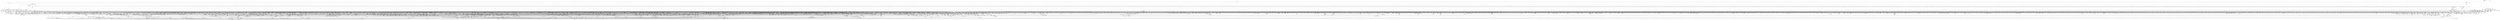 digraph kerncollapsed {
    "__prepare_to_swait" [color="black"];
    "skip_atoi" [color="black"];
    "__rb_rotate_set_parents" [color="black"];
    "Indirect call94" [color="black"];
    "__raw_spin_unlock_irq_18" [color="black"];
    "Indirect call197" [color="black"];
    "count_mounts" [color="black"];
    "cleanup_group_ids" [color="black"];
    "inode_lru_list_del" [color="black"];
    "pcpu_chunk_refresh_hint" [color="black"];
    "__kern_my_cpu_offset_78" [color="black"];
    "get_arm64_ftr_reg_nowarn" [color="black"];
    "vma_fs_can_writeback" [color="black"];
    "__audit_getname" [color="black"];
    "check_cb_ovld_locked" [color="black"];
    "oom_unkillable_task.isra.0" [color="black"];
    "__cmpxchg_case_mb_64_7" [color="black"];
    "update_pm_runtime_accounting" [color="black"];
    "Indirect call198" [color="black"];
    "__xchg_case_mb_64.constprop.0_3" [color="black"];
    "irq_work_queue" [color="black"];
    "move_linked_works" [color="black"];
    "llist_add_batch" [color="black"];
    "xa_load" [color="black"];
    "task_pid_vnr" [color="black"];
    "__raw_spin_lock_irqsave_3" [color="black"];
    "node_tag_clear" [color="black"];
    "crng_fast_key_erasure" [color="black"];
    "__wake_up_common_lock" [color="black"];
    "pcpu_post_unmap_tlb_flush" [color="black"];
    "vm_unacct_memory_1" [color="black"];
    "mas_store_prealloc.part.0" [color="black"];
    "fasync_insert_entry" [color="black"];
    "is_bad_inode" [color="black"];
    "__cmpxchg_case_rel_64" [color="black"];
    "__sync_icache_dcache" [color="black"];
    "set_ptes.constprop.0.isra.0_1" [color="black"];
    "flush_tlb_kernel_range" [color="black"];
    "find_next_bit_10" [color="black"];
    "access_ok_39" [color="black"];
    "set_work_data" [color="black"];
    "Indirect call226" [color="black"];
    "kthread_probe_data" [color="black"];
    "lookup_one_qstr_excl" [color="black"];
    "__xas_next" [color="black"];
    "fpsimd_flush_task_state" [color="black"];
    "zone_reclaimable_pages" [color="black"];
    "pagefault_enable_1" [color="black"];
    "Indirect call72" [color="black"];
    "make_vfsuid" [color="black"];
    "unlock_mount" [color="black"];
    "skb_orphan_1" [color="black"];
    "xas_retry" [color="black"];
    "rwsem_read_trylock" [color="black"];
    "unreserve_highatomic_pageblock" [color="black"];
    "prepend" [color="black"];
    "update_load_avg" [color="black"];
    "exit_oom_victim" [color="black"];
    "__siphash_unaligned" [color="black"];
    "se_weight.isra.0" [color="black"];
    "__fsnotify_update_child_dentry_flags" [color="black"];
    "__page_cache_release" [color="black"];
    "lru_note_cost" [color="black"];
    "skb_cloned" [color="black"];
    "xas_find" [color="black"];
    "get_ucounts_or_wrap" [color="black"];
    "mas_pause" [color="black"];
    "strscpy_pad" [color="black"];
    "rwsem_spin_on_owner" [color="black"];
    "peernet2id" [color="black"];
    "mmgrab_1" [color="black"];
    "inode_to_bdi" [color="black"];
    "__raw_spin_lock.constprop.0_2" [color="black"];
    "strncmp" [color="black"];
    "fsnotify_first_mark" [color="black"];
    "do_raw_spin_lock_41" [color="black"];
    "cpumask_and.isra.0_1" [color="black"];
    "legitimize_links" [color="black"];
    "mas_set_split_parent.isra.0" [color="black"];
    "__raw_spin_unlock_irq_37" [color="black"];
    "generic_exec_single" [color="black"];
    "lock_hrtimer_base" [color="black"];
    "workingset_test_recent" [color="black"];
    "__raw_spin_unlock_irq_11" [color="black"];
    "do_raw_spin_lock_61" [color="black"];
    "do_raw_spin_lock_47" [color="black"];
    "propagate_mnt" [color="black"];
    "page_ref_add_1" [color="black"];
    "_find_first_and_bit" [color="black"];
    "mas_start" [color="black"];
    "page_ref_inc_2" [color="black"];
    "__folio_cancel_dirty" [color="black"];
    "pagefault_enable_2" [color="black"];
    "do_raw_spin_lock_6" [color="black"];
    "rseq_migrate" [color="black"];
    "mod_zone_state" [color="black"];
    "__raw_spin_lock_5" [color="black"];
    "need_active_balance" [color="black"];
    "io_wq_hash_work" [color="black"];
    "do_raw_spin_lock_17" [color="black"];
    "Indirect call25" [color="black"];
    "__note_gp_changes" [color="black"];
    "Indirect call157" [color="black"];
    "redirty_tail_locked" [color="black"];
    "cpu_timer_dequeue" [color="black"];
    "__io_prep_linked_timeout" [color="black"];
    "signal_pending_state" [color="black"];
    "pm_runtime_get_noresume" [color="black"];
    "__raw_read_unlock.constprop.0" [color="black"];
    "clear_ti_thread_flag" [color="black"];
    "__kern_my_cpu_offset_83" [color="black"];
    "__raw_spin_unlock_irqrestore_31" [color="black"];
    "__raw_spin_lock_64" [color="black"];
    "cpumask_empty_3" [color="black"];
    "timerqueue_iterate_next" [color="black"];
    "check_vma_flags" [color="black"];
    "__traverse_mounts" [color="black"];
    "find_next_bit_18" [color="black"];
    "futex_top_waiter" [color="black"];
    "blake2s_update" [color="black"];
    "list_del_init_5" [color="black"];
    "__dequeue_entity" [color="black"];
    "__dl_update" [color="black"];
    "__rb_erase_color" [color="black"];
    "Indirect call183" [color="black"];
    "__fsnotify_recalc_mask" [color="black"];
    "__futex_queue" [color="black"];
    "__raw_spin_lock_irq_25" [color="black"];
    "__put_unused_fd" [color="black"];
    "mte_update_sctlr_user" [color="black"];
    "arch_smp_send_reschedule" [color="black"];
    "Indirect call200" [color="black"];
    "mte_sync_tags" [color="black"];
    "init_multi_vma_prep" [color="black"];
    "cpumask_any_distribute" [color="black"];
    "skb_header_pointer_2" [color="black"];
    "mab_no_null_split" [color="black"];
    "do_raw_spin_lock_48" [color="black"];
    "access_ok_14" [color="black"];
    "Indirect call172" [color="black"];
    "mas_wr_end_piv" [color="black"];
    "timerqueue_add" [color="black"];
    "put_ldops.constprop.0" [color="black"];
    "__raw_spin_lock_24" [color="black"];
    "__percpu_add_case_64_2" [color="black"];
    "rcu_stall_is_suppressed" [color="black"];
    "fsnotify_grab_connector" [color="black"];
    "__count_vm_events_3" [color="black"];
    "wake_all_kswapds" [color="black"];
    "mutex_can_spin_on_owner" [color="black"];
    "__kern_my_cpu_offset_16" [color="black"];
    "Indirect call221" [color="black"];
    "try_to_unlazy" [color="black"];
    "_get_random_bytes" [color="black"];
    "__wb_writeout_add" [color="black"];
    "list_del_1" [color="black"];
    "tty_termios_input_baud_rate" [color="black"];
    "read_seqbegin.constprop.0" [color="black"];
    "tlb_gather_mmu" [color="black"];
    "__next_zones_zonelist" [color="black"];
    "task_active_pid_ns" [color="black"];
    "mt_find" [color="black"];
    "__integrity_iint_find" [color="black"];
    "arm64_kernel_unmapped_at_el0_2" [color="black"];
    "__raw_spin_unlock_irqrestore_33" [color="black"];
    "list_move_1" [color="black"];
    "__kern_my_cpu_offset_36" [color="black"];
    "do_raw_spin_lock_31" [color="black"];
    "Indirect call48" [color="black"];
    "wb_has_dirty_io" [color="black"];
    "security_inode_init_security_anon" [color="black"];
    "__d_lookup_unhash_wake" [color="black"];
    "Indirect call207" [color="black"];
    "xattr_resolve_name" [color="black"];
    "Indirect call109" [color="black"];
    "lock_mount_hash" [color="black"];
    "io_is_timeout_noseq" [color="black"];
    "activate_task" [color="black"];
    "desc_make_final" [color="black"];
    "folio_lruvec_relock_irq.constprop.0" [color="black"];
    "Indirect call119" [color="black"];
    "queued_write_lock.constprop.0_1" [color="black"];
    "jiffies_to_usecs" [color="black"];
    "Indirect call85" [color="black"];
    "__raw_spin_lock_63" [color="black"];
    "test_and_set_bit_lock.constprop.0" [color="black"];
    "unlock_page" [color="black"];
    "leave_rcu" [color="black"];
    "Indirect call123" [color="black"];
    "__raw_spin_lock_irq_11" [color="black"];
    "__raw_spin_lock_bh.constprop.0_5" [color="black"];
    "qdisc_run_begin" [color="black"];
    "set_pageblock_migratetype" [color="black"];
    "__sw_hweight32" [color="black"];
    "count_vm_event_2" [color="black"];
    "rt_mutex_top_waiter" [color="black"];
    "rb_erase" [color="black"];
    "folio_pfn" [color="black"];
    "mte_set_pivot" [color="black"];
    "Indirect call51" [color="black"];
    "netlink_unlock_table" [color="black"];
    "kill_device" [color="black"];
    "__list_del_entry_1" [color="black"];
    "ptrauth_keys_install_user" [color="black"];
    "fatal_signal_pending_4" [color="black"];
    "pud_clear_huge" [color="black"];
    "__wb_calc_thresh" [color="black"];
    "Indirect call211" [color="black"];
    "queued_write_lock_slowpath" [color="black"];
    "find_next_bit_17" [color="black"];
    "in_group_p" [color="black"];
    "__clear_open_fd" [color="black"];
    "is_valid_gup_args" [color="black"];
    "__printk_cpu_sync_put" [color="black"];
    "is_cpu_allowed" [color="black"];
    "d_same_name" [color="black"];
    "__skb_flow_get_ports" [color="black"];
    "folio_total_mapcount" [color="black"];
    "__set_fixmap" [color="black"];
    "internal_add_timer" [color="black"];
    "_find_first_bit" [color="black"];
    "d_path" [color="black"];
    "init_entity_runnable_average" [color="black"];
    "__d_lookup_unhash" [color="black"];
    "security_sk_free" [color="black"];
    "rcu_segcblist_init" [color="black"];
    "find_next_bit_6" [color="black"];
    "Indirect call17" [color="black"];
    "clear_buddies.isra.0" [color="black"];
    "__raw_spin_lock_22" [color="black"];
    "do_raw_spin_lock.constprop.0_6" [color="black"];
    "__raw_spin_lock_irq_1" [color="black"];
    "prb_reserve" [color="black"];
    "Indirect call78" [color="black"];
    "d_ancestor" [color="black"];
    "__raw_write_unlock_irq_5" [color="black"];
    "extfrag_for_order" [color="black"];
    "audit_mark_compare" [color="black"];
    "task_sched_runtime" [color="black"];
    "split_map_pages" [color="black"];
    "skb_tailroom" [color="black"];
    "Indirect call199" [color="black"];
    "find_next_bit.constprop.0_1" [color="black"];
    "__raw_spin_lock_6" [color="black"];
    "__kern_my_cpu_offset_35" [color="black"];
    "Indirect call224" [color="black"];
    "task_get_vl" [color="black"];
    "Indirect call19" [color="black"];
    "__task_pid_nr_ns" [color="black"];
    "xa_err" [color="black"];
    "__raw_spin_unlock_irqrestore_21" [color="black"];
    "Indirect call81" [color="black"];
    "do_raw_spin_lock_37" [color="black"];
    "Indirect call7" [color="black"];
    "rcu_segcblist_first_pend_cb" [color="black"];
    "vma_interval_tree_iter_first" [color="black"];
    "vma_iter_config" [color="black"];
    "Indirect call127" [color="black"];
    "security_inode_symlink" [color="black"];
    "stackinfo_on_stack" [color="black"];
    "__cmpxchg_case_mb_32_8" [color="black"];
    "__posix_timers_find" [color="black"];
    "lockref_put_or_lock" [color="black"];
    "update_misfit_status" [color="black"];
    "propagation_next" [color="black"];
    "arch_local_irq_save_1" [color="black"];
    "audit_rate_check.part.0" [color="black"];
    "folio_test_uptodate" [color="black"];
    "update_blocked_averages" [color="black"];
    "Indirect call159" [color="black"];
    "__kern_my_cpu_offset_18" [color="black"];
    "folio_order" [color="black"];
    "xas_error.isra.0_1" [color="black"];
    "list_del_4" [color="black"];
    "is_migration_entry" [color="black"];
    "Indirect call205" [color="black"];
    "__raw_spin_lock_41" [color="black"];
    "pcpu_update_empty_pages" [color="black"];
    "find_next_bit_29" [color="black"];
    "__raw_read_lock.constprop.0_5" [color="black"];
    "zone_page_state_add" [color="black"];
    "find_next_bit_3" [color="black"];
    "Indirect call138" [color="black"];
    "folio_nr_pages_2" [color="black"];
    "dl_bw_cpus" [color="black"];
    "list_del_init" [color="black"];
    "tty_update_time" [color="black"];
    "mas_ascend" [color="black"];
    "lru_lazyfree_fn" [color="black"];
    "may_create" [color="black"];
    "desc_read_finalized_seq" [color="black"];
    "cpu_mitigations_off" [color="black"];
    "cpu_clock_sample" [color="black"];
    "mas_prev_sibling" [color="black"];
    "update_rt_rq_load_avg" [color="black"];
    "wb_update_bandwidth" [color="black"];
    "free_vmap_area_rb_augment_cb_propagate" [color="black"];
    "_prb_read_valid" [color="black"];
    "percpu_down_read_1" [color="black"];
    "do_raw_spin_lock_18" [color="black"];
    "pcpu_chunk_relocate" [color="black"];
    "hrtimer_reprogram.constprop.0" [color="black"];
    "__cmpxchg_case_acq_32.constprop.0_2" [color="black"];
    "Indirect call62" [color="black"];
    "find_buddy_page_pfn" [color="black"];
    "inc_tlb_flush_pending" [color="black"];
    "percpu_counter_add" [color="black"];
    "io_poll_remove_entry" [color="black"];
    "capable_wrt_inode_uidgid" [color="black"];
    "tlb_flush" [color="black"];
    "rcu_segcblist_add_len" [color="black"];
    "cpuhp_invoke_callback" [color="black"];
    "rwsem_set_reader_owned" [color="black"];
    "arch_local_irq_save" [color="black"];
    "global_dirtyable_memory" [color="black"];
    "update_newidle_cost" [color="black"];
    "invalid_migration_vma" [color="black"];
    "folio_anon_vma" [color="black"];
    "thread_group_cputime" [color="black"];
    "arch_local_irq_restore_1" [color="black"];
    "pte_to_swp_entry" [color="black"];
    "__kern_my_cpu_offset_56" [color="black"];
    "set_nameidata" [color="black"];
    "chacha_permute" [color="black"];
    "list_del_init_3" [color="black"];
    "io_match_task_safe" [color="black"];
    "rcu_gp_is_expedited" [color="black"];
    "rcu_seq_start_1" [color="black"];
    "__kern_my_cpu_offset_80" [color="black"];
    "__kern_my_cpu_offset_53" [color="black"];
    "__kern_my_cpu_offset_6" [color="black"];
    "mast_spanning_rebalance.isra.0" [color="black"];
    "mas_prev_setup.constprop.0" [color="black"];
    "clear_bit_unlock.constprop.0" [color="black"];
    "Indirect call16" [color="black"];
    "Indirect call46" [color="black"];
    "unhash_mnt" [color="black"];
    "Indirect call173" [color="black"];
    "task_participate_group_stop" [color="black"];
    "task_call_func" [color="black"];
    "get_group_info.isra.0" [color="black"];
    "d_find_any_alias" [color="black"];
    "arch_local_irq_enable_2" [color="black"];
    "__kern_my_cpu_offset_27" [color="black"];
    "__srcu_read_lock" [color="black"];
    "min_deadline_cb_propagate" [color="black"];
    "wakeup_kcompactd" [color="black"];
    "get_task_mm" [color="black"];
    "do_softirq" [color="black"];
    "skb_frag_ref" [color="black"];
    "desc_read" [color="black"];
    "handle_dots" [color="black"];
    "security_file_set_fowner" [color="black"];
    "virt_to_folio" [color="black"];
    "pte_mkdirty" [color="black"];
    "mnt_get_count" [color="black"];
    "remove_wait_queue" [color="black"];
    "call_function_single_prep_ipi" [color="black"];
    "group_close_release" [color="black"];
    "dput_to_list" [color="black"];
    "skb_may_tx_timestamp.part.0" [color="black"];
    "idr_find" [color="black"];
    "security_current_getsecid_subj" [color="black"];
    "__raw_write_lock_irq" [color="black"];
    "Indirect call49" [color="black"];
    "jiffies_to_msecs" [color="black"];
    "__raw_spin_unlock_irqrestore_9" [color="black"];
    "io_acct_cancel_pending_work" [color="black"];
    "__raw_spin_lock_irq_5" [color="black"];
    "__gfp_pfmemalloc_flags" [color="black"];
    "Indirect call117" [color="black"];
    "__cmpxchg_case_acq_32_2" [color="black"];
    "atime_needs_update" [color="black"];
    "timer_delete_hook" [color="black"];
    "anon_vma_interval_tree_pre_update_vma" [color="black"];
    "current_wq_worker" [color="black"];
    "__raw_spin_trylock_1" [color="black"];
    "memblock_is_map_memory" [color="black"];
    "Indirect call29" [color="black"];
    "sync_icache_aliases" [color="black"];
    "d_alloc" [color="black"];
    "Indirect call22" [color="black"];
    "rcu_segcblist_extract_done_cbs" [color="black"];
    "unlock_mount_hash" [color="black"];
    "page_vma_mapped_walk_done_1" [color="black"];
    "kill_super_notify" [color="black"];
    "bsearch" [color="black"];
    "wants_signal" [color="black"];
    "percpu_ref_get_many.constprop.0" [color="black"];
    "anon_vma_interval_tree_insert" [color="black"];
    "cpumask_weight" [color="black"];
    "__raw_spin_lock_irqsave_11" [color="black"];
    "__raw_spin_lock_irq_34" [color="black"];
    "raw_spin_rq_trylock" [color="black"];
    "__wake_up_bit" [color="black"];
    "attach_recursive_mnt" [color="black"];
    "get_pwq" [color="black"];
    "Indirect call181" [color="black"];
    "write_seqlock.constprop.0" [color="black"];
    "mas_safe_min" [color="black"];
    "do_raw_spin_lock_60" [color="black"];
    "tick_get_device" [color="black"];
    "Indirect call40" [color="black"];
    "parent_len" [color="black"];
    "do_symlinkat" [color="black"];
    "mas_split_final_node.isra.0" [color="black"];
    "security_d_instantiate" [color="black"];
    "mnt_want_write" [color="black"];
    "__raw_spin_unlock_irq_17" [color="black"];
    "srcu_gp_start" [color="black"];
    "zone_page_state_snapshot.constprop.0" [color="black"];
    "Indirect call163" [color="black"];
    "Indirect call161" [color="black"];
    "__irq_can_set_affinity" [color="black"];
    "skb_headers_offset_update" [color="black"];
    "lowest_in_progress" [color="black"];
    "__free_one_page" [color="black"];
    "rcu_poll_gp_seq_end_unlocked" [color="black"];
    "check_mnt.isra.0" [color="black"];
    "futex_hash" [color="black"];
    "kthread_should_stop" [color="black"];
    "do_raw_spin_lock_65" [color="black"];
    "folio_mapped_1" [color="black"];
    "__percpu_add_case_32_2" [color="black"];
    "d_flags_for_inode" [color="black"];
    "device_match_devt" [color="black"];
    "__pm_relax" [color="black"];
    "put_dec_trunc8" [color="black"];
    "folio_invalidate" [color="black"];
    "_compound_head_5" [color="black"];
    "req_set_fail_4" [color="black"];
    "__raw_spin_lock_irqsave_52" [color="black"];
    "rb_erase_cached.isra.0" [color="black"];
    "__raw_spin_lock_19" [color="black"];
    "fd_install" [color="black"];
    "__anon_vma_interval_tree_subtree_search" [color="black"];
    "wp_page_reuse" [color="black"];
    "sock_rmem_free" [color="black"];
    "__udelay" [color="black"];
    "list_splice_tail_init" [color="black"];
    "Indirect call151" [color="black"];
    "vma_interval_tree_augment_rotate" [color="black"];
    "__skb_checksum" [color="black"];
    "__raw_spin_trylock_3" [color="black"];
    "__timer_delete" [color="black"];
    "vmalloc_to_page" [color="black"];
    "drain_pages" [color="black"];
    "__raw_spin_unlock_irq_25" [color="black"];
    "__cmpxchg_case_acq_32.constprop.0_20" [color="black"];
    "Indirect call11" [color="black"];
    "Indirect call52" [color="black"];
    "prepend_path" [color="black"];
    "mnt_drop_write" [color="black"];
    "__filename_parentat" [color="black"];
    "__raw_spin_lock_irqsave_51" [color="black"];
    "path_init" [color="black"];
    "_double_lock_balance" [color="black"];
    "vma_is_secretmem" [color="black"];
    "blake2s.constprop.0" [color="black"];
    "__d_lookup_rcu" [color="black"];
    "membarrier_update_current_mm" [color="black"];
    "list_del_init_6" [color="black"];
    "to_desc" [color="black"];
    "bump_cpu_timer" [color="black"];
    "tty_driver_flush_buffer" [color="black"];
    "__set_open_fd" [color="black"];
    "path_get" [color="black"];
    "do_raw_spin_lock_118" [color="black"];
    "_find_next_and_bit" [color="black"];
    "spin_lock_irqsave_ssp_contention" [color="black"];
    "__kern_my_cpu_offset_55" [color="black"];
    "d_is_dir.isra.0_1" [color="black"];
    "fsnotify_compare_groups" [color="black"];
    "_find_next_zero_bit" [color="black"];
    "lockref_mark_dead" [color="black"];
    "_compound_head_2" [color="black"];
    "clear_ti_thread_flag_8" [color="black"];
    "folio_size" [color="black"];
    "__count_vm_events_2" [color="black"];
    "io_timeout_extract" [color="black"];
    "find_next_and_bit.constprop.0" [color="black"];
    "freezing_slow_path" [color="black"];
    "__skb_zcopy_downgrade_managed" [color="black"];
    "__cmpxchg_case_acq_32.constprop.0_9" [color="black"];
    "__raw_write_lock_irq_1" [color="black"];
    "audit_serial" [color="black"];
    "do_raw_spin_lock_5" [color="black"];
    "__raw_spin_lock_irq_43" [color="black"];
    "__raw_spin_unlock_irqrestore_29" [color="black"];
    "__raw_spin_lock_30" [color="black"];
    "task_rq_unlock" [color="black"];
    "Indirect call132" [color="black"];
    "hrtimer_sleeper_start_expires" [color="black"];
    "Indirect call230" [color="black"];
    "__ipi_send_mask" [color="black"];
    "mas_prev_range" [color="black"];
    "update_sctlr_el1" [color="black"];
    "Indirect call225" [color="black"];
    "__percpu_add_case_64.constprop.0" [color="black"];
    "task_pid_vnr_1" [color="black"];
    "__raw_spin_lock_irq_41" [color="black"];
    "xas_next_entry.constprop.0" [color="black"];
    "node_page_state_add" [color="black"];
    "task_join_group_stop" [color="black"];
    "folio_trylock_flag" [color="black"];
    "radix_tree_lookup" [color="black"];
    "prepend_name" [color="black"];
    "io_should_retry_thread" [color="black"];
    "__bpf_free_used_maps" [color="black"];
    "Indirect call105" [color="black"];
    "audit_log_path_denied" [color="black"];
    "__percpu_add_return_case_32_1" [color="black"];
    "set_kpti_asid_bits" [color="black"];
    "data_push_tail" [color="black"];
    "strscpy" [color="black"];
    "add_wait_queue" [color="black"];
    "vfs_symlink" [color="black"];
    "tlb_flush_mmu_tlbonly" [color="black"];
    "local_bh_disable" [color="black"];
    "files_lookup_fd_raw" [color="black"];
    "__raw_spin_unlock_irqrestore.constprop.0_1" [color="black"];
    "Indirect call171" [color="black"];
    "next_mnt" [color="black"];
    "__raw_spin_lock_irqsave_6" [color="black"];
    "__raw_spin_unlock_irqrestore_12" [color="black"];
    "data_alloc" [color="black"];
    "get_pfnblock_flags_mask" [color="black"];
    "siginfo_layout" [color="black"];
    "desc_make_reusable" [color="black"];
    "pfn_swap_entry_to_page" [color="black"];
    "Indirect call227" [color="black"];
    "double_rq_lock" [color="black"];
    "do_raw_spin_lock_2" [color="black"];
    "kick_process" [color="black"];
    "rpm_check_suspend_allowed" [color="black"];
    "Indirect call196" [color="black"];
    "Indirect call192" [color="black"];
    "find_vmap_area" [color="black"];
    "__percpu_add_case_32_1" [color="black"];
    "__raw_spin_lock_irqsave.constprop.0_3" [color="black"];
    "find_lock_later_rq" [color="black"];
    "rt_mutex_proxy_unlock" [color="black"];
    "test_tsk_need_resched" [color="black"];
    "get_file_1" [color="black"];
    "console_srcu_read_lock" [color="black"];
    "Indirect call98" [color="black"];
    "Indirect call36" [color="black"];
    "mas_safe_pivot" [color="black"];
    "test_ti_thread_flag_1" [color="black"];
    "____core____" [color="kernel"];
    "get_mountpoint" [color="black"];
    "update_cfs_rq_load_avg.isra.0" [color="black"];
    "add_wait_queue_exclusive" [color="black"];
    "current_is_kswapd" [color="black"];
    "lookup_fast" [color="black"];
    "inode_io_list_move_locked" [color="black"];
    "__raw_spin_lock_irqsave.constprop.0_9" [color="black"];
    "read_sanitised_ftr_reg" [color="black"];
    "set_pfnblock_flags_mask" [color="black"];
    "folio_mapped_3" [color="black"];
    "prb_read_valid" [color="black"];
    "__percpu_add_case_64_6" [color="black"];
    "tsk_fork_get_node" [color="black"];
    "Indirect call92" [color="black"];
    "irq_set_thread_affinity" [color="black"];
    "__cmpxchg_case_acq_32.constprop.0_7" [color="black"];
    "super_wake" [color="black"];
    "find_unlink_vmap_area" [color="black"];
    "sub_rq_bw.isra.0" [color="black"];
    "__raw_spin_unlock_irqrestore_38" [color="black"];
    "is_posix_acl_xattr" [color="black"];
    "atomic_notifier_call_chain" [color="black"];
    "smp_call_function" [color="black"];
    "sync_rcu_exp_done_unlocked" [color="black"];
    "__percpu_add_case_64" [color="black"];
    "find_next_zero_bit_2" [color="black"];
    "Indirect call2" [color="black"];
    "__cmpxchg_case_acq_32.constprop.0_12" [color="black"];
    "__cmpxchg_case_mb_64" [color="black"];
    "compaction_defer_reset" [color="black"];
    "_raw_spin_rq_lock_irqsave" [color="black"];
    "vma_interval_tree_insert" [color="black"];
    "__var_waitqueue" [color="black"];
    "folio_nr_pages_4" [color="black"];
    "Indirect call90" [color="black"];
    "__bitmap_weight" [color="black"];
    "__raw_spin_unlock_irqrestore_15" [color="black"];
    "mm_counter" [color="black"];
    "idle_cpu" [color="black"];
    "getname" [color="black"];
    "prb_final_commit" [color="black"];
    "__cmpxchg_case_mb_64_4" [color="black"];
    "test_taint" [color="black"];
    "arch_send_call_function_single_ipi" [color="black"];
    "Indirect call38" [color="black"];
    "errseq_sample" [color="black"];
    "rcu_is_watching" [color="black"];
    "irq_domain_activate_irq" [color="black"];
    "xas_reload" [color="black"];
    "io_poll_mark_cancelled" [color="black"];
    "access_ok_16" [color="black"];
    "do_raw_spin_lock_35" [color="black"];
    "task_work_cancel_match" [color="black"];
    "__raw_spin_unlock_irq_1" [color="black"];
    "get_next_ino" [color="black"];
    "mas_rewalk_if_dead" [color="black"];
    "set_ti_thread_flag" [color="black"];
    "Indirect call194" [color="black"];
    "mas_set_parent.constprop.0" [color="black"];
    "mas_descend" [color="black"];
    "__mutex_init" [color="black"];
    "__raw_spin_unlock_irq" [color="black"];
    "__kern_my_cpu_offset_29" [color="black"];
    "__kern_my_cpu_offset_62" [color="black"];
    "Indirect call80" [color="black"];
    "Indirect call216" [color="black"];
    "group_classify" [color="black"];
    "tag_clear_highpage" [color="black"];
    "mas_push_node" [color="black"];
    "__kern_my_cpu_offset_15" [color="black"];
    "rt_mutex_slowtrylock" [color="black"];
    "extract_entropy.constprop.0" [color="black"];
    "PageMovable" [color="black"];
    "do_raw_spin_lock_67" [color="black"];
    "percpu_ref_put_many.constprop.0" [color="black"];
    "page_ref_inc_1" [color="black"];
    "sk_memory_allocated_sub" [color="black"];
    "__mutex_add_waiter" [color="black"];
    "d_walk" [color="black"];
    "__flow_hash_from_keys" [color="black"];
    "arch_teardown_dma_ops" [color="black"];
    "lru_deactivate_file_fn" [color="black"];
    "cpu_online_3" [color="black"];
    "posixtimer_rearm" [color="black"];
    "set_area_direct_map" [color="black"];
    "release_thread" [color="black"];
    "__kern_my_cpu_offset_74" [color="black"];
    "cpu_util_cfs_boost" [color="black"];
    "proto_memory_pcpu_drain" [color="black"];
    "pcpu_chunk_populated" [color="black"];
    "__raw_spin_unlock_irqrestore" [color="black"];
    "xas_set_offset" [color="black"];
    "__to_kthread" [color="black"];
    "wb_dirty_limits" [color="black"];
    "xas_start" [color="black"];
    "clear_ti_thread_flag_5" [color="black"];
    "mnt_set_mountpoint" [color="black"];
    "__cmpxchg_case_acq_32.constprop.0_19" [color="black"];
    "do_raw_spin_lock_93" [color="black"];
    "__kern_my_cpu_offset_67" [color="black"];
    "put_dec" [color="black"];
    "__irq_put_desc_unlock" [color="black"];
    "pgattr_change_is_safe" [color="black"];
    "chacha_block_generic" [color="black"];
    "find_next_zero_bit_1" [color="black"];
    "folio_try_get_rcu" [color="black"];
    "__kmem_obj_info" [color="black"];
    "Indirect call126" [color="black"];
    "Indirect call86" [color="black"];
    "search_cmp_ftr_reg" [color="black"];
    "is_software_node" [color="black"];
    "Indirect call103" [color="black"];
    "walk_component" [color="black"];
    "group_balance_cpu" [color="black"];
    "Indirect call73" [color="black"];
    "efi_reboot" [color="black"];
    "__raw_spin_unlock_irq_38" [color="black"];
    "__mutex_trylock" [color="black"];
    "cpus_share_cache" [color="black"];
    "number" [color="black"];
    "io_run_local_work_continue" [color="black"];
    "__raw_spin_lock_irqsave_42" [color="black"];
    "pde_subdir_find" [color="black"];
    "Indirect call113" [color="black"];
    "xas_update.isra.0" [color="black"];
    "__rb_change_child.constprop.0" [color="black"];
    "__raw_spin_unlock_irq_19" [color="black"];
    "__raw_spin_lock_irqsave_50" [color="black"];
    "set_ti_thread_flag_4" [color="black"];
    "security_sock_rcv_skb" [color="black"];
    "console_trylock" [color="black"];
    "Indirect call6" [color="black"];
    "sk_error_report" [color="black"];
    "do_raw_spin_lock_58" [color="black"];
    "mab_set_b_end" [color="black"];
    "put_unused_fd" [color="black"];
    "kthread_data" [color="black"];
    "no_blink" [color="black"];
    "__find_vmap_area.constprop.0" [color="black"];
    "domain_dirty_limits" [color="black"];
    "__finalize_skb_around" [color="black"];
    "split_page" [color="black"];
    "reweight_task" [color="black"];
    "list_lru_del" [color="black"];
    "count_vm_events_2" [color="black"];
    "get_file.isra.0" [color="black"];
    "__const_udelay" [color="black"];
    "__enqueue_entity" [color="black"];
    "find_next_bit_8" [color="black"];
    "expand" [color="black"];
    "cpumask_intersects.constprop.0_1" [color="black"];
    "audit_uid_comparator" [color="black"];
    "__skb_dequeue_3" [color="black"];
    "mapping_shrinkable" [color="black"];
    "Indirect call148" [color="black"];
    "__percpu_add_case_32_3" [color="black"];
    "__update_gt_cputime" [color="black"];
    "__raw_spin_lock_irq_19" [color="black"];
    "mnt_add_count" [color="black"];
    "flush_tlb_batched_pending" [color="black"];
    "sig_handler_ignored" [color="black"];
    "__percpu_counter_sum" [color="black"];
    "cpumask_next.constprop.0" [color="black"];
    "IS_ERR_OR_NULL_3" [color="black"];
    "__do_once_start" [color="black"];
    "is_subdir" [color="black"];
    "skb_flow_get_icmp_tci" [color="black"];
    "kthread_insert_work_sanity_check" [color="black"];
    "i_gid_into_vfsgid" [color="black"];
    "compound_order_2" [color="black"];
    "Indirect call168" [color="black"];
    "rcu_segcblist_move_seglen" [color="black"];
    "Indirect call76" [color="black"];
    "__raw_spin_lock_2" [color="black"];
    "find_first_bit_1" [color="black"];
    "u64_stats_inc" [color="black"];
    "Indirect call63" [color="black"];
    "Indirect call184" [color="black"];
    "__pi_strlen" [color="black"];
    "__cmpxchg_case_acq_32.constprop.0" [color="black"];
    "__irq_startup" [color="black"];
    "Indirect call88" [color="black"];
    "__raw_spin_lock_irq_3" [color="black"];
    "d_set_d_op" [color="black"];
    "__raw_read_unlock.constprop.0_2" [color="black"];
    "Indirect call10" [color="black"];
    "queued_spin_lock_slowpath" [color="black"];
    "sibling_imbalance.isra.0" [color="black"];
    "mas_alloc_req.isra.0" [color="black"];
    "print_tainted" [color="black"];
    "tick_get_broadcast_device" [color="black"];
    "folio_unlock" [color="black"];
    "mas_walk" [color="black"];
    "__raw_spin_lock_irqsave_4" [color="black"];
    "cpu_clock_sample_group" [color="black"];
    "__kern_my_cpu_offset_17" [color="black"];
    "ktime_get_with_offset" [color="black"];
    "sched_clock" [color="black"];
    "__percpu_add_case_64.constprop.0_1" [color="black"];
    "Indirect call54" [color="black"];
    "show_mem_node_skip" [color="black"];
    "rcu_seq_set_state" [color="black"];
    "Indirect call128" [color="black"];
    "find_next_bit.constprop.0_11" [color="black"];
    "strncpy_from_user" [color="black"];
    "set_page_dirty" [color="black"];
    "sched_asym_prefer" [color="black"];
    "Indirect call116" [color="black"];
    "mtree_load" [color="black"];
    "kmap_local_page" [color="black"];
    "io_schedule_prepare" [color="black"];
    "system_supports_address_auth_1" [color="black"];
    "get_cred_1" [color="black"];
    "__kern_my_cpu_offset_91" [color="black"];
    "blake2s_final" [color="black"];
    "dl_task_is_earliest_deadline" [color="black"];
    "Indirect call176" [color="black"];
    "account_pipe_buffers" [color="black"];
    "mas_next_slot" [color="black"];
    "__raw_spin_lock_23" [color="black"];
    "flush_dcache_page" [color="black"];
    "__reuseport_detach_sock.isra.0" [color="black"];
    "__raw_spin_unlock_irqrestore_18" [color="black"];
    "post_ttbr_update_workaround" [color="black"];
    "copy_thread" [color="black"];
    "netlink_overrun" [color="black"];
    "__raw_spin_lock_irqsave_25" [color="black"];
    "find_next_bit.constprop.0_8" [color="black"];
    "pcpu_alloc_area" [color="black"];
    "pi_state_update_owner" [color="black"];
    "sub_running_bw.isra.0" [color="black"];
    "addr_to_vb_xa" [color="black"];
    "terminate_walk" [color="black"];
    "find_worker_executing_work" [color="black"];
    "memchr" [color="black"];
    "Indirect call122" [color="black"];
    "__cmpxchg_case_mb_32.constprop.0" [color="black"];
    "copy_from_kernel_nofault" [color="black"];
    "find_next_bit.constprop.0_7" [color="black"];
    "pde_subdir_first" [color="black"];
    "netlink_lock_table" [color="black"];
    "wq_worker_running" [color="black"];
    "do_raw_spin_lock_97" [color="black"];
    "d_instantiate" [color="black"];
    "pmd_offset.isra.0" [color="black"];
    "mas_mab_cp" [color="black"];
    "signal_pending_state_1" [color="black"];
    "futex_q_lock" [color="black"];
    "Indirect call75" [color="black"];
    "__raw_spin_lock_irqsave_41" [color="black"];
    "pm_runtime_put_noidle_2" [color="black"];
    "xas_error.isra.0" [color="black"];
    "get_random_bytes" [color="black"];
    "kernfs_get" [color="black"];
    "kernfs_release_file.part.0.isra.0" [color="black"];
    "has_managed_dma" [color="black"];
    "ma_data_end" [color="black"];
    "dl_set_overload.part.0" [color="black"];
    "mast_split_data" [color="black"];
    "io_prep_async_work" [color="black"];
    "lookup_mnt" [color="black"];
    "do_raw_spin_lock_44" [color="black"];
    "prepare_to_wait_event" [color="black"];
    "memzero_explicit" [color="black"];
    "timer_delete" [color="black"];
    "__raw_spin_trylock_4" [color="black"];
    "Indirect call35" [color="black"];
    "get_task_exe_file" [color="black"];
    "active_load_balance_cpu_stop" [color="black"];
    "mod_timer" [color="black"];
    "tlb_flush_mmu_tlbonly_1" [color="black"];
    "Indirect call18" [color="black"];
    "task_sigpending_2" [color="black"];
    "posix_cpu_timers_exit" [color="black"];
    "nd_jump_root" [color="black"];
    "fsnotify" [color="black"];
    "__raw_spin_unlock_irq_12" [color="black"];
    "tk_clock_read" [color="black"];
    "folio_nr_pages_1" [color="black"];
    "srcu_get_delay.isra.0" [color="black"];
    "dequeue_load_avg" [color="black"];
    "__percpu_add_case_32" [color="black"];
    "rb_next" [color="black"];
    "count_vm_events_1" [color="black"];
    "Indirect call124" [color="black"];
    "unmask_irq" [color="black"];
    "__pi_strcmp" [color="black"];
    "allow_write_access" [color="black"];
    "Indirect call27" [color="black"];
    "Indirect call107" [color="black"];
    "compact_lock_irqsave" [color="black"];
    "Indirect call220" [color="black"];
    "vma_interval_tree_insert_after" [color="black"];
    "vm_commit_limit" [color="black"];
    "arch_asym_cpu_priority" [color="black"];
    "first_zones_zonelist_1" [color="black"];
    "do_raw_spin_lock.constprop.0_11" [color="black"];
    "__printk_cpu_sync_try_get" [color="black"];
    "pick_next_task_idle" [color="black"];
    "is_rlimit_overlimit" [color="black"];
    "do_raw_spin_lock_13" [color="black"];
    "sme_save_state" [color="black"];
    "__kern_my_cpu_offset_44" [color="black"];
    "fsnotify_create" [color="black"];
    "_compound_head_1" [color="black"];
    "folio_mapped_2" [color="black"];
    "Indirect call83" [color="black"];
    "futex_cmpxchg_value_locked" [color="black"];
    "inode_add_lru" [color="black"];
    "find_next_bit.constprop.0_5" [color="black"];
    "from_vfsgid" [color="black"];
    "__raw_spin_unlock_irqrestore_32" [color="black"];
    "mab_mas_cp" [color="black"];
    "Indirect call55" [color="black"];
    "Indirect call201" [color="black"];
    "osq_unlock" [color="black"];
    "__percpu_add_case_32_20" [color="black"];
    "mas_prev_slot" [color="black"];
    "invent_group_ids" [color="black"];
    "__clear_close_on_exec.isra.0" [color="black"];
    "should_failslab" [color="black"];
    "simple_xattr_space" [color="black"];
    "dev_driver_string" [color="black"];
    "compaction_free" [color="black"];
    "do_raw_spin_lock_25" [color="black"];
    "Indirect call3" [color="black"];
    "__kern_my_cpu_offset_22" [color="black"];
    "page_try_share_anon_rmap" [color="black"];
    "pte_offset_kernel.isra.0" [color="black"];
    "signal_pending_11" [color="black"];
    "dev_nit_active" [color="black"];
    "rt_mutex_init_proxy_locked" [color="black"];
    "__d_lookup" [color="black"];
    "cpumask_first" [color="black"];
    "mas_wr_store_setup" [color="black"];
    "__pageblock_pfn_to_page" [color="black"];
    "arch_local_irq_restore" [color="black"];
    "list_del_3" [color="black"];
    "get_file" [color="black"];
    "try_release_thread_stack_to_cache" [color="black"];
    "mapping_shrinkable_2" [color="black"];
    "post_init_entity_util_avg" [color="black"];
    "prepare_to_swait_event" [color="black"];
    "__ksize" [color="black"];
    "page_ref_inc_6" [color="black"];
    "__rt_mutex_slowtrylock" [color="black"];
    "irqd_irq_disabled.isra.0" [color="black"];
    "capacity_of" [color="black"];
    "Indirect call213" [color="black"];
    "get_sd_balance_interval" [color="black"];
    "pud_set_huge" [color="black"];
    "tty_termios_baud_rate" [color="black"];
    "nd_alloc_stack" [color="black"];
    "inc_rlimit_ucounts" [color="black"];
    "hrtimer_force_reprogram.constprop.0" [color="black"];
    "__remove_hrtimer" [color="black"];
    "__mnt_drop_write" [color="black"];
    "_copy_from_iter" [color="black"];
    "load_unaligned_zeropad_1" [color="black"];
    "need_seqretry" [color="black"];
    "__cmpxchg_case_rel_32" [color="black"];
    "__raw_spin_lock_4" [color="black"];
    "fpsimd_thread_switch" [color="black"];
    "this_cpu_has_cap" [color="black"];
    "__raw_spin_unlock_irq_7" [color="black"];
    "anon_vma_interval_tree_remove" [color="black"];
    "compaction_zonelist_suitable" [color="black"];
    "__cmpxchg_case_acq_32.constprop.0_8" [color="black"];
    "page_ref_inc_3" [color="black"];
    "__raw_spin_lock_46" [color="black"];
    "__cmpxchg_case_mb_32_4" [color="black"];
    "____do_softirq" [color="black"];
    "mas_wr_walk_index.isra.0" [color="black"];
    "num_other_online_cpus" [color="black"];
    "step_into" [color="black"];
    "__mod_lruvec_state" [color="black"];
    "set_cpu_online" [color="black"];
    "clear_siginfo" [color="black"];
    "double_unlock_balance" [color="black"];
    "__down_trylock_console_sem.constprop.0" [color="black"];
    "Indirect call43" [color="black"];
    "__cmpxchg_case_acq_64" [color="black"];
    "do_raw_spin_lock_99" [color="black"];
    "__percpu_add_case_64_1" [color="black"];
    "do_raw_spin_lock_43" [color="black"];
    "avg_vruntime" [color="black"];
    "__cmpxchg_case_acq_32.constprop.0_13" [color="black"];
    "entity_eligible" [color="black"];
    "do_add_mount" [color="black"];
    "mapping_shrinkable_1" [color="black"];
    "__bitmap_and" [color="black"];
    "do_raw_spin_lock_38" [color="black"];
    "console_verbose" [color="black"];
    "__list_del_entry_2" [color="black"];
    "clear_ti_thread_flag_1" [color="black"];
    "device_links_read_unlock" [color="black"];
    "Indirect call26" [color="black"];
    "signal_pending_state_2" [color="black"];
    "find_busiest_group" [color="black"];
    "arch_local_irq_save_7" [color="black"];
    "set_secondary_fwnode" [color="black"];
    "clear_nonspinnable" [color="black"];
    "__cmpxchg_case_acq_32.constprop.0_4" [color="black"];
    "__kern_my_cpu_offset_4" [color="black"];
    "rcu_exp_jiffies_till_stall_check" [color="black"];
    "security_task_kill" [color="black"];
    "system_supports_mte_1" [color="black"];
    "__kern_my_cpu_offset_61" [color="black"];
    "do_raw_spin_lock_66" [color="black"];
    "Indirect call44" [color="black"];
    "__mod_node_page_state" [color="black"];
    "rcu_gpnum_ovf" [color="black"];
    "prb_commit" [color="black"];
    "change_page_range" [color="black"];
    "__sk_mem_reclaim" [color="black"];
    "task_will_free_mem" [color="black"];
    "pmd_clear_huge" [color="black"];
    "__raw_write_lock.constprop.0_1" [color="black"];
    "__sk_mem_reduce_allocated" [color="black"];
    "__bitmap_subset" [color="black"];
    "ptep_clear_flush" [color="black"];
    "__audit_inode_child" [color="black"];
    "idr_for_each" [color="black"];
    "__remove_inode_hash" [color="black"];
    "skb_tailroom_2" [color="black"];
    "rcu_cblist_dequeue" [color="black"];
    "__kern_my_cpu_offset_47" [color="black"];
    "Indirect call100" [color="black"];
    "copy_user_highpage" [color="black"];
    "__raw_spin_lock_irqsave_32" [color="black"];
    "console_srcu_read_unlock" [color="black"];
    "__fdget_raw" [color="black"];
    "ldsem_down_read_trylock" [color="black"];
    "count_vm_event" [color="black"];
    "qdisc_maybe_clear_missed" [color="black"];
    "Indirect call96" [color="black"];
    "mapping_unmap_writable" [color="black"];
    "__mutex_remove_waiter" [color="black"];
    "rcu_seq_end" [color="black"];
    "__io_acct_run_queue" [color="black"];
    "irq_enable" [color="black"];
    "io_wq_exit_start" [color="black"];
    "list_del_init_2" [color="black"];
    "__skb_set_length" [color="black"];
    "__wake_q_add" [color="black"];
    "arch_irq_work_raise" [color="black"];
    "do_raw_spin_lock_14" [color="black"];
    "__timer_delete_sync" [color="black"];
    "cpumask_first_and" [color="black"];
    "Indirect call164" [color="black"];
    "skb_has_frag_list" [color="black"];
    "touch_mnt_namespace" [color="black"];
    "Indirect call84" [color="black"];
    "anon_vma_interval_tree_post_update_vma" [color="black"];
    "__fget_light" [color="black"];
    "HAS_UNMAPPED_ID" [color="black"];
    "do_raw_spin_lock_86" [color="black"];
    "do_raw_spin_lock_28" [color="black"];
    "Indirect call144" [color="black"];
    "ma_pivots" [color="black"];
    "cpu_do_switch_mm" [color="black"];
    "Indirect call39" [color="black"];
    "make_vfsgid" [color="black"];
    "set_swapper_pgd" [color="black"];
    "pm_ops_is_empty" [color="black"];
    "find_alive_thread.isra.0" [color="black"];
    "__raw_spin_lock_irqsave_7" [color="black"];
    "find_task_by_vpid" [color="black"];
    "__raw_spin_lock_irqsave_21" [color="black"];
    "find_suitable_fallback" [color="black"];
    "req_set_fail_3" [color="black"];
    "vma_interval_tree_augment_propagate" [color="black"];
    "copy_from_kernel_nofault_allowed" [color="black"];
    "try_to_unmap_flush_dirty" [color="black"];
    "__io_disarm_linked_timeout" [color="black"];
    "gup_must_unshare" [color="black"];
    "arch_send_call_function_ipi_mask" [color="black"];
    "user_disable_single_step" [color="black"];
    "__kern_my_cpu_offset_37" [color="black"];
    "do_raw_spin_lock_27" [color="black"];
    "iov_iter_revert" [color="black"];
    "Indirect call208" [color="black"];
    "workingset_update_node" [color="black"];
    "fprop_fraction_percpu" [color="black"];
    "arch_get_random_longs" [color="black"];
    "enqueue_pushable_dl_task" [color="black"];
    "arch_local_irq_disable_2" [color="black"];
    "percpu_counter_set" [color="black"];
    "hrtimer_start_range_ns" [color="black"];
    "lru_deactivate_fn" [color="black"];
    "Indirect call60" [color="black"];
    "should_zap_page" [color="black"];
    "xas_next_entry" [color="black"];
    "do_csum" [color="black"];
    "lru_move_tail_fn" [color="black"];
    "memcg_charge_kernel_stack.part.0" [color="black"];
    "_atomic_dec_and_lock" [color="black"];
    "rb_prev" [color="black"];
    "calc_delta_fair" [color="black"];
    "security_release_secctx" [color="black"];
    "security_inode_getsecid" [color="black"];
    "find_mergeable_anon_vma" [color="black"];
    "__cmpwait_case_32_2" [color="black"];
    "__cmpxchg_case_acq_32.constprop.0_15" [color="black"];
    "strcspn" [color="black"];
    "find_next_bit_7" [color="black"];
    "mmgrab_2" [color="black"];
    "debug_locks_off" [color="black"];
    "__xchg_case_mb_64.constprop.0_2" [color="black"];
    "hrtimer_cancel" [color="black"];
    "free_unref_page_commit" [color="black"];
    "i_uid_into_vfsuid" [color="black"];
    "Indirect call179" [color="black"];
    "__arch_copy_from_user" [color="black"];
    "__attach_mnt" [color="black"];
    "do_raw_spin_lock_64" [color="black"];
    "__raw_spin_unlock_irq_35" [color="black"];
    "mast_fill_bnode" [color="black"];
    "restore_nameidata" [color="black"];
    "__xa_clear_mark" [color="black"];
    "list_del_init_8" [color="black"];
    "io_fill_cqe_aux" [color="black"];
    "__raw_spin_lock_irqsave_39" [color="black"];
    "noop_dirty_folio" [color="black"];
    "set_tsk_need_resched" [color="black"];
    "local_bh_enable" [color="black"];
    "get_vfs_caps_from_disk" [color="black"];
    "cpu_online_1" [color="black"];
    "arm64_kernel_unmapped_at_el0_4" [color="black"];
    "__percpu_add_case_32_21" [color="black"];
    "__io_put_kbuf_list" [color="black"];
    "fsnotify_handle_inode_event.isra.0" [color="black"];
    "compaction_suitable" [color="black"];
    "__flush_tlb_page_nosync" [color="black"];
    "cpu_util_cfs" [color="black"];
    "printk_parse_prefix" [color="black"];
    "lru_note_cost_refault" [color="black"];
    "find_next_zero_bit" [color="black"];
    "vma_interval_tree_subtree_search" [color="black"];
    "d_lookup_done" [color="black"];
    "Indirect call210" [color="black"];
    "fatal_signal_pending_3" [color="black"];
    "__printk_safe_exit" [color="black"];
    "folio_trylock" [color="black"];
    "io_wq_work_match_item" [color="black"];
    "get_file_2" [color="black"];
    "find_next_bit_13" [color="black"];
    "__raw_spin_unlock_irq.constprop.0_1" [color="black"];
    "update_group_capacity" [color="black"];
    "Indirect call97" [color="black"];
    "pte_to_swp_entry_2" [color="black"];
    "free_pcppages_bulk" [color="black"];
    "Indirect call23" [color="black"];
    "__audit_inode" [color="black"];
    "pagefault_enable" [color="black"];
    "task_clear_jobctl_trapping" [color="black"];
    "irq_get_irq_data" [color="black"];
    "__disable_irq" [color="black"];
    "__anon_vma_interval_tree_augment_propagate" [color="black"];
    "pvm_find_va_enclose_addr" [color="black"];
    "percpu_ref_noop_confirm_switch" [color="black"];
    "d_shrink_add" [color="black"];
    "dentry_string_cmp" [color="black"];
    "find_task_by_pid_ns" [color="black"];
    "__init_swait_queue_head" [color="black"];
    "vma_address" [color="black"];
    "__raw_spin_lock_irqsave.constprop.0_7" [color="black"];
    "__raw_spin_unlock_irqrestore_37" [color="black"];
    "_compound_head_7" [color="black"];
    "ktime_get_mono_fast_ns" [color="black"];
    "tty_audit_fork" [color="black"];
    "__hlist_del" [color="black"];
    "decay_load" [color="black"];
    "__io_put_kbuf" [color="black"];
    "__raw_spin_lock_16" [color="black"];
    "arch_local_irq_save_2" [color="black"];
    "__kern_my_cpu_offset_19" [color="black"];
    "tk_xtime.constprop.0" [color="black"];
    "clear_inode" [color="black"];
    "mas_data_end" [color="black"];
    "Indirect call231" [color="black"];
    "get_work_pwq" [color="black"];
    "xas_find_marked" [color="black"];
    "Indirect call13" [color="black"];
    "cpudl_heapify_up" [color="black"];
    "sync_exp_work_done" [color="black"];
    "__mnt_want_write" [color="black"];
    "mte_parent_slot" [color="black"];
    "Indirect call206" [color="black"];
    "down_read_trylock" [color="black"];
    "test_ti_thread_flag_19" [color="black"];
    "rcu_segcblist_pend_cbs" [color="black"];
    "Indirect call21" [color="black"];
    "__irq_disable" [color="black"];
    "vfsgid_in_group_p" [color="black"];
    "mte_dead_leaves.constprop.0" [color="black"];
    "req_ref_put_and_test" [color="black"];
    "fatal_signal_pending_1" [color="black"];
    "mas_find_child" [color="black"];
    "vma_interval_tree_remove" [color="black"];
    "Indirect call155" [color="black"];
    "irq_work_single" [color="black"];
    "kmsg_dump" [color="black"];
    "__lookup_mnt" [color="black"];
    "recalc_sigpending" [color="black"];
    "arch_timer_evtstrm_available" [color="black"];
    "mtree_range_walk" [color="black"];
    "__kern_my_cpu_offset_89" [color="black"];
    "check_stable_address_space" [color="black"];
    "__kern_my_cpu_offset_133" [color="black"];
    "__raw_read_lock_irqsave.constprop.0_1" [color="black"];
    "posix_cpu_timer_rearm" [color="black"];
    "file_ns_capable" [color="black"];
    "wakeup_kswapd" [color="black"];
    "lookup_mountpoint" [color="black"];
    "finish_swait" [color="black"];
    "cpumask_and" [color="black"];
    "mab_shift_right" [color="black"];
    "from_vfsuid" [color="black"];
    "__kern_my_cpu_offset_26" [color="black"];
    "sock_inuse_add" [color="black"];
    "__dl_clear_params" [color="black"];
    "pm_runtime_deactivate_timer" [color="black"];
    "klist_node_attached" [color="black"];
    "find_submount" [color="black"];
    "ktime_get_coarse_real_ts64" [color="black"];
    "__disable_irq_nosync" [color="black"];
    "__balance_callbacks" [color="black"];
    "set_ptes.isra.0" [color="black"];
    "exit_task_stack_account" [color="black"];
    "page_ref_dec_and_test" [color="black"];
    "try_to_unlazy_next" [color="black"];
    "io_cancel_req_match" [color="black"];
    "kernfs_root" [color="black"];
    "resched_curr" [color="black"];
    "srcu_funnel_exp_start" [color="black"];
    "mmget" [color="black"];
    "mas_wr_walk" [color="black"];
    "getname_flags" [color="black"];
    "read_seqbegin_or_lock" [color="black"];
    "pcpu_find_block_fit" [color="black"];
    "to_kthread" [color="black"];
    "pagetable_pte_dtor" [color="black"];
    "mte_copy_page_tags" [color="black"];
    "__wake_up_parent" [color="black"];
    "__fprop_add_percpu_max" [color="black"];
    "mas_store_b_node" [color="black"];
    "kmap_atomic_1" [color="black"];
    "Indirect call47" [color="black"];
    "Indirect call114" [color="black"];
    "dcache_clean_pou" [color="black"];
    "mnt_dec_writers" [color="black"];
    "radix_tree_tag_get" [color="black"];
    "__raw_spin_unlock_irqrestore_4" [color="black"];
    "Indirect call53" [color="black"];
    "security_task_getsecid_obj" [color="black"];
    "Indirect call215" [color="black"];
    "hlist_del_init_4" [color="black"];
    "get_cred" [color="black"];
    "get_work_pool" [color="black"];
    "write_sequnlock.constprop.0" [color="black"];
    "d_lru_del" [color="black"];
    "__accumulate_pelt_segments" [color="black"];
    "xas_next_offset" [color="black"];
    "security_inode_permission" [color="black"];
    "percpu_ref_get_many" [color="black"];
    "tick_get_wakeup_device" [color="black"];
    "io_put_kbuf_comp.isra.0" [color="black"];
    "queued_read_unlock.constprop.0_2" [color="black"];
    "srcu_read_unlock.constprop.0" [color="black"];
    "rcu_jiffies_till_stall_check" [color="black"];
    "Indirect call12" [color="black"];
    "__rb_insert_augmented" [color="black"];
    "Indirect call15" [color="black"];
    "forward_timer_base" [color="black"];
    "Indirect call110" [color="black"];
    "maybe_mkwrite.isra.0" [color="black"];
    "find_next_bit_11" [color="black"];
    "vma_interval_tree_iter_next" [color="black"];
    "__raw_spin_lock_irqsave.constprop.0_2" [color="black"];
    "tls_preserve_current_state" [color="black"];
    "aio_nr_sub" [color="black"];
    "synchronize_rcu.part.0" [color="black"];
    "Indirect call58" [color="black"];
    "__reset_isolation_pfn" [color="black"];
    "detach_entity_load_avg" [color="black"];
    "cpu_timer_task_rcu" [color="black"];
    "set_task_reclaim_state" [color="black"];
    "dl_rq_of_se" [color="black"];
    "vmf_pte_changed" [color="black"];
    "set_root_1" [color="black"];
    "_find_next_or_bit" [color="black"];
    "__raw_spin_lock_31" [color="black"];
    "is_zero_page" [color="black"];
    "Indirect call229" [color="black"];
    "__raw_spin_unlock_irqrestore_6" [color="black"];
    "nsec_to_clock_t" [color="black"];
    "Indirect call71" [color="black"];
    "memblock_search" [color="black"];
    "slab_is_available" [color="black"];
    "__percpu_add_case_64_3" [color="black"];
    "find_first_bit_4" [color="black"];
    "__percpu_add_case_64_4" [color="black"];
    "__dev_pm_qos_resume_latency" [color="black"];
    "__raw_spin_lock.constprop.0" [color="black"];
    "invalid_folio_referenced_vma" [color="black"];
    "io_poll_get_ownership" [color="black"];
    "wakeup_source_deactivate" [color="black"];
    "__raw_read_unlock.constprop.0_6" [color="black"];
    "del_page_from_free_list" [color="black"];
    "dec_mm_counter" [color="black"];
    "audit_comparator" [color="black"];
    "Indirect call223" [color="black"];
    "d_hash" [color="black"];
    "dget" [color="black"];
    "flush_dcache_folio" [color="black"];
    "__audit_reusename" [color="black"];
    "__raw_spin_lock_irqsave_29" [color="black"];
    "pmd_install" [color="black"];
    "do_raw_spin_lock_42" [color="black"];
    "__raw_spin_lock_12" [color="black"];
    "percpu_up_read_1" [color="black"];
    "fpsimd_save_state" [color="black"];
    "pcpu_block_refresh_hint" [color="black"];
    "io_acct_run_queue" [color="black"];
    "io_get_cqe_overflow" [color="black"];
    "rcu_dynticks_snap" [color="black"];
    "io_poll_can_finish_inline.isra.0" [color="black"];
    "__wake_up_klogd.part.0" [color="black"];
    "do_raw_spin_lock_1" [color="black"];
    "find_next_and_bit" [color="black"];
    "gup_folio_next" [color="black"];
    "wb_io_lists_depopulated" [color="black"];
    "__cmpxchg_case_mb_32_6" [color="black"];
    "io_file_get_flags" [color="black"];
    "__raw_spin_unlock_irq_23" [color="black"];
    "process_shares_mm" [color="black"];
    "folio_evictable" [color="black"];
    "steal_suitable_fallback" [color="black"];
    "do_raw_spin_lock_12" [color="black"];
    "attach_task" [color="black"];
    "__kern_my_cpu_offset_2" [color="black"];
    "task_set_jobctl_pending" [color="black"];
    "sock_flag_3" [color="black"];
    "find_vm_area" [color="black"];
    "mas_set_height" [color="black"];
    "load_unaligned_zeropad" [color="black"];
    "rt_mutex_setprio" [color="black"];
    "audit_gid_comparator" [color="black"];
    "__raw_spin_lock_irq" [color="black"];
    "mapping_allow_writable" [color="black"];
    "irq_chip_retrigger_hierarchy" [color="black"];
    "add_timer" [color="black"];
    "sk_mem_reclaim" [color="black"];
    "__raw_spin_lock_54" [color="black"];
    "cpumask_weight.constprop.0_5" [color="black"];
    "smp_call_function_single" [color="black"];
    "update_min_vruntime" [color="black"];
    "privileged_wrt_inode_uidgid" [color="black"];
    "__raw_spin_lock_irqsave_22" [color="black"];
    "cd_forget" [color="black"];
    "count_vm_event_1" [color="black"];
    "task_sigpending_1" [color="black"];
    "migrate_disable" [color="black"];
    "Indirect call66" [color="black"];
    "move_freepages_block" [color="black"];
    "__raw_spin_unlock_irqrestore_3" [color="black"];
    "raw_spin_rq_lock_1" [color="black"];
    "__cmpxchg_case_acq_32.constprop.0_14" [color="black"];
    "virt_to_slab" [color="black"];
    "__raw_write_unlock_irq_4" [color="black"];
    "__acct_reclaim_writeback" [color="black"];
    "__raw_spin_lock.constprop.0_1" [color="black"];
    "set_next_task" [color="black"];
    "mas_next" [color="black"];
    "try_to_unmap_flush" [color="black"];
    "sane_fdtable_size" [color="black"];
    "Indirect call146" [color="black"];
    "mas_wr_new_end" [color="black"];
    "anon_vma_interval_tree_iter_first" [color="black"];
    "slab_want_init_on_alloc" [color="black"];
    "__update_min_deadline" [color="black"];
    "__kern_my_cpu_offset_51" [color="black"];
    "net_eq_idr" [color="black"];
    "__add_wait_queue" [color="black"];
    "filemap_check_errors" [color="black"];
    "audit_string_contains_control" [color="black"];
    "__page_dup_rmap.constprop.0" [color="black"];
    "call_on_irq_stack" [color="black"];
    "do_raw_spin_lock.constprop.0_10" [color="black"];
    "__finish_swait" [color="black"];
    "set_ptes.constprop.0.isra.0" [color="black"];
    "online_section_nr" [color="black"];
    "ma_slots" [color="black"];
    "__raw_spin_lock_irq_6" [color="black"];
    "sched_cgroup_fork" [color="black"];
    "list_del_init_7" [color="black"];
    "__get_task_comm" [color="black"];
    "xa_find_after" [color="black"];
    "prepare_to_wait" [color="black"];
    "__cmpwait_case_32" [color="black"];
    "__sw_hweight64" [color="black"];
    "__kern_my_cpu_offset_11" [color="black"];
    "remove_nodes.constprop.0" [color="black"];
    "__raw_read_lock.constprop.0_1" [color="black"];
    "select_collect2" [color="black"];
    "cpu_active" [color="black"];
    "rt_mutex_futex_trylock" [color="black"];
    "Indirect call152" [color="black"];
    "lockref_get" [color="black"];
    "kernfs_name_hash" [color="black"];
    "tag_clear" [color="black"];
    "do_raw_spin_lock_32" [color="black"];
    "workingset_refault" [color="black"];
    "mm_set_has_pinned_flag" [color="black"];
    "do_raw_spin_lock_29" [color="black"];
    "set_pud" [color="black"];
    "cfs_rq_of" [color="black"];
    "io_put_kbuf" [color="black"];
    "_compound_head_3" [color="black"];
    "__init_rwsem" [color="black"];
    "enqueue_task" [color="black"];
    "signal_set_stop_flags" [color="black"];
    "down_trylock" [color="black"];
    "kernel_init_pages" [color="black"];
    "rcu_start_this_gp" [color="black"];
    "__raw_spin_lock_62" [color="black"];
    "propagate_mount_unlock" [color="black"];
    "irqd_set.isra.0_1" [color="black"];
    "folio_nr_pages" [color="black"];
    "smp_call_function_many_cond" [color="black"];
    "rcu_segcblist_entrain" [color="black"];
    "zone_page_state_snapshot" [color="black"];
    "do_raw_spin_lock.constprop.0_7" [color="black"];
    "grow_tree_refs" [color="black"];
    "finish_automount" [color="black"];
    "tty_ldisc_open" [color="black"];
    "__fprop_add_percpu" [color="black"];
    "zone_watermark_ok" [color="black"];
    "cpudl_find" [color="black"];
    "allow_direct_reclaim" [color="black"];
    "arch_local_irq_restore_2" [color="black"];
    "plist_del" [color="black"];
    "io_wq_worker_running" [color="black"];
    "Indirect call65" [color="black"];
    "__raw_spin_lock_irq_7" [color="black"];
    "__cmpxchg_case_acq_32.constprop.0_16" [color="black"];
    "clear_page" [color="black"];
    "mas_wr_node_walk" [color="black"];
    "netlink_has_listeners" [color="black"];
    "io_cqe_cache_refill" [color="black"];
    "Indirect call34" [color="black"];
    "irq_disable" [color="black"];
    "pcpu_block_update" [color="black"];
    "__raw_spin_unlock_irqrestore_17" [color="black"];
    "dev_xmit_recursion_inc" [color="black"];
    "do_raw_spin_lock_117" [color="black"];
    "page_mapping" [color="black"];
    "rcu_accelerate_cbs" [color="black"];
    "wake_up_klogd" [color="black"];
    "zone_watermark_fast.constprop.0" [color="black"];
    "rcu_segcblist_enqueue" [color="black"];
    "drain_pages_zone" [color="black"];
    "__cmpxchg_case_acq_64_1" [color="black"];
    "__xchg_case_acq_64.isra.0" [color="black"];
    "__wake_up" [color="black"];
    "init_timer_key" [color="black"];
    "set_ti_thread_flag_5" [color="black"];
    "__kern_my_cpu_offset_79" [color="black"];
    "__raw_spin_lock_irq_32" [color="black"];
    "__cmpxchg_case_acq_32" [color="black"];
    "do_raw_spin_lock_30" [color="black"];
    "Indirect call108" [color="black"];
    "mnt_get_writers" [color="black"];
    "__dev_put.part.0" [color="black"];
    "do_raw_spin_lock_69" [color="black"];
    "rb_first" [color="black"];
    "__irq_get_desc_lock" [color="black"];
    "__raw_spin_lock_irq_17" [color="black"];
    "do_softirq_own_stack" [color="black"];
    "try_to_take_rt_mutex" [color="black"];
    "__raw_spin_lock_21" [color="black"];
    "__kern_my_cpu_offset_49" [color="black"];
    "__attach_to_pi_owner" [color="black"];
    "Indirect call136" [color="black"];
    "virt_to_head_page.isra.0" [color="black"];
    "__percpu_add_case_64_7" [color="black"];
    "Indirect call112" [color="black"];
    "__bitmap_equal" [color="black"];
    "__kern_my_cpu_offset_23" [color="black"];
    "tty_name" [color="black"];
    "futex_q_unlock" [color="black"];
    "__kern_my_cpu_offset_60" [color="black"];
    "__wait_on_bit" [color="black"];
    "prepare_to_wait_exclusive" [color="black"];
    "do_raw_spin_lock_3" [color="black"];
    "get_data" [color="black"];
    "kernfs_next_descendant_post" [color="black"];
    "__lock_timer" [color="black"];
    "signalfd_cleanup" [color="black"];
    "do_raw_spin_lock_80" [color="black"];
    "_atomic_dec_and_lock_irqsave" [color="black"];
    "mas_set_alloc_req" [color="black"];
    "shrink_lock_dentry" [color="black"];
    "attach_entity_load_avg" [color="black"];
    "lock_mnt_tree" [color="black"];
    "Indirect call102" [color="black"];
    "prepend_char" [color="black"];
    "__kern_my_cpu_offset_71" [color="black"];
    "Indirect call5" [color="black"];
    "__xchg_case_64.constprop.0" [color="black"];
    "gup_signal_pending" [color="black"];
    "__set_task_special" [color="black"];
    "Indirect call153" [color="black"];
    "update_dl_migration" [color="black"];
    "__kern_my_cpu_offset_14" [color="black"];
    "mutex_trylock" [color="black"];
    "blake2s_compress" [color="black"];
    "pcpu_size_to_slot" [color="black"];
    "exit_rcu" [color="black"];
    "__raw_spin_lock_26" [color="black"];
    "igrab" [color="black"];
    "__kern_my_cpu_offset_24" [color="black"];
    "__raw_spin_lock_irqsave_5" [color="black"];
    "Indirect call204" [color="black"];
    "__anon_vma_interval_tree_augment_rotate" [color="black"];
    "__lock_parent" [color="black"];
    "timekeeping_get_ns" [color="black"];
    "osq_lock" [color="black"];
    "__raw_spin_lock_irqsave_34" [color="black"];
    "__iget" [color="black"];
    "Indirect call189" [color="black"];
    "io_req_defer_failed" [color="black"];
    "mas_find" [color="black"];
    "pmd_offset.isra.0_1" [color="black"];
    "__raw_spin_lock_43" [color="black"];
    "do_raw_spin_lock_52" [color="black"];
    "get_ldops" [color="black"];
    "rcu_poll_gp_seq_start" [color="black"];
    "cpudl_set" [color="black"];
    "test_and_set_ti_thread_flag_1" [color="black"];
    "__raw_spin_unlock_irq_36" [color="black"];
    "__raw_spin_lock_14" [color="black"];
    "pcpu_free_area.isra.0" [color="black"];
    "__kern_my_cpu_offset_54" [color="black"];
    "__raw_spin_lock_28" [color="black"];
    "folio_trylock_4" [color="black"];
    "__raw_spin_unlock_irq_43" [color="black"];
    "prepare_alloc_pages.constprop.0" [color="black"];
    "__raw_spin_unlock_irq.constprop.0_2" [color="black"];
    "vma_last_pgoff" [color="black"];
    "hrtimer_try_to_cancel" [color="black"];
    "__kern_my_cpu_offset_25" [color="black"];
    "__d_instantiate" [color="black"];
    "Indirect call68" [color="black"];
    "fsnotify_name.isra.0" [color="black"];
    "mas_leaf_max_gap" [color="black"];
    "do_raw_spin_lock_23" [color="black"];
    "isolation_suitable.isra.0" [color="black"];
    "_find_last_bit" [color="black"];
    "put_dec_full8" [color="black"];
    "groups_search" [color="black"];
    "__raw_spin_lock_42" [color="black"];
    "dl_clear_overload.part.0" [color="black"];
    "__cmpxchg_case_mb_32_5" [color="black"];
    "__kern_my_cpu_offset_70" [color="black"];
    "security_audit_rule_match" [color="black"];
    "__raw_spin_lock_irqsave_44" [color="black"];
    "fsnotify_put_sb_connectors" [color="black"];
    "sched_clock_cpu" [color="black"];
    "Indirect call219" [color="black"];
    "__isolate_free_page" [color="black"];
    "csum_partial_ext" [color="black"];
    "__raw_spin_unlock_irqrestore_8" [color="black"];
    "do_raw_spin_lock_34" [color="black"];
    "ihold" [color="black"];
    "ktime_get_real_seconds" [color="black"];
    "__raw_spin_unlock_irq_3" [color="black"];
    "pgdat_balanced" [color="black"];
    "__mod_zone_page_state" [color="black"];
    "__get_cpu_fpsimd_context" [color="black"];
    "ktime_get" [color="black"];
    "percpu_counter_dec" [color="black"];
    "raw_spin_rq_unlock_irqrestore" [color="black"];
    "Indirect call212" [color="black"];
    "audit_inode" [color="black"];
    "auditd_test_task" [color="black"];
    "__raw_spin_lock_irqsave" [color="black"];
    "rcu_segcblist_advance" [color="black"];
    "test_ti_thread_flag_10" [color="black"];
    "mte_dead_walk" [color="black"];
    "rcu_seq_start" [color="black"];
    "fatal_signal_pending_6" [color="black"];
    "fsnotify_update_flags" [color="black"];
    "timerqueue_del" [color="black"];
    "cpudl_heapify" [color="black"];
    "do_raw_spin_lock.constprop.0_3" [color="black"];
    "find_lock_task_mm" [color="black"];
    "folio_trylock_1" [color="black"];
    "Indirect call61" [color="black"];
    "__arm64_sys_symlinkat" [color="black"];
    "Indirect call121" [color="black"];
    "copyin" [color="black"];
    "__audit_uring_entry" [color="black"];
    "wake_up_var" [color="black"];
    "task_fits_cpu" [color="black"];
    "rcu_seq_snap" [color="black"];
    "reusable_anon_vma" [color="black"];
    "do_raw_spin_lock_7" [color="black"];
    "skb_zcopy_clear" [color="black"];
    "__kern_my_cpu_offset_52" [color="black"];
    "drain_local_pages" [color="black"];
    "dev_to_swnode" [color="black"];
    "test_ti_thread_flag_7" [color="black"];
    "__legitimize_path" [color="black"];
    "list_splice" [color="black"];
    "Indirect call209" [color="black"];
    "pagefault_disable" [color="black"];
    "Indirect call9" [color="black"];
    "pcpu_chunk_slot" [color="black"];
    "Indirect call203" [color="black"];
    "arch_tlbbatch_should_defer.constprop.0" [color="black"];
    "Indirect call115" [color="black"];
    "do_raw_spin_lock_10" [color="black"];
    "_task_util_est" [color="black"];
    "d_revalidate" [color="black"];
    "__cmpxchg_case_mb_64_2" [color="black"];
    "Indirect call218" [color="black"];
    "mas_find_setup.constprop.0" [color="black"];
    "__percpu_add_case_32_7" [color="black"];
    "rcu_segcblist_accelerate" [color="black"];
    "__kern_my_cpu_offset_50" [color="black"];
    "kmem_valid_obj" [color="black"];
    "zone_watermark_ok_safe" [color="black"];
    "fsuidgid_has_mapping.isra.0" [color="black"];
    "do_raw_spin_lock_16" [color="black"];
    "move_queued_task.constprop.0" [color="black"];
    "pm_runtime_autosuspend_expiration" [color="black"];
    "__xchg_case_mb_32.constprop.0" [color="black"];
    "legitimize_root" [color="black"];
    "Indirect call129" [color="black"];
    "__mnt_want_write_file" [color="black"];
    "_compound_head_13" [color="black"];
    "kobj_ns_ops" [color="black"];
    "io_cancel_ctx_cb" [color="black"];
    "mask_irq" [color="black"];
    "do_raw_spin_lock_8" [color="black"];
    "io_run_cancel" [color="black"];
    "__cmpxchg_case_8" [color="black"];
    "is_path_reachable" [color="black"];
    "eth_type_vlan" [color="black"];
    "raw_spin_rq_unlock" [color="black"];
    "post_alloc_hook" [color="black"];
    "do_raw_spin_lock_116" [color="black"];
    "__cmpxchg_case_acq_32.constprop.0_5" [color="black"];
    "Indirect call150" [color="black"];
    "device_pm_check_callbacks" [color="black"];
    "auditsc_get_stamp" [color="black"];
    "__dl_sub" [color="black"];
    "init_completion" [color="black"];
    "detach_if_pending" [color="black"];
    "get_new_cred" [color="black"];
    "can_migrate_task" [color="black"];
    "__irq_domain_deactivate_irq" [color="black"];
    "xas_set_mark" [color="black"];
    "do_delayed_call" [color="black"];
    "lockref_get_not_zero" [color="black"];
    "task_rq_lock" [color="black"];
    "pcpu_page_idx" [color="black"];
    "io_req_complete_defer" [color="black"];
    "prep_new_page" [color="black"];
    "rcu_poll_gp_seq_end" [color="black"];
    "__task_rq_lock" [color="black"];
    "_compound_head" [color="black"];
    "arch_local_irq_save_8" [color="black"];
    "skb_checksum" [color="black"];
    "security_inode_follow_link" [color="black"];
    "Indirect call160" [color="black"];
    "kernfs_leftmost_descendant" [color="black"];
    "collect_posix_cputimers" [color="black"];
    "cpumask_copy_1" [color="black"];
    "ttwu_queue_wakelist" [color="black"];
    "add_timer_on" [color="black"];
    "new_context" [color="black"];
    "pfn_valid_1" [color="black"];
    "__radix_tree_lookup" [color="black"];
    "timespec64_equal" [color="black"];
    "Indirect call139" [color="black"];
    "xas_not_node" [color="black"];
    "vma_needs_dirty_tracking" [color="black"];
    "freezing" [color="black"];
    "folio_add_new_anon_rmap" [color="black"];
    "mas_parent_type" [color="black"];
    "rcu_segcblist_ready_cbs" [color="black"];
    "Indirect call50" [color="black"];
    "lockref_get_not_dead" [color="black"];
    "memmove" [color="black"];
    "__mod_timer" [color="black"];
    "fetch_robust_entry" [color="black"];
    "pcpu_next_fit_region.constprop.0" [color="black"];
    "compound_order_1" [color="black"];
    "Indirect call24" [color="black"];
    "task_clear_jobctl_pending" [color="black"];
    "find_last_bit" [color="black"];
    "first_online_pgdat" [color="black"];
    "put_cpu_fpsimd_context" [color="black"];
    "next_signal" [color="black"];
    "Indirect call156" [color="black"];
    "invalid_mkclean_vma" [color="black"];
    "io_cancel_cb" [color="black"];
    "rb_insert_color_cached" [color="black"];
    "inode_cgwb_move_to_attached" [color="black"];
    "Indirect call187" [color="black"];
    "pcpu_block_update_hint_alloc" [color="black"];
    "mntget" [color="black"];
    "try_check_zero" [color="black"];
    "__cmpxchg_case_acq_32.constprop.0_10" [color="black"];
    "mod_zone_page_state" [color="black"];
    "Indirect call32" [color="black"];
    "defer_console_output" [color="black"];
    "__raw_spin_lock_irqsave_12" [color="black"];
    "cleanup_timerqueue" [color="black"];
    "__pi_memcmp" [color="black"];
    "Indirect call131" [color="black"];
    "kmalloc_slab" [color="black"];
    "bit_waitqueue" [color="black"];
    "folio_mapping" [color="black"];
    "kernfs_should_drain_open_files" [color="black"];
    "mod_node_page_state" [color="black"];
    "queued_read_lock.constprop.0" [color="black"];
    "pick_next_pushable_dl_task" [color="black"];
    "put_tree_ref" [color="black"];
    "__percpu_add_case_32_15" [color="black"];
    "io_cqring_wake" [color="black"];
    "xas_load" [color="black"];
    "io_cancel_task_cb" [color="black"];
    "Indirect call101" [color="black"];
    "inode_maybe_inc_iversion" [color="black"];
    "tty_ldisc_close" [color="black"];
    "workingset_activation" [color="black"];
    "mas_update_gap" [color="black"];
    "Indirect call133" [color="black"];
    "__kern_my_cpu_offset_42" [color="black"];
    "__skb_fill_page_desc" [color="black"];
    "__cmpxchg_case_mb_64_6" [color="black"];
    "replace_mark_chunk" [color="black"];
    "Indirect call175" [color="black"];
    "filename_create" [color="black"];
    "try_grab_page" [color="black"];
    "Indirect call165" [color="black"];
    "Indirect call64" [color="black"];
    "audit_copy_inode" [color="black"];
    "__wake_up_sync_key" [color="black"];
    "mte_thread_switch" [color="black"];
    "test_ti_thread_flag_22" [color="black"];
    "do_raw_spin_lock_85" [color="black"];
    "__wake_up_locked_key_bookmark" [color="black"];
    "folio_mark_dirty" [color="black"];
    "__wb_update_bandwidth.constprop.0" [color="black"];
    "is_vmalloc_addr" [color="black"];
    "__wake_up_locked_key" [color="black"];
    "access_ok_12" [color="black"];
    "__raw_spin_lock_irq_26" [color="black"];
    "mas_wr_walk_descend" [color="black"];
    "mast_ascend" [color="black"];
    "Indirect call178" [color="black"];
    "folio_account_cleaned" [color="black"];
    "cpu_util.constprop.0" [color="black"];
    "do_raw_spin_lock_36" [color="black"];
    "add_nr_running" [color="black"];
    "dev_pm_disable_wake_irq_check" [color="black"];
    "__raw_spin_unlock_irqrestore_14" [color="black"];
    "Indirect call99" [color="black"];
    "Indirect call111" [color="black"];
    "copy_page" [color="black"];
    "recalc_sigpending_tsk" [color="black"];
    "lock_parent" [color="black"];
    "link_path_walk" [color="black"];
    "convert_prio" [color="black"];
    "pfn_is_map_memory" [color="black"];
    "__irq_domain_activate_irq" [color="black"];
    "fsnotify_connector_sb" [color="black"];
    "Indirect call185" [color="black"];
    "copy_to_user_page" [color="black"];
    "folio_size_2" [color="black"];
    "purge_fragmented_block" [color="black"];
    "bstats_update" [color="black"];
    "copy_fd_bitmaps" [color="black"];
    "__kern_my_cpu_offset_76" [color="black"];
    "__raw_spin_lock_27" [color="black"];
    "clear_ti_thread_flag_4" [color="black"];
    "system_supports_mte" [color="black"];
    "free_vmap_area_rb_augment_cb_rotate" [color="black"];
    "Indirect call70" [color="black"];
    "__fswab32_10" [color="black"];
    "commit_tree" [color="black"];
    "__raw_spin_lock_irqsave_1" [color="black"];
    "rb_insert_color" [color="black"];
    "__d_lookup_rcu_op_compare" [color="black"];
    "Indirect call167" [color="black"];
    "percpu_ref_put_many" [color="black"];
    "touch_atime" [color="black"];
    "__raw_spin_lock_18" [color="black"];
    "__mnt_is_readonly" [color="black"];
    "Indirect call180" [color="black"];
    "skb_queue_tail" [color="black"];
    "set_task_cpu" [color="black"];
    "Indirect call141" [color="black"];
    "rcu_seq_end_1" [color="black"];
    "next_group" [color="black"];
    "pcpu_next_md_free_region" [color="black"];
    "__update_load_avg_cfs_rq" [color="black"];
    "Indirect call186" [color="black"];
    "io_prep_async_link" [color="black"];
    "d_set_mounted" [color="black"];
    "Indirect call106" [color="black"];
    "set_tlb_ubc_flush_pending" [color="black"];
    "eventfd_signal_mask" [color="black"];
    "__raw_spin_lock_irqsave_15" [color="black"];
    "update_rq_clock" [color="black"];
    "get_page" [color="black"];
    "xas_result" [color="black"];
    "skb_zcopy" [color="black"];
    "graft_tree" [color="black"];
    "folio_nr_pages_3" [color="black"];
    "mm_counter_file" [color="black"];
    "__raw_spin_unlock_irqrestore.constprop.0_2" [color="black"];
    "pwq_activate_inactive_work" [color="black"];
    "Indirect call41" [color="black"];
    "__raw_spin_lock_irq_31" [color="black"];
    "tlb_remove_table_sync_one" [color="black"];
    "__bitmap_clear" [color="black"];
    "test_ti_thread_flag_11" [color="black"];
    "ttwu_do_activate.constprop.0" [color="black"];
    "Indirect call45" [color="black"];
    "d_shrink_del" [color="black"];
    "do_raw_spin_lock_57" [color="black"];
    "tag_set" [color="black"];
    "Indirect call93" [color="black"];
    "node_dirty_ok" [color="black"];
    "__percpu_add_case_32_8" [color="black"];
    "workingset_age_nonresident" [color="black"];
    "int_sqrt" [color="black"];
    "notifier_call_chain" [color="black"];
    "__cmpxchg_case_mb_64_1" [color="black"];
    "dev_bus_name" [color="black"];
    "_find_next_bit" [color="black"];
    "oom_badness" [color="black"];
    "find_next_bit.constprop.0_14" [color="black"];
    "__set_task_comm" [color="black"];
    "lru_add_fn" [color="black"];
    "cpu_online_2" [color="black"];
    "check_class_changed" [color="black"];
    "Indirect call143" [color="black"];
    "__raw_spin_lock_34" [color="black"];
    "lookup_dcache" [color="black"];
    "fsnotify_detach_connector_from_object" [color="black"];
    "__d_find_any_alias" [color="black"];
    "security_capable" [color="black"];
    "find_next_bit.constprop.0_6" [color="black"];
    "test_ti_thread_flag_21" [color="black"];
    "__bitmap_intersects" [color="black"];
    "__hrtimer_get_next_event" [color="black"];
    "list_del_2" [color="black"];
    "__remove_shared_vm_struct.constprop.0" [color="black"];
    "mte_destroy_descend.constprop.0" [color="black"];
    "tty_driver_name" [color="black"];
    "console_is_usable" [color="black"];
    "__raw_spin_unlock_irq_4" [color="black"];
    "tty_port_kopened" [color="black"];
    "__skb_set_length_1" [color="black"];
    "can_set_direct_map" [color="black"];
    "hlist_del_init" [color="black"];
    "Indirect call20" [color="black"];
    "__kern_my_cpu_offset_38" [color="black"];
    "path_parentat" [color="black"];
    "mas_push_data" [color="black"];
    "csum_partial" [color="black"];
    "cpumask_subset" [color="black"];
    "test_ti_thread_flag_6" [color="black"];
    "__peernet2id" [color="black"];
    "folio_wake_bit" [color="black"];
    "Indirect call89" [color="black"];
    "Indirect call67" [color="black"];
    "page_ref_add" [color="black"];
    "tcp_get_info_chrono_stats" [color="black"];
    "__raw_spin_unlock_irq_29" [color="black"];
    "mas_allocated.isra.0" [color="black"];
    "add_mm_rss_vec" [color="black"];
    "next_zone" [color="black"];
    "arch_stack_walk" [color="black"];
    "mutex_is_locked" [color="black"];
    "__raw_spin_lock_3" [color="black"];
    "system_supports_tlb_range" [color="black"];
    "do_raw_spin_lock_73" [color="black"];
    "arch_get_random_seed_longs" [color="black"];
    "count_vm_events" [color="black"];
    "__raw_spin_lock_irq_12" [color="black"];
    "mas_is_err" [color="black"];
    "panic_smp_self_stop" [color="black"];
    "do_raw_spin_lock_11" [color="black"];
    "__raw_spin_lock_irqsave_19" [color="black"];
    "__raw_spin_unlock_irqrestore_10" [color="black"];
    "__set_close_on_exec.isra.0" [color="black"];
    "arch_local_irq_save_5" [color="black"];
    "__raw_spin_trylock_5" [color="black"];
    "xas_find_conflict" [color="black"];
    "qdisc_qstats_cpu_qlen_dec" [color="black"];
    "__zone_watermark_ok" [color="black"];
    "hlist_del_init_2" [color="black"];
    "raw_spin_rq_lock_nested" [color="black"];
    "__preempt_count_add.constprop.0_1" [color="black"];
    "Indirect call177" [color="black"];
    "do_raw_spin_lock.constprop.0_13" [color="black"];
    "compound_order" [color="black"];
    "__init_waitqueue_head" [color="black"];
    "__raw_spin_lock_irqsave_17" [color="black"];
    "folio_mapped" [color="black"];
    "find_first_bit_6" [color="black"];
    "__try_to_del_timer_sync" [color="black"];
    "task_ppid_nr" [color="black"];
    "fprop_reflect_period_percpu.isra.0" [color="black"];
    "timer_wait_running" [color="black"];
    "__raise_softirq_irqoff" [color="black"];
    "access_ok_42" [color="black"];
    "wb_io_lists_populated" [color="black"];
    "___d_drop" [color="black"];
    "Indirect call137" [color="black"];
    "__raw_spin_lock_irqsave_18" [color="black"];
    "find_later_rq" [color="black"];
    "Indirect call142" [color="black"];
    "Indirect call140" [color="black"];
    "io_poll_add_hash" [color="black"];
    "rcu_cblist_init" [color="black"];
    "__cmpxchg_case_acq_32.constprop.0_1" [color="black"];
    "folio_not_mapped" [color="black"];
    "mm_trace_rss_stat" [color="black"];
    "do_init_timer.constprop.0" [color="black"];
    "smp_call_function_many" [color="black"];
    "do_raw_spin_lock_56" [color="black"];
    "no_page_table" [color="black"];
    "fsnotify_free_mark" [color="black"];
    "folio_isolate_lru" [color="black"];
    "memset" [color="black"];
    "anon_vma_interval_tree_iter_next" [color="black"];
    "sched_post_fork" [color="black"];
    "Indirect call30" [color="black"];
    "io_wq_cancel_pending_work" [color="black"];
    "osq_wait_next" [color="black"];
    "Indirect call57" [color="black"];
    "lazy_max_pages" [color="black"];
    "task_curr" [color="black"];
    "wake_up_bit" [color="black"];
    "__update_load_avg_se" [color="black"];
    "ksize" [color="black"];
    "this_cpu_has_cap.part.0" [color="black"];
    "Indirect call28" [color="black"];
    "Indirect call149" [color="black"];
    "plist_add" [color="black"];
    "system_supports_tlb_range_1" [color="black"];
    "mas_pop_node" [color="black"];
    "Indirect call217" [color="black"];
    "select_collect" [color="black"];
    "timer_reduce" [color="black"];
    "__efistub_caches_clean_inval_pou" [color="black"];
    "__raw_spin_lock_irq_18" [color="black"];
    "Indirect call56" [color="black"];
    "__vfs_getxattr" [color="black"];
    "tag_get" [color="black"];
    "xas_clear_mark" [color="black"];
    "strnlen" [color="black"];
    "sve_save_state" [color="black"];
    "arm64_kernel_unmapped_at_el0_3" [color="black"];
    "xas_set_order.part.0" [color="black"];
    "__cmpxchg_case_acq_32.constprop.0_21" [color="black"];
    "audit_dummy_context_1" [color="black"];
    "timer_delete_sync" [color="black"];
    "pvm_determine_end_from_reverse" [color="black"];
    "__reuseport_detach_closed_sock" [color="black"];
    "__raw_spin_unlock_irq_21" [color="black"];
    "prb_next_seq" [color="black"];
    "wb_stat_mod" [color="black"];
    "Indirect call228" [color="black"];
    "do_raw_spin_lock_46" [color="black"];
    "__raw_spin_lock_20" [color="black"];
    "__mnt_drop_write_file" [color="black"];
    "__bitmap_set" [color="black"];
    "do_raw_spin_lock_24" [color="black"];
    "__raw_spin_lock_irq.constprop.0_2" [color="black"];
    "skb_copy_bits" [color="black"];
    "mutex_spin_on_owner" [color="black"];
    "Indirect call188" [color="black"];
    "__cmpxchg_case_mb_32_13" [color="black"];
    "__put_cpu_fpsimd_context" [color="black"];
    "__raw_spin_lock_irq_23" [color="black"];
    "mas_next_setup.constprop.0" [color="black"];
    "do_raw_spin_lock.constprop.0_14" [color="black"];
    "__task_will_free_mem" [color="black"];
    "Indirect call174" [color="black"];
    "pmd_set_huge" [color="black"];
    "posix_cputimers_group_init" [color="black"];
    "__percpu_add_case_32_13" [color="black"];
    "__raw_spin_lock" [color="black"];
    "__cmpwait_case_32_3" [color="black"];
    "list_lru_add" [color="black"];
    "set_next_entity" [color="black"];
    "radix_tree_next_chunk" [color="black"];
    "__raw_spin_unlock_irq_20" [color="black"];
    "__d_drop" [color="black"];
    "rcu_segcblist_inc_len" [color="black"];
    "hlist_bl_unlock" [color="black"];
    "update_cached_migrate" [color="black"];
    "hlist_bl_lock" [color="black"];
    "should_fail_alloc_page" [color="black"];
    "irq_work_claim" [color="black"];
    "dec_rlimit_ucounts" [color="black"];
    "access_ok_2" [color="black"];
    "flush_tlb_mm_1" [color="black"];
    "__raw_spin_unlock_irqrestore_11" [color="black"];
    "rcu_inkernel_boot_has_ended" [color="black"];
    "Indirect call195" [color="black"];
    "filemap_release_folio" [color="black"];
    "Indirect call8" [color="black"];
    "Indirect call118" [color="black"];
    "__raw_spin_lock_49" [color="black"];
    "ptep_set_access_flags" [color="black"];
    "Indirect call79" [color="black"];
    "do_raw_spin_lock" [color="black"];
    "Indirect call74" [color="black"];
    "find_next_bit.constprop.0_21" [color="black"];
    "rcu_poll_gp_seq_start_unlocked" [color="black"];
    "mas_max_gap" [color="black"];
    "llist_del_first" [color="black"];
    "__ptrace_link" [color="black"];
    "copy_highpage" [color="black"];
    "sb_clear_inode_writeback" [color="black"];
    "qdisc_qstats_cpu_qlen_inc" [color="black"];
    "deactivate_task" [color="black"];
    "timer_base.isra.0" [color="black"];
    "security_secid_to_secctx" [color="black"];
    "mas_new_ma_node" [color="black"];
    "test_ti_thread_flag_4" [color="black"];
    "sched_ttwu_pending" [color="black"];
    "inactive_is_low.constprop.0" [color="black"];
    "llist_reverse_order" [color="black"];
    "arch_local_irq_save_4" [color="black"];
    "fragmentation_index" [color="black"];
    "io_wq_work_match_all" [color="black"];
    "xa_find" [color="black"];
    "fatal_signal_pending_5" [color="black"];
    "mab_calc_split" [color="black"];
    "rcu_exp_need_qs" [color="black"];
    "Indirect call4" [color="black"];
    "is_current_pgrp_orphaned" [color="black"];
    "__lookup_slow" [color="black"];
    "Indirect call59" [color="black"];
    "__kern_my_cpu_offset_21" [color="black"];
    "audit_tree_lookup" [color="black"];
    "Indirect call134" [color="black"];
    "page_vma_mapped_walk_done" [color="black"];
    "__irq_work_queue_local" [color="black"];
    "__raw_spin_lock_irqsave.constprop.0_8" [color="black"];
    "retain_dentry" [color="black"];
    "Indirect call69" [color="black"];
    "__cmpxchg_case_acq_32.constprop.0_6" [color="black"];
    "mas_next_range" [color="black"];
    "do_raw_spin_lock_72" [color="black"];
    "next_online_pgdat" [color="black"];
    "arch_local_irq_save_3" [color="black"];
    "Indirect call135" [color="black"];
    "tick_get_broadcast_mask" [color="black"];
    "__rpm_get_callback" [color="black"];
    "io_poll_remove_entries" [color="black"];
    "__legitimize_mnt" [color="black"];
    "pm_qos_read_value" [color="black"];
    "folio_evictable_1" [color="black"];
    "Indirect call1" [color="black"];
    "__inode_add_lru" [color="black"];
    "__delay" [color="black"];
    "get_state_synchronize_rcu" [color="black"];
    "__dput_to_list" [color="black"];
    "enqueue_hrtimer.constprop.0" [color="black"];
    "kmalloc_size_roundup" [color="black"];
    "do_raw_spin_lock_63" [color="black"];
    "__smp_call_single_queue" [color="black"];
    "mas_next_sibling" [color="black"];
    "futex_hb_waiters_dec" [color="black"];
    "folio_activate_fn" [color="black"];
    "mod_node_state" [color="black"];
    "__raw_spin_lock_52" [color="black"];
    "__tlb_reset_range" [color="black"];
    "__cmpxchg_case_acq_32.constprop.0_18" [color="black"];
    "get_arm64_ftr_reg" [color="black"];
    "skb_tailroom_1" [color="black"];
    "signal_pending" [color="black"];
    "pfn_valid_2" [color="black"];
    "__flush_tlb_kernel_pgtable" [color="black"];
    "clear_ti_thread_flag_6" [color="black"];
    "clear_ti_thread_flag_3" [color="black"];
    "__page_set_anon_rmap" [color="black"];
    "mas_put_in_tree" [color="black"];
    "update_curr" [color="black"];
    "Indirect call31" [color="black"];
    "d_find_alias" [color="black"];
    "__pfn_to_section" [color="black"];
    "sched_clock_noinstr" [color="black"];
    "page_move_anon_rmap" [color="black"];
    "cpu_online" [color="black"];
    "gfp_pfmemalloc_allowed" [color="black"];
    "Indirect call193" [color="black"];
    "kobj_child_ns_ops" [color="black"];
    "strreplace" [color="black"];
    "fsnotify_data_inode" [color="black"];
    "io_poll_find.constprop.0" [color="black"];
    "fpsimd_save" [color="black"];
    "fatal_signal_pending" [color="black"];
    "hrtimer_forward" [color="black"];
    "__local_bh_enable_ip" [color="black"];
    "Indirect call0" [color="black"];
    "__list_del_entry" [color="black"];
    "need_mlock_drain" [color="black"];
    "prep_compound_page" [color="black"];
    "__raw_spin_unlock_irq_45" [color="black"];
    "check_preempt_curr" [color="black"];
    "__percpu_add_case_64.constprop.0_3" [color="black"];
    "skb_header_cloned" [color="black"];
    "d_alloc_parallel" [color="black"];
    "__raw_spin_lock_irqsave_23" [color="black"];
    "do_raw_spin_lock_9" [color="black"];
    "device_links_read_lock" [color="black"];
    "prb_first_valid_seq" [color="black"];
    "fast_dput" [color="black"];
    "first_zones_zonelist" [color="black"];
    "complete_walk" [color="black"];
    "update_dl_rq_load_avg" [color="black"];
    "__count_vm_events" [color="black"];
    "__wake_up_common" [color="black"];
    "__kern_my_cpu_offset_77" [color="black"];
    "Indirect call120" [color="black"];
    "do_raw_spin_lock_87" [color="black"];
    "Indirect call147" [color="black"];
    "strcpy" [color="black"];
    "move_freelist_tail" [color="black"];
    "do_raw_spin_lock_83" [color="black"];
    "workingset_eviction" [color="black"];
    "arm_timer" [color="black"];
    "mte_clear_page_tags" [color="black"];
    "_prb_commit" [color="black"];
    "__raw_spin_lock_irq_20" [color="black"];
    "queued_read_lock_slowpath" [color="black"];
    "fsnotify_group_assert_locked" [color="black"];
    "Indirect call202" [color="black"];
    "crng_make_state" [color="black"];
    "pageblock_skip_persistent" [color="black"];
    "sock_rfree" [color="black"];
    "csum_block_add_ext" [color="black"];
    "Indirect call154" [color="black"];
    "Indirect call222" [color="black"];
    "__percpu_down_write_trylock" [color="black"];
    "mte_update_gcr_excl.isra.0" [color="black"];
    "__raw_write_lock_irq.constprop.0" [color="black"];
    "__lshrti3" [color="black"];
    "pid_nr_ns" [color="black"];
    "vm_stat_account" [color="black"];
    "Indirect call37" [color="black"];
    "propagate_one" [color="black"];
    "prb_reserve_in_last" [color="black"];
    "netdev_name" [color="black"];
    "xa_mk_value" [color="black"];
    "xa_is_node" [color="black"];
    "sock_flag.constprop.0" [color="black"];
    "skb_zcopy_downgrade_managed" [color="black"];
    "tlb_remove_table_smp_sync" [color="black"];
    "put_filesystem" [color="black"];
    "space_used" [color="black"];
    "_find_first_zero_bit" [color="black"];
    "__printk_safe_enter" [color="black"];
    "page_ref_dec_and_test_1" [color="black"];
    "cpumask_any_and_distribute" [color="black"];
    "do_raw_spin_lock_50" [color="black"];
    "generic_permission" [color="black"];
    "ktime_get_real_ts64" [color="black"];
    "rcu_gp_is_normal" [color="black"];
    "kthread_is_per_cpu" [color="black"];
    "Indirect call145" [color="black"];
    "Indirect call104" [color="black"];
    "__kern_my_cpu_offset_28" [color="black"];
    "__raw_spin_unlock_irq_5" [color="black"];
    "Indirect call182" [color="black"];
    "Indirect call191" [color="black"];
    "arch_local_irq_restore_3" [color="black"];
    "ma_dead_node" [color="black"];
    "Indirect call170" [color="black"];
    "find_next_bit_15" [color="black"];
    "will_become_orphaned_pgrp" [color="black"];
    "__raw_spin_unlock_irq_6" [color="black"];
    "__cmpxchg_case_mb_32_3" [color="black"];
    "slab_want_init_on_free" [color="black"];
    "__lock_task_sighand" [color="black"];
    "sk_leave_memory_pressure" [color="black"];
    "do_kernel_restart" [color="black"];
    "do_raw_spin_lock_51" [color="black"];
    "inode_permission" [color="black"];
    "get_cpu_fpsimd_context" [color="black"];
    "put_prev_task" [color="black"];
    "disable_irq_nosync" [color="black"];
    "page_ref_inc_4" [color="black"];
    "mas_prev" [color="black"];
    "__raw_spin_lock_irq.constprop.0_1" [color="black"];
    "Indirect call166" [color="black"];
    "sve_state_size" [color="black"];
    "flush_signal_handlers" [color="black"];
    "override_creds" [color="black"];
    "path_is_under" [color="black"];
    "Indirect call162" [color="black"];
    "mas_leaf_set_meta" [color="black"];
    "rcu_advance_cbs" [color="black"];
    "__hrtimer_next_event_base.constprop.0" [color="black"];
    "Indirect call130" [color="black"];
    "sock_flag_1" [color="black"];
    "__kern_my_cpu_offset_134" [color="black"];
    "mas_bulk_rebalance" [color="black"];
    "_mix_pool_bytes" [color="black"];
    "system_supports_generic_auth" [color="black"];
    "local_cpu_stop" [color="black"];
    "pcpu_init_md_blocks" [color="black"];
    "__futex_unqueue" [color="black"];
    "radix_tree_load_root" [color="black"];
    "set_load_weight" [color="black"];
    "cpupri_set" [color="black"];
    "__rt_mutex_futex_trylock" [color="black"];
    "check_preempt_curr_dl" [color="black"];
    "find_first_bit_3" [color="black"];
    "pageblock_pfn_to_page" [color="black"];
    "do_raw_spin_lock_33" [color="black"];
    "__raw_spin_unlock_irqrestore_1" [color="black"];
    "Indirect call82" [color="black"];
    "__raw_spin_lock_32" [color="black"];
    "audit_alloc_name" [color="black"];
    "__raw_spin_lock_irq_35" [color="black"];
    "d_lookup" [color="black"];
    "page_ref_inc" [color="black"];
    "hrtimer_active" [color="black"];
    "hrtimer_start_expires" [color="black"];
    "tlb_flush_1" [color="black"];
    "find_vma_prev" [color="black"];
    "skb_pfmemalloc" [color="black"];
    "__raw_spin_trylock" [color="black"];
    "Indirect call14" [color="black"];
    "cpu_switch_to" [color="black"];
    "u64_stats_add_1" [color="black"];
    "futex_get_value_locked" [color="black"];
    "__raw_spin_lock_irq_21" [color="black"];
    "__skb_header_pointer" [color="black"];
    "Indirect call158" [color="black"];
    "inode_io_list_del" [color="black"];
    "__nr_to_section" [color="black"];
    "unlock_task_sighand.isra.0_1" [color="black"];
    "__msecs_to_jiffies" [color="black"];
    "cpumask_next_and" [color="black"];
    "min_deadline_cb_rotate" [color="black"];
    "__raw_spin_unlock_irqrestore_2" [color="black"];
    "_compound_head_4" [color="black"];
    "Indirect call95" [color="black"];
    "enqueue_timer" [color="black"];
    "deny_write_access.isra.0" [color="black"];
    "update_sd_lb_stats" [color="black"];
    "do_raw_spin_lock_15" [color="black"];
    "raw_spin_rq_lock" [color="black"];
    "put_link" [color="black"];
    "Indirect call125" [color="black"];
    "radix_tree_iter_tag_clear" [color="black"];
    "add_device_randomness" [color="black"];
    "__raw_spin_unlock_bh.constprop.0" [color="black"];
    "__count_vm_events_1" [color="black"];
    "pcpu_unit_page_offset" [color="black"];
    "folio_trylock_2" [color="black"];
    "__srcu_read_unlock" [color="black"];
    "strchr" [color="black"];
    "Indirect call33" [color="black"];
    "flush_tlb_mm" [color="black"];
    "__raw_spin_lock_irqsave.constprop.0_1" [color="black"];
    "spin_lock_irqsave_check_contention" [color="black"];
    "__do_set_cpus_allowed" [color="black"];
    "Indirect call214" [color="black"];
    "__cmpxchg_case_acq_32_1" [color="black"];
    "fpsimd_preserve_current_state" [color="black"];
    "__cmpxchg_case_acq_32_3" [color="black"];
    "audit_inode_child" [color="black"];
    "audit_compare_dname_path" [color="black"];
    "__mutex_trylock_common" [color="black"];
    "xas_pause" [color="black"];
    "qdisc_qstats_cpu_backlog_dec" [color="black"];
    "attach_pid" [color="black"];
    "do_raw_spin_lock_26" [color="black"];
    "__printk_cpu_sync_wait" [color="black"];
    "Indirect call190" [color="black"];
    "pid_task" [color="black"];
    "percpu_counter_add_batch" [color="black"];
    "u64_stats_add_2" [color="black"];
    "check_and_switch_context" [color="black"];
    "group_open_release" [color="black"];
    "__wait_for_common" [color="black"];
    "pm_qos_update_flags" [color="black"];
    "take_dentry_name_snapshot" [color="black"];
    "calc_wheel_index" [color="black"];
    "other_cpu_in_panic" [color="black"];
    "find_vma" [color="black"];
    "rcu_is_cpu_rrupt_from_idle" [color="black"];
    "lockref_put_return" [color="black"];
    "__wake_up_pollfree" [color="black"];
    "wb_stat_error" [color="black"];
    "__cmpxchg_case_acq_32.constprop.0_17" [color="black"];
    "req_set_fail" [color="black"];
    "irq_to_desc" [color="black"];
    "Indirect call42" [color="black"];
    "data_check_size" [color="black"];
    "io_wq_get_acct" [color="black"];
    "Indirect call169" [color="black"];
    "security_audit_rule_free" [color="black"];
    "finish_wait" [color="black"];
    "cpumask_and.isra.0_3" [color="black"];
    "dev_xmit_recursion_dec" [color="black"];
    "__raw_spin_lock_irq_4" [color="black"];
    "dl_bw_of" [color="black"];
    "Indirect call77" [color="black"];
    "ktime_add_safe" [color="black"];
    "__cmpxchg_case_mb_32_2" [color="black"];
    "lock_timer_base" [color="black"];
    "get_mm_exe_file" [color="black"];
    "do_raw_spin_lock_88" [color="black"];
    "xas_init_marks" [color="black"];
    "percpu_ref_put_many.constprop.0_1" [color="black"];
    "drop_links" [color="black"];
    "fill_contig_page_info" [color="black"];
    "rwsem_set_nonspinnable" [color="black"];
    "page_ref_dec_and_test_2" [color="black"];
    "mte_zero_clear_page_tags" [color="black"];
    "arm_smccc_1_1_get_conduit" [color="black"];
    "sve_get_vl" [color="black"];
    "get_state_synchronize_rcu_full" [color="black"];
    "do_raw_spin_lock_45" [color="black"];
    "netdev_start_xmit" [color="black"];
    "Indirect call87" [color="black"];
    "__cmpxchg_case_mb_32_10" [color="black"];
    "__dl_add" [color="black"];
    "__cmpwait_case_32_1" [color="black"];
    "posix_cpu_timers_exit_group" [color="black"];
    "mas_state_walk" [color="black"];
    "Indirect call91" [color="black"];
    "__preempt_count_sub" [color="black"];
    "__raw_spin_lock_15" [color="black"];
    "class_raw_spinlock_irqsave_destructor" [color="black"];
    "mas_adopt_children.isra.0" [color="black"];
    "__raw_spin_unlock_irqrestore_24" [color="black"];
    "dequeue_task" [color="black"];
    "__raw_spin_unlock_irqrestore_5" [color="black"];
    "list_move_tail" [color="black"];
    "tlb_gather_mmu_fullmm" [color="black"];
    "__cmpxchg_case_64.isra.0" [color="black"];
    "__pick_first_entity" [color="black"];
    "__raw_spin_unlock_irq_28" [color="black"];
    "__dev_fwnode" [color="black"];
    "choose_mountpoint_rcu" [color="black"];
    "__cmpxchg_case_64" [color="black"];
    "done_path_create" [color="black"];
    "do_raw_spin_lock.constprop.0_7" -> "queued_spin_lock_slowpath" [color="black"];
    "lookup_one_qstr_excl" -> "____core____" [color="black"];
    "lookup_one_qstr_excl" -> "Indirect call221" [color="black"];
    "lookup_one_qstr_excl" -> "lookup_dcache" [color="black"];
    "lookup_one_qstr_excl" -> "d_alloc" [color="black"];
    "node_dirty_ok" -> "global_dirtyable_memory" [color="black"];
    "__raise_softirq_irqoff" -> "__kern_my_cpu_offset_2" [color="black"];
    "prepend_path" -> "need_seqretry" [color="black"];
    "prepend_path" -> "read_seqbegin_or_lock" [color="black"];
    "prepend_path" -> "prepend_name" [color="black"];
    "prepend_path" -> "prepend_char" [color="black"];
    "do_raw_spin_lock_29" -> "queued_spin_lock_slowpath" [color="black"];
    "is_posix_acl_xattr" -> "__pi_strcmp" [color="black"];
    "do_raw_spin_lock_63" -> "queued_spin_lock_slowpath" [color="black"];
    "do_raw_spin_lock_11" -> "__cmpxchg_case_acq_32.constprop.0_5" [color="black"];
    "do_raw_spin_lock_11" -> "queued_spin_lock_slowpath" [color="black"];
    "security_inode_symlink" -> "Indirect call220" [color="black"];
    "__percpu_add_return_case_32_1" -> "__percpu_add_return_case_32_1" [color="black"];
    "__raw_spin_lock_42" -> "do_raw_spin_lock_65" [color="black"];
    "sb_clear_inode_writeback" -> "do_raw_spin_lock_51" [color="black"];
    "sb_clear_inode_writeback" -> "list_del_init_7" [color="black"];
    "folio_account_cleaned" -> "folio_nr_pages_1" [color="black"];
    "folio_account_cleaned" -> "wb_stat_mod" [color="black"];
    "folio_account_cleaned" -> "mod_zone_page_state" [color="black"];
    "folio_account_cleaned" -> "mod_node_page_state" [color="black"];
    "prepare_to_wait_event" -> "__raw_spin_unlock_irqrestore_4" [color="black"];
    "prepare_to_wait_event" -> "signal_pending_state" [color="black"];
    "prepare_to_wait_event" -> "__raw_spin_lock_irqsave_5" [color="black"];
    "prepare_to_wait_event" -> "__add_wait_queue" [color="black"];
    "prepare_to_wait_event" -> "list_del_init_2" [color="black"];
    "anon_vma_interval_tree_insert" -> "__rb_insert_augmented" [color="black"];
    "anon_vma_interval_tree_insert" -> "vma_last_pgoff" [color="black"];
    "anon_vma_interval_tree_insert" -> "__anon_vma_interval_tree_augment_rotate" [color="black"];
    "__skb_header_pointer" -> "skb_copy_bits" [color="black"];
    "sk_memory_allocated_sub" -> "__kern_my_cpu_offset_77" [color="black"];
    "sk_memory_allocated_sub" -> "__percpu_add_return_case_32_1" [color="black"];
    "sk_memory_allocated_sub" -> "proto_memory_pcpu_drain" [color="black"];
    "lru_move_tail_fn" -> "__count_vm_events" [color="black"];
    "lru_move_tail_fn" -> "__mod_lruvec_state" [color="black"];
    "lru_move_tail_fn" -> "__mod_zone_page_state" [color="black"];
    "lru_move_tail_fn" -> "list_del_1" [color="black"];
    "lru_move_tail_fn" -> "folio_nr_pages_2" [color="black"];
    "__percpu_add_case_32_2" -> "__percpu_add_case_32_2" [color="black"];
    "timer_delete" -> "__timer_delete" [color="black"];
    "kmem_valid_obj" -> "pfn_is_map_memory" [color="black"];
    "kmem_valid_obj" -> "virt_to_folio" [color="black"];
    "__wake_up_sync_key" -> "__wake_up_common_lock" [color="black"];
    "timer_wait_running" -> "Indirect call184" [color="black"];
    "timer_wait_running" -> "__raw_spin_unlock_irqrestore_14" [color="black"];
    "timer_wait_running" -> "__lock_timer" [color="black"];
    "page_move_anon_rmap" -> "_compound_head_7" [color="black"];
    "do_raw_spin_lock_85" -> "queued_spin_lock_slowpath" [color="black"];
    "prb_final_commit" -> "_prb_commit" [color="black"];
    "cleanup_group_ids" -> "next_mnt" [color="black"];
    "cleanup_group_ids" -> "____core____" [color="black"];
    "xas_find_marked" -> "xa_is_node" [color="black"];
    "xas_find_marked" -> "xas_set_offset" [color="black"];
    "xas_find_marked" -> "xas_error.isra.0_1" [color="black"];
    "workingset_refault" -> "workingset_age_nonresident" [color="black"];
    "workingset_refault" -> "workingset_test_recent" [color="black"];
    "workingset_refault" -> "lru_note_cost_refault" [color="black"];
    "workingset_refault" -> "mod_node_page_state" [color="black"];
    "do_raw_spin_lock_26" -> "queued_spin_lock_slowpath" [color="black"];
    "__raw_spin_lock_irq_5" -> "do_raw_spin_lock_12" [color="black"];
    "__d_lookup" -> "__raw_spin_lock_21" [color="black"];
    "__d_lookup" -> "d_same_name" [color="black"];
    "__d_lookup" -> "d_hash" [color="black"];
    "select_collect2" -> "d_shrink_add" [color="black"];
    "select_collect2" -> "d_lru_del" [color="black"];
    "kthread_is_per_cpu" -> "__to_kthread" [color="black"];
    "tty_ldisc_open" -> "Indirect call203" [color="black"];
    "__fdget_raw" -> "__fget_light" [color="black"];
    "kill_super_notify" -> "super_wake" [color="black"];
    "kill_super_notify" -> "__raw_spin_lock_16" [color="black"];
    "__delay" -> "Indirect call15" [color="black"];
    "__delay" -> "arch_timer_evtstrm_available" [color="black"];
    "wb_stat_mod" -> "percpu_counter_add_batch" [color="black"];
    "__percpu_add_case_64_3" -> "__percpu_add_case_64_3" [color="black"];
    "fsnotify_put_sb_connectors" -> "wake_up_var" [color="black"];
    "fsnotify_put_sb_connectors" -> "fsnotify_connector_sb" [color="black"];
    "allow_direct_reclaim" -> "__wake_up" [color="black"];
    "allow_direct_reclaim" -> "zone_page_state_snapshot" [color="black"];
    "allow_direct_reclaim" -> "zone_reclaimable_pages" [color="black"];
    "find_later_rq" -> "__kern_my_cpu_offset_23" [color="black"];
    "find_later_rq" -> "cpudl_find" [color="black"];
    "find_later_rq" -> "cpumask_any_and_distribute" [color="black"];
    "find_later_rq" -> "cpumask_any_distribute" [color="black"];
    "crng_make_state" -> "__raw_spin_lock_irqsave_39" [color="black"];
    "crng_make_state" -> "extract_entropy.constprop.0" [color="black"];
    "crng_make_state" -> "arch_local_irq_save_7" [color="black"];
    "crng_make_state" -> "__kern_my_cpu_offset_74" [color="black"];
    "crng_make_state" -> "__raw_spin_unlock_irqrestore_29" [color="black"];
    "crng_make_state" -> "crng_fast_key_erasure" [color="black"];
    "crng_make_state" -> "do_raw_spin_lock_80" [color="black"];
    "__hrtimer_next_event_base.constprop.0" -> "timerqueue_iterate_next" [color="black"];
    "walk_component" -> "__lookup_slow" [color="black"];
    "walk_component" -> "lookup_fast" [color="black"];
    "walk_component" -> "step_into" [color="black"];
    "walk_component" -> "handle_dots" [color="black"];
    "walk_component" -> "____core____" [color="black"];
    "walk_component" -> "put_link" [color="black"];
    "flush_tlb_batched_pending" -> "__cmpxchg_case_mb_32_3" [color="black"];
    "__raw_spin_trylock_5" -> "__cmpxchg_case_acq_32_3" [color="black"];
    "__raw_spin_lock_irqsave.constprop.0_1" -> "queued_spin_lock_slowpath" [color="black"];
    "do_raw_spin_lock_17" -> "queued_spin_lock_slowpath" [color="black"];
    "tty_termios_input_baud_rate" -> "tty_termios_baud_rate" [color="black"];
    "do_softirq_own_stack" -> "call_on_irq_stack" [color="black"];
    "do_softirq_own_stack" -> "____do_softirq" [color="black"];
    "do_init_timer.constprop.0" -> "__kern_my_cpu_offset_37" [color="black"];
    "console_is_usable" -> "__kern_my_cpu_offset_28" [color="black"];
    "io_cancel_cb" -> "io_cancel_req_match" [color="black"];
    "console_srcu_read_lock" -> "__srcu_read_lock" [color="black"];
    "compaction_suitable" -> "__zone_watermark_ok" [color="black"];
    "compaction_suitable" -> "fragmentation_index" [color="black"];
    "set_tlb_ubc_flush_pending" -> "__cmpxchg_case_mb_32_3" [color="black"];
    "set_tlb_ubc_flush_pending" -> "__flush_tlb_page_nosync" [color="black"];
    "find_next_zero_bit" -> "_find_next_zero_bit" [color="black"];
    "wakeup_source_deactivate" -> "__wake_up" [color="black"];
    "wakeup_source_deactivate" -> "timer_delete" [color="black"];
    "wakeup_source_deactivate" -> "ktime_get" [color="black"];
    "deactivate_task" -> "dequeue_task" [color="black"];
    "__raw_spin_lock_irqsave_52" -> "queued_spin_lock_slowpath" [color="black"];
    "d_revalidate" -> "Indirect call222" [color="black"];
    "fprop_fraction_percpu" -> "fprop_reflect_period_percpu.isra.0" [color="black"];
    "__raw_spin_lock_18" -> "do_raw_spin_lock_48" [color="black"];
    "pfn_swap_entry_to_page" -> "_compound_head_5" [color="black"];
    "pfn_swap_entry_to_page" -> "is_migration_entry" [color="black"];
    "mnt_drop_write" -> "percpu_up_read_1" [color="black"];
    "mnt_drop_write" -> "__mnt_drop_write" [color="black"];
    "__raw_spin_lock_26" -> "do_raw_spin_lock_51" [color="black"];
    "dev_to_swnode" -> "__dev_fwnode" [color="black"];
    "dev_to_swnode" -> "is_software_node" [color="black"];
    "folio_invalidate" -> "Indirect call42" [color="black"];
    "pcpu_chunk_refresh_hint" -> "pcpu_next_md_free_region" [color="black"];
    "pcpu_chunk_refresh_hint" -> "pcpu_block_update" [color="black"];
    "unhash_mnt" -> "__hlist_del" [color="black"];
    "unhash_mnt" -> "hlist_del_init_2" [color="black"];
    "unhash_mnt" -> "list_del_init_6" [color="black"];
    "__arm64_sys_symlinkat" -> "getname" [color="black"];
    "__arm64_sys_symlinkat" -> "do_symlinkat" [color="black"];
    "__fprop_add_percpu_max" -> "__fprop_add_percpu" [color="black"];
    "__fprop_add_percpu_max" -> "fprop_fraction_percpu" [color="black"];
    "path_parentat" -> "path_init" [color="black"];
    "path_parentat" -> "complete_walk" [color="black"];
    "path_parentat" -> "link_path_walk" [color="black"];
    "path_parentat" -> "terminate_walk" [color="black"];
    "reweight_task" -> "calc_delta_fair" [color="black"];
    "reweight_task" -> "cfs_rq_of" [color="black"];
    "reweight_task" -> "se_weight.isra.0" [color="black"];
    "reweight_task" -> "__dequeue_entity" [color="black"];
    "reweight_task" -> "update_min_vruntime" [color="black"];
    "reweight_task" -> "update_curr" [color="black"];
    "reweight_task" -> "dequeue_load_avg" [color="black"];
    "reweight_task" -> "__enqueue_entity" [color="black"];
    "reweight_task" -> "avg_vruntime" [color="black"];
    "get_state_synchronize_rcu" -> "rcu_seq_snap" [color="black"];
    "__do_set_cpus_allowed" -> "Indirect call7" [color="black"];
    "__do_set_cpus_allowed" -> "set_next_task" [color="black"];
    "__do_set_cpus_allowed" -> "put_prev_task" [color="black"];
    "__do_set_cpus_allowed" -> "enqueue_task" [color="black"];
    "__do_set_cpus_allowed" -> "dequeue_task" [color="black"];
    "io_poll_remove_entries" -> "io_poll_remove_entry" [color="black"];
    "terminate_walk" -> "drop_links" [color="black"];
    "terminate_walk" -> "leave_rcu" [color="black"];
    "terminate_walk" -> "____core____" [color="black"];
    "synchronize_rcu.part.0" -> "rcu_poll_gp_seq_start_unlocked" [color="black"];
    "synchronize_rcu.part.0" -> "rcu_poll_gp_seq_end_unlocked" [color="black"];
    "synchronize_rcu.part.0" -> "arch_local_irq_save_4" [color="black"];
    "synchronize_rcu.part.0" -> "arch_local_irq_restore_2" [color="black"];
    "synchronize_rcu.part.0" -> "__kern_my_cpu_offset_36" [color="black"];
    "__raw_spin_lock_3" -> "do_raw_spin_lock_11" [color="black"];
    "handle_dots" -> "is_subdir" [color="black"];
    "handle_dots" -> "____core____" [color="black"];
    "handle_dots" -> "__legitimize_path" [color="black"];
    "handle_dots" -> "set_root_1" [color="black"];
    "handle_dots" -> "choose_mountpoint_rcu" [color="black"];
    "handle_dots" -> "dget" [color="black"];
    "handle_dots" -> "step_into" [color="black"];
    "mas_push_node" -> "mas_set_alloc_req" [color="black"];
    "mas_push_node" -> "mas_alloc_req.isra.0" [color="black"];
    "mas_push_node" -> "mas_allocated.isra.0" [color="black"];
    "__futex_queue" -> "plist_add" [color="black"];
    "__raw_spin_lock_irqsave_1" -> "do_raw_spin_lock_7" [color="black"];
    "find_next_bit.constprop.0_6" -> "_find_next_bit" [color="black"];
    "strscpy_pad" -> "memset" [color="black"];
    "strscpy_pad" -> "strscpy" [color="black"];
    "rb_insert_color" -> "__rb_rotate_set_parents" [color="black"];
    "set_load_weight" -> "reweight_task" [color="black"];
    "cpumask_empty_3" -> "find_first_bit_6" [color="black"];
    "update_curr" -> "resched_curr" [color="black"];
    "update_curr" -> "calc_delta_fair" [color="black"];
    "update_curr" -> "clear_buddies.isra.0" [color="black"];
    "update_curr" -> "update_min_vruntime" [color="black"];
    "do_raw_spin_lock_5" -> "queued_spin_lock_slowpath" [color="black"];
    "invent_group_ids" -> "next_mnt" [color="black"];
    "invent_group_ids" -> "cleanup_group_ids" [color="black"];
    "invent_group_ids" -> "____core____" [color="black"];
    "do_raw_spin_lock_46" -> "__cmpxchg_case_acq_32.constprop.0_13" [color="black"];
    "do_raw_spin_lock_46" -> "queued_spin_lock_slowpath" [color="black"];
    "lowest_in_progress" -> "__raw_spin_lock_irqsave.constprop.0_2" [color="black"];
    "__legitimize_mnt" -> "mnt_add_count" [color="black"];
    "__legitimize_mnt" -> "unlock_mount_hash" [color="black"];
    "__legitimize_mnt" -> "lock_mount_hash" [color="black"];
    "__lock_task_sighand" -> "__raw_spin_unlock_irqrestore" [color="black"];
    "__lock_task_sighand" -> "__raw_spin_lock_irqsave" [color="black"];
    "lru_deactivate_fn" -> "list_del_1" [color="black"];
    "lru_deactivate_fn" -> "folio_nr_pages_2" [color="black"];
    "lru_deactivate_fn" -> "__count_vm_events" [color="black"];
    "lru_deactivate_fn" -> "__mod_lruvec_state" [color="black"];
    "lru_deactivate_fn" -> "__mod_zone_page_state" [color="black"];
    "fragmentation_index" -> "fill_contig_page_info" [color="black"];
    "pcpu_chunk_populated" -> "pcpu_update_empty_pages" [color="black"];
    "pcpu_chunk_populated" -> "__bitmap_set" [color="black"];
    "task_sched_runtime" -> "Indirect call144" [color="black"];
    "task_sched_runtime" -> "task_rq_unlock" [color="black"];
    "task_sched_runtime" -> "task_rq_lock" [color="black"];
    "task_sched_runtime" -> "update_rq_clock" [color="black"];
    "security_audit_rule_free" -> "Indirect call164" [color="black"];
    "_mix_pool_bytes" -> "blake2s_update" [color="black"];
    "find_next_zero_bit_1" -> "_find_next_zero_bit" [color="black"];
    "mnt_want_write" -> "percpu_down_read_1" [color="black"];
    "mnt_want_write" -> "percpu_up_read_1" [color="black"];
    "mnt_want_write" -> "__mnt_want_write" [color="black"];
    "internal_add_timer" -> "enqueue_timer" [color="black"];
    "internal_add_timer" -> "calc_wheel_index" [color="black"];
    "skb_may_tx_timestamp.part.0" -> "queued_read_lock_slowpath" [color="black"];
    "skb_may_tx_timestamp.part.0" -> "__local_bh_enable_ip" [color="black"];
    "skb_may_tx_timestamp.part.0" -> "file_ns_capable" [color="black"];
    "skb_may_tx_timestamp.part.0" -> "__preempt_count_add.constprop.0_1" [color="black"];
    "task_rq_lock" -> "__raw_spin_unlock_irqrestore_2" [color="black"];
    "task_rq_lock" -> "__raw_spin_lock_irqsave_3" [color="black"];
    "task_rq_lock" -> "raw_spin_rq_lock" [color="black"];
    "__ipi_send_mask" -> "irq_get_irq_data" [color="black"];
    "__ipi_send_mask" -> "find_next_bit_10" [color="black"];
    "__ipi_send_mask" -> "Indirect call3" [color="black"];
    "lock_mnt_tree" -> "next_mnt" [color="black"];
    "osq_lock" -> "__kern_my_cpu_offset_26" [color="black"];
    "osq_lock" -> "osq_wait_next" [color="black"];
    "desc_make_final" -> "to_desc" [color="black"];
    "desc_make_final" -> "__cmpxchg_case_64.isra.0" [color="black"];
    "nd_alloc_stack" -> "____core____" [color="black"];
    "nd_alloc_stack" -> "memmove" [color="black"];
    "d_instantiate" -> "__d_instantiate" [color="black"];
    "d_instantiate" -> "security_d_instantiate" [color="black"];
    "d_instantiate" -> "__raw_spin_lock_21" [color="black"];
    "__printk_cpu_sync_try_get" -> "__cmpxchg_case_acq_32_2" [color="black"];
    "__printk_cpu_sync_try_get" -> "__kern_my_cpu_offset_28" [color="black"];
    "find_next_bit_15" -> "_find_next_bit" [color="black"];
    "security_capable" -> "Indirect call32" [color="black"];
    "__irq_put_desc_unlock" -> "Indirect call114" [color="black"];
    "__raw_spin_lock_irq_41" -> "do_raw_spin_lock_86" [color="black"];
    "__mnt_drop_write_file" -> "__mnt_drop_write" [color="black"];
    "security_task_kill" -> "Indirect call147" [color="black"];
    "cpumask_and.isra.0_3" -> "__bitmap_and" [color="black"];
    "xas_load" -> "xa_is_node" [color="black"];
    "xas_load" -> "xas_start" [color="black"];
    "tlb_gather_mmu" -> "__tlb_reset_range" [color="black"];
    "tlb_gather_mmu" -> "inc_tlb_flush_pending" [color="black"];
    "page_mapping" -> "_compound_head_1" [color="black"];
    "page_mapping" -> "folio_mapping" [color="black"];
    "mod_zone_page_state" -> "mod_zone_state" [color="black"];
    "osq_unlock" -> "__kern_my_cpu_offset_26" [color="black"];
    "osq_unlock" -> "__xchg_case_mb_64.constprop.0_2" [color="black"];
    "osq_unlock" -> "osq_wait_next" [color="black"];
    "get_cred" -> "get_new_cred" [color="black"];
    "__percpu_add_case_64_7" -> "__percpu_add_case_64_7" [color="black"];
    "other_cpu_in_panic" -> "__kern_my_cpu_offset_28" [color="black"];
    "fd_install" -> "__raw_spin_lock_23" [color="black"];
    "__raw_spin_lock_21" -> "queued_spin_lock_slowpath" [color="black"];
    "__raw_spin_lock_21" -> "__cmpxchg_case_acq_32.constprop.0_16" [color="black"];
    "find_next_bit.constprop.0_5" -> "_find_next_bit" [color="black"];
    "wb_update_bandwidth" -> "__wb_update_bandwidth.constprop.0" [color="black"];
    "wb_update_bandwidth" -> "memset" [color="black"];
    "__rb_insert_augmented" -> "Indirect call28" [color="black"];
    "__rb_insert_augmented" -> "__rb_rotate_set_parents" [color="black"];
    "rpm_check_suspend_allowed" -> "__dev_pm_qos_resume_latency" [color="black"];
    "do_raw_spin_lock_1" -> "queued_spin_lock_slowpath" [color="black"];
    "do_raw_spin_lock_1" -> "__cmpxchg_case_acq_32.constprop.0_1" [color="black"];
    "llist_del_first" -> "__cmpxchg_case_mb_64_4" [color="black"];
    "radix_tree_tag_get" -> "radix_tree_load_root" [color="black"];
    "radix_tree_tag_get" -> "tag_get" [color="black"];
    "mas_leaf_max_gap" -> "ma_pivots" [color="black"];
    "mas_leaf_max_gap" -> "ma_slots" [color="black"];
    "mas_leaf_max_gap" -> "ma_data_end" [color="black"];
    "do_raw_spin_lock.constprop.0_6" -> "queued_spin_lock_slowpath" [color="black"];
    "mnt_dec_writers" -> "__percpu_add_case_32_8" [color="black"];
    "mnt_dec_writers" -> "__kern_my_cpu_offset_62" [color="black"];
    "hrtimer_start_range_ns" -> "lock_hrtimer_base" [color="black"];
    "hrtimer_start_range_ns" -> "Indirect call111" [color="black"];
    "hrtimer_start_range_ns" -> "do_raw_spin_lock_27" [color="black"];
    "hrtimer_start_range_ns" -> "hrtimer_reprogram.constprop.0" [color="black"];
    "hrtimer_start_range_ns" -> "__kern_my_cpu_offset_38" [color="black"];
    "hrtimer_start_range_ns" -> "__raw_spin_unlock_irqrestore_12" [color="black"];
    "hrtimer_start_range_ns" -> "ktime_add_safe" [color="black"];
    "hrtimer_start_range_ns" -> "hrtimer_force_reprogram.constprop.0" [color="black"];
    "hrtimer_start_range_ns" -> "enqueue_hrtimer.constprop.0" [color="black"];
    "hrtimer_start_range_ns" -> "__remove_hrtimer" [color="black"];
    "flush_tlb_mm_1" -> "arm64_kernel_unmapped_at_el0_4" [color="black"];
    "prb_read_valid" -> "_prb_read_valid" [color="black"];
    "do_raw_spin_lock_67" -> "queued_spin_lock_slowpath" [color="black"];
    "do_raw_spin_lock_99" -> "queued_spin_lock_slowpath" [color="black"];
    "io_put_kbuf" -> "__io_put_kbuf" [color="black"];
    "__raw_spin_lock_bh.constprop.0_5" -> "queued_spin_lock_slowpath" [color="black"];
    "rb_erase_cached.isra.0" -> "rb_next" [color="black"];
    "rb_erase_cached.isra.0" -> "rb_erase" [color="black"];
    "folio_unlock" -> "folio_wake_bit" [color="black"];
    "vm_unacct_memory_1" -> "percpu_counter_add_batch" [color="black"];
    "prb_first_valid_seq" -> "_prb_read_valid" [color="black"];
    "eventfd_signal_mask" -> "__wake_up_locked_key" [color="black"];
    "eventfd_signal_mask" -> "do_raw_spin_lock_56" [color="black"];
    "filename_create" -> "mnt_drop_write" [color="black"];
    "filename_create" -> "____core____" [color="black"];
    "filename_create" -> "lookup_one_qstr_excl" [color="black"];
    "filename_create" -> "__filename_parentat" [color="black"];
    "filename_create" -> "mnt_want_write" [color="black"];
    "__audit_inode_child" -> "audit_compare_dname_path" [color="black"];
    "__audit_inode_child" -> "audit_alloc_name" [color="black"];
    "__audit_inode_child" -> "put_tree_ref" [color="black"];
    "__audit_inode_child" -> "audit_copy_inode" [color="black"];
    "__audit_inode_child" -> "audit_comparator" [color="black"];
    "__audit_inode_child" -> "audit_tree_lookup" [color="black"];
    "__audit_inode_child" -> "__pi_strcmp" [color="black"];
    "__audit_inode_child" -> "____core____" [color="black"];
    "__audit_inode_child" -> "grow_tree_refs" [color="black"];
    "rb_insert_color_cached" -> "rb_insert_color" [color="black"];
    "dl_bw_cpus" -> "__bitmap_subset" [color="black"];
    "dl_bw_cpus" -> "cpumask_weight" [color="black"];
    "dl_bw_cpus" -> "find_next_and_bit.constprop.0" [color="black"];
    "update_dl_migration" -> "dl_set_overload.part.0" [color="black"];
    "update_dl_migration" -> "dl_clear_overload.part.0" [color="black"];
    "__io_disarm_linked_timeout" -> "hrtimer_try_to_cancel" [color="black"];
    "blake2s_update" -> "blake2s_compress" [color="black"];
    "blake2s_update" -> "memmove" [color="black"];
    "task_fits_cpu" -> "_task_util_est" [color="black"];
    "task_fits_cpu" -> "capacity_of" [color="black"];
    "find_first_bit_1" -> "_find_first_bit" [color="black"];
    "__raw_spin_lock_irqsave_15" -> "do_raw_spin_lock_27" [color="black"];
    "do_raw_spin_lock_24" -> "__cmpxchg_case_acq_32.constprop.0_8" [color="black"];
    "do_raw_spin_lock_24" -> "queued_spin_lock_slowpath" [color="black"];
    "fasync_insert_entry" -> "__raw_write_lock_irq" [color="black"];
    "fasync_insert_entry" -> "__raw_spin_lock_20" [color="black"];
    "fasync_insert_entry" -> "__raw_write_unlock_irq_4" [color="black"];
    "qdisc_qstats_cpu_qlen_inc" -> "__kern_my_cpu_offset_89" [color="black"];
    "qdisc_qstats_cpu_qlen_inc" -> "__percpu_add_case_32_20" [color="black"];
    "__io_put_kbuf" -> "do_raw_spin_lock_64" [color="black"];
    "__io_put_kbuf" -> "__io_put_kbuf_list" [color="black"];
    "move_queued_task.constprop.0" -> "check_preempt_curr" [color="black"];
    "move_queued_task.constprop.0" -> "set_task_cpu" [color="black"];
    "move_queued_task.constprop.0" -> "raw_spin_rq_lock" [color="black"];
    "move_queued_task.constprop.0" -> "activate_task" [color="black"];
    "move_queued_task.constprop.0" -> "deactivate_task" [color="black"];
    "futex_get_value_locked" -> "pagefault_enable" [color="black"];
    "futex_get_value_locked" -> "access_ok_12" [color="black"];
    "irq_work_queue" -> "irq_work_claim" [color="black"];
    "irq_work_queue" -> "__irq_work_queue_local" [color="black"];
    "percpu_ref_put_many" -> "__kern_my_cpu_offset_67" [color="black"];
    "percpu_ref_put_many" -> "__percpu_add_case_64_6" [color="black"];
    "percpu_ref_put_many" -> "Indirect call187" [color="black"];
    "clear_buddies.isra.0" -> "cfs_rq_of" [color="black"];
    "mas_update_gap" -> "mte_parent_slot" [color="black"];
    "mas_update_gap" -> "mas_max_gap" [color="black"];
    "mas_update_gap" -> "mas_parent_type" [color="black"];
    "__wb_update_bandwidth.constprop.0" -> "do_raw_spin_lock_35" [color="black"];
    "rcu_poll_gp_seq_start" -> "rcu_seq_start_1" [color="black"];
    "__raw_spin_lock_41" -> "do_raw_spin_lock_60" [color="black"];
    "__wake_up" -> "__wake_up_common_lock" [color="black"];
    "put_cpu_fpsimd_context" -> "__put_cpu_fpsimd_context" [color="black"];
    "put_cpu_fpsimd_context" -> "put_cpu_fpsimd_context" [color="black"];
    "put_cpu_fpsimd_context" -> "__local_bh_enable_ip" [color="black"];
    "srcu_read_unlock.constprop.0" -> "__srcu_read_unlock" [color="black"];
    "rcu_exp_need_qs" -> "__kern_my_cpu_offset_36" [color="black"];
    "rcu_exp_need_qs" -> "set_tsk_need_resched" [color="black"];
    "read_seqbegin_or_lock" -> "queued_spin_lock_slowpath" [color="black"];
    "__task_rq_lock" -> "raw_spin_rq_lock" [color="black"];
    "current_wq_worker" -> "kthread_data" [color="black"];
    "mas_mab_cp" -> "ma_slots" [color="black"];
    "mas_mab_cp" -> "memmove" [color="black"];
    "mas_mab_cp" -> "ma_pivots" [color="black"];
    "mas_mab_cp" -> "mas_safe_pivot" [color="black"];
    "super_wake" -> "wake_up_var" [color="black"];
    "super_wake" -> "__sw_hweight32" [color="black"];
    "do_raw_spin_lock_13" -> "queued_spin_lock_slowpath" [color="black"];
    "io_poll_add_hash" -> "do_raw_spin_lock_63" [color="black"];
    "__raw_spin_lock_54" -> "do_raw_spin_lock_99" [color="black"];
    "find_next_bit.constprop.0_11" -> "_find_next_bit" [color="black"];
    "select_collect" -> "d_shrink_add" [color="black"];
    "select_collect" -> "d_lru_del" [color="black"];
    "should_zap_page" -> "_compound_head_5" [color="black"];
    "__mnt_drop_write" -> "mnt_dec_writers" [color="black"];
    "__wake_up_common_lock" -> "__raw_spin_unlock_irqrestore_4" [color="black"];
    "__wake_up_common_lock" -> "__raw_spin_lock_irqsave_5" [color="black"];
    "__wake_up_common_lock" -> "__wake_up_common" [color="black"];
    "pmd_set_huge" -> "pgattr_change_is_safe" [color="black"];
    "__raw_read_lock_irqsave.constprop.0_1" -> "queued_read_lock_slowpath" [color="black"];
    "__printk_safe_exit" -> "__kern_my_cpu_offset_29" [color="black"];
    "__printk_safe_exit" -> "__percpu_add_case_32_2" [color="black"];
    "__skb_checksum" -> "Indirect call97" [color="black"];
    "__skb_checksum" -> "pagefault_enable_2" [color="black"];
    "__skb_checksum" -> "kmap_atomic_1" [color="black"];
    "__skb_checksum" -> "__skb_checksum" [color="black"];
    "security_release_secctx" -> "Indirect call149" [color="black"];
    "__wake_up_parent" -> "__wake_up_sync_key" [color="black"];
    "do_raw_spin_lock_65" -> "queued_spin_lock_slowpath" [color="black"];
    "__remove_shared_vm_struct.constprop.0" -> "vma_interval_tree_remove" [color="black"];
    "__remove_shared_vm_struct.constprop.0" -> "mapping_unmap_writable" [color="black"];
    "get_random_bytes" -> "_get_random_bytes" [color="black"];
    "put_prev_task" -> "Indirect call9" [color="black"];
    "__raw_spin_lock_irqsave_12" -> "arch_local_irq_save_4" [color="black"];
    "__raw_spin_lock_irqsave_12" -> "do_raw_spin_lock_25" [color="black"];
    "vfs_symlink" -> "Indirect call215" [color="black"];
    "vfs_symlink" -> "may_create" [color="black"];
    "vfs_symlink" -> "fsnotify_create" [color="black"];
    "vfs_symlink" -> "security_inode_symlink" [color="black"];
    "dec_mm_counter" -> "mm_trace_rss_stat" [color="black"];
    "dec_mm_counter" -> "percpu_counter_add_batch" [color="black"];
    "find_next_bit_18" -> "_find_next_bit" [color="black"];
    "add_timer_on" -> "forward_timer_base" [color="black"];
    "add_timer_on" -> "do_raw_spin_lock_26" [color="black"];
    "add_timer_on" -> "lock_timer_base" [color="black"];
    "add_timer_on" -> "internal_add_timer" [color="black"];
    "add_timer_on" -> "__raw_spin_unlock_irqrestore_11" [color="black"];
    "do_symlinkat" -> "done_path_create" [color="black"];
    "do_symlinkat" -> "vfs_symlink" [color="black"];
    "do_symlinkat" -> "filename_create" [color="black"];
    "do_symlinkat" -> "____core____" [color="black"];
    "find_next_and_bit.constprop.0" -> "_find_next_and_bit" [color="black"];
    "do_raw_spin_lock.constprop.0_14" -> "queued_spin_lock_slowpath" [color="black"];
    "percpu_ref_get_many" -> "__kern_my_cpu_offset_67" [color="black"];
    "percpu_ref_get_many" -> "__percpu_add_case_64_6" [color="black"];
    "mas_state_walk" -> "mas_start" [color="black"];
    "mas_state_walk" -> "mtree_range_walk" [color="black"];
    "inode_add_lru" -> "__inode_add_lru" [color="black"];
    "pageblock_skip_persistent" -> "compound_order_1" [color="black"];
    "pageblock_skip_persistent" -> "_compound_head_2" [color="black"];
    "__irq_startup" -> "Indirect call120" [color="black"];
    "__irq_startup" -> "irqd_set.isra.0_1" [color="black"];
    "__irq_startup" -> "irq_enable" [color="black"];
    "vmalloc_to_page" -> "pmd_offset.isra.0_1" [color="black"];
    "vmalloc_to_page" -> "pte_offset_kernel.isra.0" [color="black"];
    "task_will_free_mem" -> "__task_will_free_mem" [color="black"];
    "task_will_free_mem" -> "process_shares_mm" [color="black"];
    "do_raw_spin_lock_118" -> "queued_spin_lock_slowpath" [color="black"];
    "mod_node_page_state" -> "mod_node_state" [color="black"];
    "add_timer" -> "__mod_timer" [color="black"];
    "do_raw_spin_lock_23" -> "queued_spin_lock_slowpath" [color="black"];
    "copy_highpage" -> "mte_copy_page_tags" [color="black"];
    "copy_highpage" -> "copy_page" [color="black"];
    "__count_vm_events" -> "__kern_my_cpu_offset_50" [color="black"];
    "do_raw_spin_lock.constprop.0_13" -> "queued_spin_lock_slowpath" [color="black"];
    "device_pm_check_callbacks" -> "pm_ops_is_empty" [color="black"];
    "device_pm_check_callbacks" -> "do_raw_spin_lock_87" [color="black"];
    "prb_commit" -> "_prb_commit" [color="black"];
    "prb_commit" -> "desc_make_final" [color="black"];
    "unlock_page" -> "folio_unlock" [color="black"];
    "unlock_page" -> "_compound_head_1" [color="black"];
    "is_cpu_allowed" -> "cpu_online_1" [color="black"];
    "is_cpu_allowed" -> "kthread_is_per_cpu" [color="black"];
    "xa_load" -> "xas_load" [color="black"];
    "vma_fs_can_writeback" -> "inode_to_bdi" [color="black"];
    "sync_icache_aliases" -> "__efistub_caches_clean_inval_pou" [color="black"];
    "sync_icache_aliases" -> "dcache_clean_pou" [color="black"];
    "queued_spin_lock_slowpath" -> "__cmpxchg_case_acq_32.constprop.0_6" [color="black"];
    "queued_spin_lock_slowpath" -> "__cmpwait_case_32_1" [color="black"];
    "queued_spin_lock_slowpath" -> "__kern_my_cpu_offset_27" [color="black"];
    "sched_ttwu_pending" -> "ttwu_do_activate.constprop.0" [color="black"];
    "sched_ttwu_pending" -> "__kern_my_cpu_offset_21" [color="black"];
    "sched_ttwu_pending" -> "raw_spin_rq_unlock_irqrestore" [color="black"];
    "sched_ttwu_pending" -> "_raw_spin_rq_lock_irqsave" [color="black"];
    "sched_ttwu_pending" -> "update_rq_clock" [color="black"];
    "__mutex_trylock" -> "__mutex_trylock_common" [color="black"];
    "fast_dput" -> "__raw_spin_lock_21" [color="black"];
    "fast_dput" -> "lockref_put_return" [color="black"];
    "fast_dput" -> "lockref_put_or_lock" [color="black"];
    "sync_rcu_exp_done_unlocked" -> "__raw_spin_unlock_irqrestore_9" [color="black"];
    "sync_rcu_exp_done_unlocked" -> "__raw_spin_lock_irqsave_12" [color="black"];
    "raw_spin_rq_lock_nested" -> "do_raw_spin_lock_9" [color="black"];
    "__accumulate_pelt_segments" -> "decay_load" [color="black"];
    "__raw_spin_lock_23" -> "queued_spin_lock_slowpath" [color="black"];
    "find_next_bit_11" -> "_find_next_bit" [color="black"];
    "__raw_spin_lock_5" -> "do_raw_spin_lock_15" [color="black"];
    "__raw_spin_lock_irq_11" -> "do_raw_spin_lock_23" [color="black"];
    "percpu_counter_add" -> "percpu_counter_add_batch" [color="black"];
    "lock_mount_hash" -> "__raw_spin_lock_24" [color="black"];
    "find_next_bit_3" -> "_find_next_bit" [color="black"];
    "do_raw_spin_lock_38" -> "queued_spin_lock_slowpath" [color="black"];
    "queued_read_lock_slowpath" -> "__cmpxchg_case_acq_32_1" [color="black"];
    "queued_read_lock_slowpath" -> "__cmpwait_case_32_2" [color="black"];
    "queued_read_lock_slowpath" -> "queued_spin_lock_slowpath" [color="black"];
    "proto_memory_pcpu_drain" -> "__kern_my_cpu_offset_77" [color="black"];
    "flush_tlb_mm" -> "arm64_kernel_unmapped_at_el0_3" [color="black"];
    "do_raw_spin_lock_66" -> "queued_spin_lock_slowpath" [color="black"];
    "do_raw_spin_lock_43" -> "queued_spin_lock_slowpath" [color="black"];
    "audit_alloc_name" -> "path_get" [color="black"];
    "audit_alloc_name" -> "memset" [color="black"];
    "audit_alloc_name" -> "queued_spin_lock_slowpath" [color="black"];
    "audit_alloc_name" -> "____core____" [color="black"];
    "__set_task_comm" -> "__raw_spin_lock_18" [color="black"];
    "__set_task_comm" -> "strscpy_pad" [color="black"];
    "choose_mountpoint_rcu" -> "choose_mountpoint_rcu" [color="black"];
    "lookup_dcache" -> "d_revalidate" [color="black"];
    "lookup_dcache" -> "____core____" [color="black"];
    "lookup_dcache" -> "d_lookup" [color="black"];
    "io_poll_find.constprop.0" -> "do_raw_spin_lock_63" [color="black"];
    "__d_lookup_rcu" -> "dentry_string_cmp" [color="black"];
    "__d_lookup_rcu" -> "d_hash" [color="black"];
    "__d_lookup_rcu" -> "__d_lookup_rcu_op_compare" [color="black"];
    "xa_find_after" -> "xas_find_marked" [color="black"];
    "xa_find_after" -> "xas_find" [color="black"];
    "queued_write_lock_slowpath" -> "__cmpxchg_case_acq_32_1" [color="black"];
    "queued_write_lock_slowpath" -> "__cmpwait_case_32_2" [color="black"];
    "queued_write_lock_slowpath" -> "queued_spin_lock_slowpath" [color="black"];
    "mas_next_slot" -> "ma_data_end" [color="black"];
    "mas_next_slot" -> "mas_state_walk" [color="black"];
    "mas_next_slot" -> "mas_rewalk_if_dead" [color="black"];
    "mas_next_slot" -> "mas_ascend" [color="black"];
    "mas_next_slot" -> "ma_dead_node" [color="black"];
    "mas_next_slot" -> "ma_pivots" [color="black"];
    "mas_next_slot" -> "mas_safe_pivot" [color="black"];
    "mas_next_slot" -> "ma_slots" [color="black"];
    "__raw_spin_lock_irq_18" -> "do_raw_spin_lock_31" [color="black"];
    "do_raw_spin_lock_34" -> "queued_spin_lock_slowpath" [color="black"];
    "do_raw_spin_lock_86" -> "queued_spin_lock_slowpath" [color="black"];
    "igrab" -> "__iget" [color="black"];
    "igrab" -> "__raw_spin_lock_22" [color="black"];
    "post_alloc_hook" -> "tag_clear_highpage" [color="black"];
    "post_alloc_hook" -> "kernel_init_pages" [color="black"];
    "update_min_vruntime" -> "__pick_first_entity" [color="black"];
    "irq_disable" -> "__irq_disable" [color="black"];
    "__raw_spin_lock_irqsave" -> "do_raw_spin_lock_3" [color="black"];
    "anon_vma_interval_tree_post_update_vma" -> "anon_vma_interval_tree_insert" [color="black"];
    "vma_interval_tree_remove" -> "vma_interval_tree_augment_rotate" [color="black"];
    "vma_interval_tree_remove" -> "__rb_erase_color" [color="black"];
    "vma_interval_tree_remove" -> "rb_next" [color="black"];
    "vma_interval_tree_remove" -> "vma_interval_tree_augment_propagate" [color="black"];
    "__raw_spin_lock_irqsave_6" -> "do_raw_spin_lock_13" [color="black"];
    "task_work_cancel_match" -> "Indirect call23" [color="black"];
    "task_work_cancel_match" -> "__cmpxchg_case_mb_64" [color="black"];
    "task_work_cancel_match" -> "do_raw_spin_lock_6" [color="black"];
    "__raw_spin_lock_irq_21" -> "do_raw_spin_lock_38" [color="black"];
    "vma_needs_dirty_tracking" -> "vma_fs_can_writeback" [color="black"];
    "srcu_gp_start" -> "__kern_my_cpu_offset_35" [color="black"];
    "srcu_gp_start" -> "rcu_seq_start" [color="black"];
    "srcu_gp_start" -> "do_raw_spin_lock_24" [color="black"];
    "srcu_gp_start" -> "rcu_segcblist_advance" [color="black"];
    "clear_inode" -> "do_raw_spin_lock_50" [color="black"];
    "rcu_segcblist_accelerate" -> "rcu_segcblist_move_seglen" [color="black"];
    "retain_dentry" -> "Indirect call35" [color="black"];
    "retain_dentry" -> "list_lru_add" [color="black"];
    "retain_dentry" -> "__kern_my_cpu_offset_60" [color="black"];
    "retain_dentry" -> "__percpu_add_case_64_3" [color="black"];
    "bsearch" -> "Indirect call160" [color="black"];
    "audit_copy_inode" -> "get_vfs_caps_from_disk" [color="black"];
    "audit_copy_inode" -> "security_inode_getsecid" [color="black"];
    "mas_prev_range" -> "mas_prev_setup.constprop.0" [color="black"];
    "mas_prev_range" -> "mas_prev_slot" [color="black"];
    "find_next_zero_bit_2" -> "_find_next_zero_bit" [color="black"];
    "copy_user_highpage" -> "copy_highpage" [color="black"];
    "copy_user_highpage" -> "flush_dcache_page" [color="black"];
    "io_prep_async_link" -> "do_raw_spin_lock_60" [color="black"];
    "io_prep_async_link" -> "io_prep_async_work" [color="black"];
    "__raw_spin_trylock" -> "__cmpxchg_case_acq_32.constprop.0_8" [color="black"];
    "__inode_add_lru" -> "__kern_my_cpu_offset_61" [color="black"];
    "__inode_add_lru" -> "__percpu_add_case_64_4" [color="black"];
    "__inode_add_lru" -> "mapping_shrinkable_2" [color="black"];
    "__inode_add_lru" -> "list_lru_add" [color="black"];
    "try_to_unlazy" -> "leave_rcu" [color="black"];
    "try_to_unlazy" -> "__legitimize_path" [color="black"];
    "try_to_unlazy" -> "legitimize_links" [color="black"];
    "try_to_unlazy" -> "legitimize_root" [color="black"];
    "__percpu_add_case_64_4" -> "__percpu_add_case_64_4" [color="black"];
    "simple_xattr_space" -> "__pi_strlen" [color="black"];
    "__raw_spin_lock_irqsave_17" -> "do_raw_spin_lock_28" [color="black"];
    "pfn_is_map_memory" -> "memblock_is_map_memory" [color="black"];
    "lockref_get_not_zero" -> "__cmpxchg_case_64" [color="black"];
    "lockref_get_not_zero" -> "__raw_spin_lock_43" [color="black"];
    "pm_runtime_autosuspend_expiration" -> "ktime_get_mono_fast_ns" [color="black"];
    "futex_q_lock" -> "do_raw_spin_lock_30" [color="black"];
    "futex_q_lock" -> "futex_hash" [color="black"];
    "dev_driver_string" -> "dev_bus_name" [color="black"];
    "xas_next_entry" -> "xas_find" [color="black"];
    "__fget_light" -> "files_lookup_fd_raw" [color="black"];
    "__fget_light" -> "____core____" [color="black"];
    "kick_process" -> "arch_smp_send_reschedule" [color="black"];
    "kick_process" -> "__kern_my_cpu_offset_21" [color="black"];
    "kick_process" -> "task_curr" [color="black"];
    "kmsg_dump" -> "Indirect call18" [color="black"];
    "sock_inuse_add" -> "__kern_my_cpu_offset_77" [color="black"];
    "sock_inuse_add" -> "__percpu_add_case_32_13" [color="black"];
    "tag_clear_highpage" -> "mte_zero_clear_page_tags" [color="black"];
    "__raw_spin_lock_19" -> "queued_spin_lock_slowpath" [color="black"];
    "mas_walk" -> "mas_state_walk" [color="black"];
    "signal_pending_11" -> "test_ti_thread_flag_22" [color="black"];
    "mask_irq" -> "irqd_set.isra.0_1" [color="black"];
    "mask_irq" -> "Indirect call124" [color="black"];
    "__sync_icache_dcache" -> "sync_icache_aliases" [color="black"];
    "idr_find" -> "radix_tree_lookup" [color="black"];
    "drain_pages_zone" -> "do_raw_spin_lock_46" [color="black"];
    "drain_pages_zone" -> "free_pcppages_bulk" [color="black"];
    "free_pcppages_bulk" -> "__raw_spin_unlock_irqrestore_18" [color="black"];
    "free_pcppages_bulk" -> "__raw_spin_lock_irqsave_23" [color="black"];
    "free_pcppages_bulk" -> "list_del_3" [color="black"];
    "free_pcppages_bulk" -> "__free_one_page" [color="black"];
    "security_sock_rcv_skb" -> "Indirect call90" [color="black"];
    "init_timer_key" -> "do_init_timer.constprop.0" [color="black"];
    "radix_tree_lookup" -> "__radix_tree_lookup" [color="black"];
    "futex_cmpxchg_value_locked" -> "pagefault_enable" [color="black"];
    "futex_cmpxchg_value_locked" -> "access_ok_12" [color="black"];
    "__raw_spin_lock_irqsave_25" -> "do_raw_spin_lock_47" [color="black"];
    "__percpu_add_case_64" -> "__percpu_add_case_64" [color="black"];
    "smp_call_function" -> "smp_call_function_many" [color="black"];
    "do_raw_spin_lock_36" -> "queued_spin_lock_slowpath" [color="black"];
    "__raw_spin_lock_irqsave_41" -> "queued_spin_lock_slowpath" [color="black"];
    "steal_suitable_fallback" -> "get_pfnblock_flags_mask" [color="black"];
    "steal_suitable_fallback" -> "set_pageblock_migratetype" [color="black"];
    "steal_suitable_fallback" -> "move_freepages_block" [color="black"];
    "lockref_put_or_lock" -> "__cmpxchg_case_64" [color="black"];
    "lockref_put_or_lock" -> "__raw_spin_lock_43" [color="black"];
    "move_linked_works" -> "__list_del_entry" [color="black"];
    "gup_signal_pending" -> "test_ti_thread_flag_11" [color="black"];
    "gup_signal_pending" -> "fatal_signal_pending_5" [color="black"];
    "double_unlock_balance" -> "raw_spin_rq_unlock" [color="black"];
    "freezing" -> "freezing_slow_path" [color="black"];
    "__raw_spin_lock_irq" -> "do_raw_spin_lock" [color="black"];
    "find_next_bit.constprop.0_14" -> "_find_next_bit" [color="black"];
    "__raw_spin_lock_31" -> "__cmpxchg_case_acq_32.constprop.0_18" [color="black"];
    "__raw_spin_lock_31" -> "queued_spin_lock_slowpath" [color="black"];
    "do_add_mount" -> "check_mnt.isra.0" [color="black"];
    "do_add_mount" -> "graft_tree" [color="black"];
    "__raw_spin_lock_63" -> "queued_spin_lock_slowpath" [color="black"];
    "set_area_direct_map" -> "Indirect call213" [color="black"];
    "rt_mutex_slowtrylock" -> "__rt_mutex_slowtrylock" [color="black"];
    "rt_mutex_slowtrylock" -> "__raw_spin_unlock_irqrestore_6" [color="black"];
    "rt_mutex_slowtrylock" -> "__raw_spin_lock_irqsave_7" [color="black"];
    "__raw_spin_lock.constprop.0_1" -> "queued_spin_lock_slowpath" [color="black"];
    "_copy_from_iter" -> "folio_size_2" [color="black"];
    "_copy_from_iter" -> "kmap_local_page" [color="black"];
    "_copy_from_iter" -> "xas_retry" [color="black"];
    "_copy_from_iter" -> "xas_next_entry.constprop.0" [color="black"];
    "_copy_from_iter" -> "copyin" [color="black"];
    "_copy_from_iter" -> "memmove" [color="black"];
    "_copy_from_iter" -> "xas_find" [color="black"];
    "recalc_sigpending_tsk" -> "set_ti_thread_flag_4" [color="black"];
    "workingset_activation" -> "workingset_age_nonresident" [color="black"];
    "__folio_cancel_dirty" -> "folio_account_cleaned" [color="black"];
    "__folio_cancel_dirty" -> "folio_mapping" [color="black"];
    "__folio_cancel_dirty" -> "inode_to_bdi" [color="black"];
    "in_group_p" -> "groups_search" [color="black"];
    "filemap_release_folio" -> "folio_mapping" [color="black"];
    "filemap_release_folio" -> "Indirect call172" [color="black"];
    "mas_wr_walk_index.isra.0" -> "mas_wr_walk_descend" [color="black"];
    "idr_for_each" -> "radix_tree_next_chunk" [color="black"];
    "idr_for_each" -> "Indirect call84" [color="black"];
    "capable_wrt_inode_uidgid" -> "____core____" [color="black"];
    "capable_wrt_inode_uidgid" -> "privileged_wrt_inode_uidgid" [color="black"];
    "__raw_spin_lock_30" -> "queued_spin_lock_slowpath" [color="black"];
    "post_init_entity_util_avg" -> "cfs_rq_of" [color="black"];
    "__raw_spin_lock_irq_32" -> "do_raw_spin_lock_65" [color="black"];
    "signal_pending_state" -> "signal_pending" [color="black"];
    "find_lock_later_rq" -> "_double_lock_balance" [color="black"];
    "find_lock_later_rq" -> "find_later_rq" [color="black"];
    "find_lock_later_rq" -> "dl_task_is_earliest_deadline" [color="black"];
    "find_lock_later_rq" -> "double_unlock_balance" [color="black"];
    "rcu_accelerate_cbs" -> "rcu_segcblist_accelerate" [color="black"];
    "rcu_accelerate_cbs" -> "rcu_seq_snap" [color="black"];
    "rcu_accelerate_cbs" -> "rcu_start_this_gp" [color="black"];
    "rcu_accelerate_cbs" -> "rcu_segcblist_pend_cbs" [color="black"];
    "find_first_bit_3" -> "_find_first_bit" [color="black"];
    "__fsnotify_update_child_dentry_flags" -> "__raw_spin_lock_28" [color="black"];
    "task_pid_vnr_1" -> "__task_pid_nr_ns" [color="black"];
    "override_creds" -> "get_new_cred" [color="black"];
    "path_is_under" -> "__raw_spin_lock_24" [color="black"];
    "path_is_under" -> "is_path_reachable" [color="black"];
    "__raw_write_lock_irq.constprop.0" -> "__cmpxchg_case_acq_32.constprop.0_1" [color="black"];
    "__raw_write_lock_irq.constprop.0" -> "queued_write_lock_slowpath" [color="black"];
    "__udelay" -> "__const_udelay" [color="black"];
    "rcu_exp_jiffies_till_stall_check" -> "__msecs_to_jiffies" [color="black"];
    "rcu_exp_jiffies_till_stall_check" -> "rcu_jiffies_till_stall_check" [color="black"];
    "rcu_exp_jiffies_till_stall_check" -> "jiffies_to_msecs" [color="black"];
    "try_check_zero" -> "find_next_bit.constprop.0_5" [color="black"];
    "try_check_zero" -> "srcu_get_delay.isra.0" [color="black"];
    "try_check_zero" -> "__udelay" [color="black"];
    "__timer_delete" -> "lock_timer_base" [color="black"];
    "__timer_delete" -> "__raw_spin_unlock_irqrestore_11" [color="black"];
    "__timer_delete" -> "detach_if_pending" [color="black"];
    "__wb_calc_thresh" -> "fprop_fraction_percpu" [color="black"];
    "finish_automount" -> "get_mountpoint" [color="black"];
    "finish_automount" -> "____core____" [color="black"];
    "finish_automount" -> "mnt_get_count" [color="black"];
    "finish_automount" -> "__lookup_mnt" [color="black"];
    "finish_automount" -> "list_del_init_6" [color="black"];
    "finish_automount" -> "unlock_mount" [color="black"];
    "finish_automount" -> "do_add_mount" [color="black"];
    "write_seqlock.constprop.0" -> "__raw_spin_lock_21" [color="black"];
    "set_task_cpu" -> "Indirect call87" [color="black"];
    "set_task_cpu" -> "rseq_migrate" [color="black"];
    "compact_lock_irqsave" -> "__cmpxchg_case_acq_32.constprop.0_10" [color="black"];
    "compact_lock_irqsave" -> "__raw_spin_lock_irqsave_22" [color="black"];
    "find_mergeable_anon_vma" -> "reusable_anon_vma" [color="black"];
    "find_mergeable_anon_vma" -> "mas_walk" [color="black"];
    "find_mergeable_anon_vma" -> "mas_prev" [color="black"];
    "do_kernel_restart" -> "atomic_notifier_call_chain" [color="black"];
    "pm_runtime_deactivate_timer" -> "hrtimer_try_to_cancel" [color="black"];
    "dequeue_load_avg" -> "se_weight.isra.0" [color="black"];
    "extfrag_for_order" -> "fill_contig_page_info" [color="black"];
    "down_read_trylock" -> "rwsem_set_reader_owned" [color="black"];
    "down_read_trylock" -> "__cmpxchg_case_acq_64_1" [color="black"];
    "link_path_walk" -> "inode_permission" [color="black"];
    "link_path_walk" -> "try_to_unlazy" [color="black"];
    "link_path_walk" -> "walk_component" [color="black"];
    "link_path_walk" -> "Indirect call226" [color="black"];
    "link_path_walk" -> "load_unaligned_zeropad" [color="black"];
    "link_path_walk" -> "i_uid_into_vfsuid" [color="black"];
    "dev_xmit_recursion_inc" -> "__kern_my_cpu_offset_79" [color="black"];
    "ttwu_queue_wakelist" -> "__smp_call_single_queue" [color="black"];
    "ttwu_queue_wakelist" -> "__kern_my_cpu_offset_21" [color="black"];
    "ttwu_queue_wakelist" -> "cpus_share_cache" [color="black"];
    "ttwu_queue_wakelist" -> "sched_clock_cpu" [color="black"];
    "hlist_del_init_2" -> "__hlist_del" [color="black"];
    "fsnotify_name.isra.0" -> "fsnotify" [color="black"];
    "split_map_pages" -> "post_alloc_hook" [color="black"];
    "split_map_pages" -> "split_page" [color="black"];
    "dget" -> "lockref_get" [color="black"];
    "__count_vm_events_2" -> "__kern_my_cpu_offset_54" [color="black"];
    "pud_set_huge" -> "pgattr_change_is_safe" [color="black"];
    "pud_set_huge" -> "set_pud" [color="black"];
    "__raw_spin_lock_32" -> "do_raw_spin_lock_57" [color="black"];
    "copy_from_kernel_nofault" -> "pagefault_disable" [color="black"];
    "copy_from_kernel_nofault" -> "pagefault_enable_1" [color="black"];
    "copy_from_kernel_nofault" -> "copy_from_kernel_nofault_allowed" [color="black"];
    "do_raw_spin_lock_32" -> "queued_spin_lock_slowpath" [color="black"];
    "kthread_data" -> "to_kthread" [color="black"];
    "rb_erase" -> "__rb_rotate_set_parents" [color="black"];
    "mnt_get_writers" -> "find_next_bit.constprop.0_11" [color="black"];
    "__wake_up_pollfree" -> "__wake_up" [color="black"];
    "qdisc_qstats_cpu_qlen_dec" -> "__kern_my_cpu_offset_89" [color="black"];
    "qdisc_qstats_cpu_qlen_dec" -> "__percpu_add_case_32_20" [color="black"];
    "__raw_spin_lock_irqsave_19" -> "do_raw_spin_lock_33" [color="black"];
    "folio_activate_fn" -> "__mod_lruvec_state" [color="black"];
    "folio_activate_fn" -> "__mod_zone_page_state" [color="black"];
    "folio_activate_fn" -> "list_del_1" [color="black"];
    "folio_activate_fn" -> "folio_nr_pages_2" [color="black"];
    "folio_activate_fn" -> "__count_vm_events" [color="black"];
    "wakeup_kswapd" -> "wakeup_kcompactd" [color="black"];
    "wakeup_kswapd" -> "__wake_up" [color="black"];
    "wakeup_kswapd" -> "pgdat_balanced" [color="black"];
    "do_raw_spin_lock_2" -> "__cmpxchg_case_acq_32.constprop.0_2" [color="black"];
    "do_raw_spin_lock_2" -> "queued_spin_lock_slowpath" [color="black"];
    "done_path_create" -> "____core____" [color="black"];
    "done_path_create" -> "mnt_drop_write" [color="black"];
    "__sk_mem_reclaim" -> "__sk_mem_reduce_allocated" [color="black"];
    "ksize" -> "__ksize" [color="black"];
    "mas_find_child" -> "ma_pivots" [color="black"];
    "mas_find_child" -> "ma_slots" [color="black"];
    "mas_find_child" -> "mas_descend" [color="black"];
    "mas_find_child" -> "ma_data_end" [color="black"];
    "mas_find_child" -> "memmove" [color="black"];
    "__wait_for_common" -> "signal_pending_state" [color="black"];
    "__wait_for_common" -> "__raw_spin_unlock_irq_5" [color="black"];
    "__wait_for_common" -> "__raw_spin_lock_irq_5" [color="black"];
    "__wait_for_common" -> "__prepare_to_swait" [color="black"];
    "__wait_for_common" -> "__finish_swait" [color="black"];
    "__wait_for_common" -> "Indirect call12" [color="black"];
    "pcpu_block_refresh_hint" -> "pcpu_block_update" [color="black"];
    "pcpu_block_refresh_hint" -> "_find_next_bit" [color="black"];
    "pcpu_block_refresh_hint" -> "_find_next_zero_bit" [color="black"];
    "rcu_advance_cbs" -> "rcu_accelerate_cbs" [color="black"];
    "rcu_advance_cbs" -> "rcu_segcblist_pend_cbs" [color="black"];
    "rcu_advance_cbs" -> "rcu_segcblist_advance" [color="black"];
    "do_raw_spin_lock_31" -> "queued_spin_lock_slowpath" [color="black"];
    "get_work_pool" -> "idr_find" [color="black"];
    "ktime_get_coarse_real_ts64" -> "tk_xtime.constprop.0" [color="black"];
    "fsnotify_handle_inode_event.isra.0" -> "Indirect call60" [color="black"];
    "fsnotify_handle_inode_event.isra.0" -> "fsnotify_data_inode" [color="black"];
    "getname_flags" -> "____core____" [color="black"];
    "getname_flags" -> "__audit_getname" [color="black"];
    "getname_flags" -> "audit_dummy_context_1" [color="black"];
    "getname_flags" -> "strncpy_from_user" [color="black"];
    "getname_flags" -> "__audit_reusename" [color="black"];
    "io_match_task_safe" -> "do_raw_spin_lock_60" [color="black"];
    "smp_call_function_many" -> "smp_call_function_many_cond" [color="black"];
    "sched_cgroup_fork" -> "__raw_spin_unlock_irqrestore_2" [color="black"];
    "sched_cgroup_fork" -> "__raw_spin_lock_irqsave_3" [color="black"];
    "sched_cgroup_fork" -> "rseq_migrate" [color="black"];
    "sched_cgroup_fork" -> "Indirect call143" [color="black"];
    "sched_cgroup_fork" -> "__kern_my_cpu_offset_21" [color="black"];
    "check_preempt_curr" -> "Indirect call2" [color="black"];
    "check_preempt_curr" -> "test_ti_thread_flag_7" [color="black"];
    "check_preempt_curr" -> "resched_curr" [color="black"];
    "mas_max_gap" -> "mas_leaf_max_gap" [color="black"];
    "prepend_name" -> "prepend_char" [color="black"];
    "prepend_name" -> "prepend" [color="black"];
    "put_ldops.constprop.0" -> "__raw_spin_lock_irqsave.constprop.0_9" [color="black"];
    "skb_copy_bits" -> "skb_copy_bits" [color="black"];
    "skb_copy_bits" -> "memmove" [color="black"];
    "skb_copy_bits" -> "pagefault_enable_2" [color="black"];
    "skb_copy_bits" -> "kmap_atomic_1" [color="black"];
    "__xa_clear_mark" -> "xas_load" [color="black"];
    "__xa_clear_mark" -> "xas_clear_mark" [color="black"];
    "put_dec" -> "put_dec_trunc8" [color="black"];
    "put_dec" -> "put_dec_full8" [color="black"];
    "irq_get_irq_data" -> "irq_to_desc" [color="black"];
    "sched_clock_noinstr" -> "Indirect call0" [color="black"];
    "mas_push_data" -> "memmove" [color="black"];
    "mas_push_data" -> "mab_no_null_split" [color="black"];
    "mas_push_data" -> "mas_mab_cp" [color="black"];
    "mas_push_data" -> "mas_prev_sibling" [color="black"];
    "mas_push_data" -> "mas_data_end" [color="black"];
    "mas_push_data" -> "mast_split_data" [color="black"];
    "mas_push_data" -> "mas_split_final_node.isra.0" [color="black"];
    "mas_push_data" -> "mab_shift_right" [color="black"];
    "mas_push_data" -> "mast_fill_bnode" [color="black"];
    "mas_push_data" -> "mas_next_sibling" [color="black"];
    "io_wq_worker_running" -> "io_wq_get_acct" [color="black"];
    "auditsc_get_stamp" -> "audit_serial" [color="black"];
    "prepare_to_swait_event" -> "list_del_init_2" [color="black"];
    "prepare_to_swait_event" -> "__raw_spin_unlock_irqrestore_4" [color="black"];
    "prepare_to_swait_event" -> "signal_pending_state" [color="black"];
    "prepare_to_swait_event" -> "__raw_spin_lock_irqsave_5" [color="black"];
    "prepare_to_swait_event" -> "__prepare_to_swait" [color="black"];
    "__wb_writeout_add" -> "__fprop_add_percpu_max" [color="black"];
    "__wb_writeout_add" -> "mod_timer" [color="black"];
    "__wb_writeout_add" -> "wb_stat_mod" [color="black"];
    "restore_nameidata" -> "____core____" [color="black"];
    "HAS_UNMAPPED_ID" -> "i_gid_into_vfsgid" [color="black"];
    "HAS_UNMAPPED_ID" -> "i_uid_into_vfsuid" [color="black"];
    "fprop_reflect_period_percpu.isra.0" -> "percpu_counter_set" [color="black"];
    "fprop_reflect_period_percpu.isra.0" -> "__percpu_counter_sum" [color="black"];
    "fprop_reflect_period_percpu.isra.0" -> "__raw_spin_lock_irqsave_51" [color="black"];
    "fprop_reflect_period_percpu.isra.0" -> "percpu_counter_add_batch" [color="black"];
    "mas_prev_slot" -> "mas_data_end" [color="black"];
    "mas_prev_slot" -> "ma_data_end" [color="black"];
    "mas_prev_slot" -> "ma_slots" [color="black"];
    "mas_prev_slot" -> "mas_ascend" [color="black"];
    "mas_prev_slot" -> "mas_state_walk" [color="black"];
    "mas_prev_slot" -> "mas_rewalk_if_dead" [color="black"];
    "mas_prev_slot" -> "mas_safe_min" [color="black"];
    "mas_prev_slot" -> "ma_dead_node" [color="black"];
    "mas_prev_slot" -> "ma_pivots" [color="black"];
    "do_raw_spin_lock_3" -> "queued_spin_lock_slowpath" [color="black"];
    "unreserve_highatomic_pageblock" -> "__next_zones_zonelist" [color="black"];
    "unreserve_highatomic_pageblock" -> "__raw_spin_unlock_irqrestore_18" [color="black"];
    "unreserve_highatomic_pageblock" -> "first_zones_zonelist_1" [color="black"];
    "unreserve_highatomic_pageblock" -> "__raw_spin_lock_irqsave_23" [color="black"];
    "unreserve_highatomic_pageblock" -> "get_pfnblock_flags_mask" [color="black"];
    "unreserve_highatomic_pageblock" -> "set_pageblock_migratetype" [color="black"];
    "unreserve_highatomic_pageblock" -> "move_freepages_block" [color="black"];
    "__raw_spin_trylock_1" -> "__cmpxchg_case_acq_32.constprop.0_9" [color="black"];
    "zone_watermark_ok" -> "__zone_watermark_ok" [color="black"];
    "rt_mutex_init_proxy_locked" -> "__xchg_case_acq_64.isra.0" [color="black"];
    "__timer_delete_sync" -> "__try_to_del_timer_sync" [color="black"];
    "number" -> "put_dec" [color="black"];
    "fatal_signal_pending_5" -> "test_ti_thread_flag_11" [color="black"];
    "__raw_write_lock_irq_1" -> "__cmpxchg_case_acq_32.constprop.0_18" [color="black"];
    "__raw_write_lock_irq_1" -> "queued_write_lock_slowpath" [color="black"];
    "__raw_spin_lock_14" -> "queued_spin_lock_slowpath" [color="black"];
    "vma_interval_tree_iter_first" -> "vma_interval_tree_subtree_search" [color="black"];
    "mas_wr_node_walk" -> "ma_data_end" [color="black"];
    "mas_wr_node_walk" -> "ma_pivots" [color="black"];
    "mas_wr_node_walk" -> "mas_safe_min" [color="black"];
    "__raw_spin_lock_16" -> "queued_spin_lock_slowpath" [color="black"];
    "__rt_mutex_slowtrylock" -> "__xchg_case_acq_64.isra.0" [color="black"];
    "__rt_mutex_slowtrylock" -> "try_to_take_rt_mutex" [color="black"];
    "_atomic_dec_and_lock" -> "do_raw_spin_lock_116" [color="black"];
    "_atomic_dec_and_lock" -> "__cmpxchg_case_mb_32_13" [color="black"];
    "__raw_spin_lock_irq_6" -> "do_raw_spin_lock_14" [color="black"];
    "folio_evictable_1" -> "folio_mapping" [color="black"];
    "cpumask_first" -> "find_first_bit_4" [color="black"];
    "__raw_spin_lock_irqsave_5" -> "do_raw_spin_lock_12" [color="black"];
    "_get_random_bytes" -> "chacha_block_generic" [color="black"];
    "_get_random_bytes" -> "memzero_explicit" [color="black"];
    "_get_random_bytes" -> "crng_make_state" [color="black"];
    "_get_random_bytes" -> "memmove" [color="black"];
    "_get_random_bytes" -> "memset" [color="black"];
    "lock_parent" -> "__raw_spin_trylock_4" [color="black"];
    "lock_parent" -> "__lock_parent" [color="black"];
    "xas_result" -> "xas_error.isra.0_1" [color="black"];
    "lru_add_fn" -> "folio_nr_pages_2" [color="black"];
    "lru_add_fn" -> "__count_vm_events" [color="black"];
    "lru_add_fn" -> "__mod_lruvec_state" [color="black"];
    "lru_add_fn" -> "folio_mapping" [color="black"];
    "lru_add_fn" -> "__mod_zone_page_state" [color="black"];
    "cpumask_any_and_distribute" -> "_find_first_and_bit" [color="black"];
    "cpumask_any_and_distribute" -> "_find_next_and_bit" [color="black"];
    "cpumask_any_and_distribute" -> "__kern_my_cpu_offset_133" [color="black"];
    "active_load_balance_cpu_stop" -> "attach_task" [color="black"];
    "active_load_balance_cpu_stop" -> "memset" [color="black"];
    "active_load_balance_cpu_stop" -> "raw_spin_rq_unlock" [color="black"];
    "active_load_balance_cpu_stop" -> "update_rq_clock" [color="black"];
    "active_load_balance_cpu_stop" -> "raw_spin_rq_lock_1" [color="black"];
    "active_load_balance_cpu_stop" -> "__kern_my_cpu_offset_22" [color="black"];
    "active_load_balance_cpu_stop" -> "can_migrate_task" [color="black"];
    "active_load_balance_cpu_stop" -> "set_task_cpu" [color="black"];
    "active_load_balance_cpu_stop" -> "deactivate_task" [color="black"];
    "active_load_balance_cpu_stop" -> "cpu_active" [color="black"];
    "d_find_any_alias" -> "__d_find_any_alias" [color="black"];
    "d_find_any_alias" -> "__raw_spin_lock_21" [color="black"];
    "lock_hrtimer_base" -> "__raw_spin_lock_irqsave_15" [color="black"];
    "lock_hrtimer_base" -> "__raw_spin_unlock_irqrestore_12" [color="black"];
    "timerqueue_add" -> "rb_insert_color" [color="black"];
    "__raw_spin_lock_49" -> "do_raw_spin_lock_86" [color="black"];
    "call_on_irq_stack" -> "Indirect call24" [color="black"];
    "first_zones_zonelist_1" -> "__next_zones_zonelist" [color="black"];
    "__mnt_want_write_file" -> "__mnt_is_readonly" [color="black"];
    "__mnt_want_write_file" -> "__mnt_want_write" [color="black"];
    "percpu_up_read_1" -> "__percpu_add_case_32_8" [color="black"];
    "percpu_up_read_1" -> "____core____" [color="black"];
    "percpu_up_read_1" -> "__kern_my_cpu_offset_62" [color="black"];
    "__audit_uring_entry" -> "ktime_get_coarse_real_ts64" [color="black"];
    "fatal_signal_pending" -> "task_sigpending_1" [color="black"];
    "__remove_hrtimer" -> "timerqueue_del" [color="black"];
    "__remove_hrtimer" -> "hrtimer_force_reprogram.constprop.0" [color="black"];
    "fpsimd_thread_switch" -> "set_ti_thread_flag" [color="black"];
    "fpsimd_thread_switch" -> "clear_ti_thread_flag" [color="black"];
    "fpsimd_thread_switch" -> "__kern_my_cpu_offset_4" [color="black"];
    "fpsimd_thread_switch" -> "__get_cpu_fpsimd_context" [color="black"];
    "fpsimd_thread_switch" -> "__put_cpu_fpsimd_context" [color="black"];
    "fpsimd_thread_switch" -> "fpsimd_save" [color="black"];
    "blake2s_compress" -> "memmove" [color="black"];
    "blake2s_compress" -> "memset" [color="black"];
    "skb_header_pointer_2" -> "skb_copy_bits" [color="black"];
    "tty_ldisc_close" -> "Indirect call202" [color="black"];
    "init_entity_runnable_average" -> "memset" [color="black"];
    "folio_isolate_lru" -> "__raw_spin_unlock_irq_21" [color="black"];
    "folio_isolate_lru" -> "folio_nr_pages_3" [color="black"];
    "folio_isolate_lru" -> "__raw_spin_lock_irq_21" [color="black"];
    "folio_isolate_lru" -> "list_del_2" [color="black"];
    "folio_isolate_lru" -> "__mod_zone_page_state" [color="black"];
    "folio_isolate_lru" -> "__mod_node_page_state" [color="black"];
    "enqueue_hrtimer.constprop.0" -> "timerqueue_add" [color="black"];
    "percpu_counter_dec" -> "percpu_counter_add_batch" [color="black"];
    "__d_lookup_unhash" -> "hlist_bl_unlock" [color="black"];
    "__d_lookup_unhash" -> "hlist_bl_lock" [color="black"];
    "anon_vma_interval_tree_iter_first" -> "__anon_vma_interval_tree_subtree_search" [color="black"];
    "find_first_bit_6" -> "_find_first_bit" [color="black"];
    "__raw_spin_lock_15" -> "__cmpxchg_case_acq_32.constprop.0_12" [color="black"];
    "__raw_spin_lock_15" -> "queued_spin_lock_slowpath" [color="black"];
    "dev_pm_disable_wake_irq_check" -> "disable_irq_nosync" [color="black"];
    "security_d_instantiate" -> "Indirect call65" [color="black"];
    "find_vmap_area" -> "__find_vmap_area.constprop.0" [color="black"];
    "find_vmap_area" -> "__raw_spin_lock_15" [color="black"];
    "__raw_spin_lock_irq_12" -> "do_raw_spin_lock_24" [color="black"];
    "tlb_remove_table_sync_one" -> "tlb_remove_table_smp_sync" [color="black"];
    "tlb_remove_table_sync_one" -> "smp_call_function" [color="black"];
    "mnt_add_count" -> "__kern_my_cpu_offset_62" [color="black"];
    "mnt_add_count" -> "__percpu_add_case_32_8" [color="black"];
    "pmd_install" -> "__raw_spin_lock_12" [color="black"];
    "finish_swait" -> "list_del_init_2" [color="black"];
    "finish_swait" -> "__raw_spin_unlock_irqrestore_4" [color="black"];
    "finish_swait" -> "__raw_spin_lock_irqsave_5" [color="black"];
    "__mod_lruvec_state" -> "__mod_node_page_state" [color="black"];
    "__wait_on_bit" -> "finish_wait" [color="black"];
    "__wait_on_bit" -> "Indirect call51" [color="black"];
    "__wait_on_bit" -> "prepare_to_wait" [color="black"];
    "__raw_spin_lock_irqsave_32" -> "do_raw_spin_lock_69" [color="black"];
    "__d_lookup_unhash_wake" -> "__wake_up" [color="black"];
    "__d_lookup_unhash_wake" -> "__raw_spin_lock_21" [color="black"];
    "__d_lookup_unhash_wake" -> "__d_lookup_unhash" [color="black"];
    "__raw_spin_lock_irqsave_11" -> "do_raw_spin_lock_24" [color="black"];
    "__percpu_add_case_32_3" -> "__percpu_add_case_32_3" [color="black"];
    "queued_read_lock.constprop.0" -> "queued_read_lock_slowpath" [color="black"];
    "get_state_synchronize_rcu_full" -> "rcu_seq_snap" [color="black"];
    "drain_local_pages" -> "__kern_my_cpu_offset_56" [color="black"];
    "drain_local_pages" -> "drain_pages_zone" [color="black"];
    "drain_local_pages" -> "drain_pages" [color="black"];
    "mas_next" -> "mas_next_setup.constprop.0" [color="black"];
    "mas_next" -> "mas_next_slot" [color="black"];
    "vfsgid_in_group_p" -> "in_group_p" [color="black"];
    "attach_recursive_mnt" -> "____core____" [color="black"];
    "attach_recursive_mnt" -> "touch_mnt_namespace" [color="black"];
    "attach_recursive_mnt" -> "unlock_mount_hash" [color="black"];
    "attach_recursive_mnt" -> "unhash_mnt" [color="black"];
    "attach_recursive_mnt" -> "commit_tree" [color="black"];
    "attach_recursive_mnt" -> "mnt_set_mountpoint" [color="black"];
    "attach_recursive_mnt" -> "hlist_del_init_2" [color="black"];
    "attach_recursive_mnt" -> "list_del_init_6" [color="black"];
    "attach_recursive_mnt" -> "__lookup_mnt" [color="black"];
    "attach_recursive_mnt" -> "lock_mnt_tree" [color="black"];
    "attach_recursive_mnt" -> "count_mounts" [color="black"];
    "attach_recursive_mnt" -> "lock_mount_hash" [color="black"];
    "attach_recursive_mnt" -> "cleanup_group_ids" [color="black"];
    "attach_recursive_mnt" -> "propagate_mnt" [color="black"];
    "attach_recursive_mnt" -> "next_mnt" [color="black"];
    "attach_recursive_mnt" -> "get_mountpoint" [color="black"];
    "attach_recursive_mnt" -> "invent_group_ids" [color="black"];
    "attach_recursive_mnt" -> "__raw_spin_lock_24" [color="black"];
    "pde_subdir_find" -> "__pi_memcmp" [color="black"];
    "lockref_get" -> "__cmpxchg_case_64" [color="black"];
    "lockref_get" -> "__raw_spin_lock_43" [color="black"];
    "do_raw_spin_lock_12" -> "queued_spin_lock_slowpath" [color="black"];
    "add_device_randomness" -> "__raw_spin_unlock_irqrestore_29" [color="black"];
    "add_device_randomness" -> "_mix_pool_bytes" [color="black"];
    "add_device_randomness" -> "__raw_spin_lock_irqsave_39" [color="black"];
    "add_device_randomness" -> "Indirect call177" [color="black"];
    "__task_pid_nr_ns" -> "task_active_pid_ns" [color="black"];
    "__task_pid_nr_ns" -> "pid_nr_ns" [color="black"];
    "recalc_sigpending" -> "recalc_sigpending_tsk" [color="black"];
    "recalc_sigpending" -> "freezing_slow_path" [color="black"];
    "recalc_sigpending" -> "clear_ti_thread_flag_5" [color="black"];
    "__raw_spin_lock_irq_17" -> "do_raw_spin_lock_30" [color="black"];
    "enqueue_pushable_dl_task" -> "rb_insert_color" [color="black"];
    "arch_smp_send_reschedule" -> "__ipi_send_mask" [color="black"];
    "__raw_spin_lock_irqsave_18" -> "queued_spin_lock_slowpath" [color="black"];
    "local_bh_enable" -> "__local_bh_enable_ip" [color="black"];
    "local_bh_enable" -> "local_bh_enable" [color="black"];
    "irq_to_desc" -> "mtree_load" [color="black"];
    "inactive_is_low.constprop.0" -> "int_sqrt" [color="black"];
    "raw_spin_rq_trylock" -> "__cmpxchg_case_acq_32" [color="black"];
    "get_sd_balance_interval" -> "__msecs_to_jiffies" [color="black"];
    "__flow_hash_from_keys" -> "__pi_memcmp" [color="black"];
    "__flow_hash_from_keys" -> "__siphash_unaligned" [color="black"];
    "mab_calc_split" -> "mab_no_null_split" [color="black"];
    "raw_spin_rq_lock" -> "raw_spin_rq_lock_nested" [color="black"];
    "tty_driver_flush_buffer" -> "Indirect call201" [color="black"];
    "cpuhp_invoke_callback" -> "Indirect call196" [color="black"];
    "group_balance_cpu" -> "cpumask_first" [color="black"];
    "mas_pop_node" -> "mas_set_alloc_req" [color="black"];
    "mas_pop_node" -> "mas_alloc_req.isra.0" [color="black"];
    "mas_pop_node" -> "mas_allocated.isra.0" [color="black"];
    "mas_pop_node" -> "memset" [color="black"];
    "find_task_by_pid_ns" -> "pid_task" [color="black"];
    "find_task_by_pid_ns" -> "idr_find" [color="black"];
    "futex_q_unlock" -> "futex_hb_waiters_dec" [color="black"];
    "tlb_gather_mmu_fullmm" -> "inc_tlb_flush_pending" [color="black"];
    "tlb_gather_mmu_fullmm" -> "__tlb_reset_range" [color="black"];
    "wake_up_var" -> "__var_waitqueue" [color="black"];
    "wake_up_var" -> "__wake_up_bit" [color="black"];
    "prepare_alloc_pages.constprop.0" -> "first_zones_zonelist_1" [color="black"];
    "prepare_alloc_pages.constprop.0" -> "should_fail_alloc_page" [color="black"];
    "pde_subdir_first" -> "rb_first" [color="black"];
    "do_raw_spin_lock_57" -> "__cmpxchg_case_acq_32.constprop.0_19" [color="black"];
    "do_raw_spin_lock_57" -> "queued_spin_lock_slowpath" [color="black"];
    "wb_io_lists_depopulated" -> "wb_has_dirty_io" [color="black"];
    "security_audit_rule_match" -> "Indirect call150" [color="black"];
    "cpumask_subset" -> "__bitmap_subset" [color="black"];
    "may_create" -> "audit_inode_child" [color="black"];
    "may_create" -> "inode_permission" [color="black"];
    "may_create" -> "fsuidgid_has_mapping.isra.0" [color="black"];
    "do_delayed_call" -> "Indirect call224" [color="black"];
    "do_raw_spin_lock_51" -> "queued_spin_lock_slowpath" [color="black"];
    "activate_task" -> "enqueue_task" [color="black"];
    "task_join_group_stop" -> "task_set_jobctl_pending" [color="black"];
    "d_lookup" -> "read_seqbegin.constprop.0" [color="black"];
    "d_lookup" -> "__d_lookup" [color="black"];
    "ldsem_down_read_trylock" -> "__cmpxchg_case_mb_64_6" [color="black"];
    "do_raw_spin_lock_88" -> "queued_spin_lock_slowpath" [color="black"];
    "dequeue_task" -> "Indirect call10" [color="black"];
    "dequeue_task" -> "update_rq_clock" [color="black"];
    "percpu_ref_put_many.constprop.0" -> "Indirect call158" [color="black"];
    "try_to_take_rt_mutex" -> "rt_mutex_top_waiter" [color="black"];
    "try_to_take_rt_mutex" -> "__raw_spin_lock_5" [color="black"];
    "try_to_take_rt_mutex" -> "rb_erase_cached.isra.0" [color="black"];
    "try_to_take_rt_mutex" -> "__xchg_case_acq_64.isra.0" [color="black"];
    "try_to_take_rt_mutex" -> "rb_insert_color_cached" [color="black"];
    "mas_prev" -> "mas_prev_slot" [color="black"];
    "mas_prev" -> "mas_prev_setup.constprop.0" [color="black"];
    "update_blocked_averages" -> "update_rq_clock" [color="black"];
    "update_blocked_averages" -> "arch_local_irq_save_2" [color="black"];
    "update_blocked_averages" -> "raw_spin_rq_lock_1" [color="black"];
    "update_blocked_averages" -> "update_cfs_rq_load_avg.isra.0" [color="black"];
    "update_blocked_averages" -> "update_rt_rq_load_avg" [color="black"];
    "update_blocked_averages" -> "update_dl_rq_load_avg" [color="black"];
    "update_blocked_averages" -> "raw_spin_rq_unlock" [color="black"];
    "put_link" -> "do_delayed_call" [color="black"];
    "put_link" -> "____core____" [color="black"];
    "cpu_clock_sample_group" -> "__update_gt_cputime" [color="black"];
    "cpu_clock_sample_group" -> "thread_group_cputime" [color="black"];
    "folio_mark_dirty" -> "noop_dirty_folio" [color="black"];
    "folio_mark_dirty" -> "folio_mapping" [color="black"];
    "folio_mark_dirty" -> "Indirect call43" [color="black"];
    "qdisc_qstats_cpu_backlog_dec" -> "__kern_my_cpu_offset_89" [color="black"];
    "qdisc_qstats_cpu_backlog_dec" -> "__percpu_add_case_32_20" [color="black"];
    "mas_descend" -> "ma_pivots" [color="black"];
    "mas_descend" -> "mas_safe_pivot" [color="black"];
    "mas_descend" -> "ma_slots" [color="black"];
    "__raw_spin_unlock_bh.constprop.0" -> "__local_bh_enable_ip" [color="black"];
    "list_lru_del" -> "do_raw_spin_lock_42" [color="black"];
    "wake_up_klogd" -> "__wake_up_klogd.part.0" [color="black"];
    "commit_tree" -> "touch_mnt_namespace" [color="black"];
    "commit_tree" -> "__attach_mnt" [color="black"];
    "rcu_stall_is_suppressed" -> "rcu_inkernel_boot_has_ended" [color="black"];
    "osq_wait_next" -> "__xchg_case_mb_64.constprop.0_2" [color="black"];
    "osq_wait_next" -> "__kern_my_cpu_offset_26" [color="black"];
    "cpumask_and" -> "__bitmap_and" [color="black"];
    "rcu_start_this_gp" -> "__raw_spin_lock_6" [color="black"];
    "detach_entity_load_avg" -> "dequeue_load_avg" [color="black"];
    "__local_bh_enable_ip" -> "__preempt_count_sub" [color="black"];
    "__local_bh_enable_ip" -> "__kern_my_cpu_offset_2" [color="black"];
    "__local_bh_enable_ip" -> "do_softirq" [color="black"];
    "inode_lru_list_del" -> "__kern_my_cpu_offset_61" [color="black"];
    "inode_lru_list_del" -> "__percpu_add_case_64_4" [color="black"];
    "inode_lru_list_del" -> "list_lru_del" [color="black"];
    "__disable_irq" -> "irq_disable" [color="black"];
    "__fsnotify_recalc_mask" -> "ihold" [color="black"];
    "rcu_segcblist_entrain" -> "rcu_segcblist_inc_len" [color="black"];
    "do_raw_spin_lock_10" -> "__cmpxchg_case_acq_32.constprop.0_4" [color="black"];
    "do_raw_spin_lock_10" -> "queued_spin_lock_slowpath" [color="black"];
    "do_raw_spin_lock_80" -> "queued_spin_lock_slowpath" [color="black"];
    "set_root_1" -> "path_get" [color="black"];
    "set_root_1" -> "__raw_spin_lock_19" [color="black"];
    "touch_mnt_namespace" -> "__wake_up" [color="black"];
    "skb_orphan_1" -> "Indirect call95" [color="black"];
    "pcpu_chunk_slot" -> "pcpu_size_to_slot" [color="black"];
    "hrtimer_cancel" -> "hrtimer_try_to_cancel" [color="black"];
    "do_raw_spin_lock_7" -> "queued_spin_lock_slowpath" [color="black"];
    "do_raw_spin_lock_30" -> "queued_spin_lock_slowpath" [color="black"];
    "pcpu_block_update_hint_alloc" -> "pcpu_update_empty_pages" [color="black"];
    "pcpu_block_update_hint_alloc" -> "_find_next_zero_bit" [color="black"];
    "pcpu_block_update_hint_alloc" -> "pcpu_chunk_refresh_hint" [color="black"];
    "pcpu_block_update_hint_alloc" -> "pcpu_block_refresh_hint" [color="black"];
    "kthread_probe_data" -> "__to_kthread" [color="black"];
    "kthread_probe_data" -> "copy_from_kernel_nofault" [color="black"];
    "__audit_getname" -> "audit_alloc_name" [color="black"];
    "data_push_tail" -> "desc_make_reusable" [color="black"];
    "data_push_tail" -> "__cmpxchg_case_mb_64_1" [color="black"];
    "data_push_tail" -> "desc_read" [color="black"];
    "io_should_retry_thread" -> "test_ti_thread_flag_21" [color="black"];
    "mas_ascend" -> "ma_pivots" [color="black"];
    "mas_ascend" -> "mte_parent_slot" [color="black"];
    "mas_ascend" -> "mas_parent_type" [color="black"];
    "mas_ascend" -> "ma_dead_node" [color="black"];
    "pfn_valid_2" -> "__pfn_to_section" [color="black"];
    "fsnotify" -> "fsnotify_compare_groups" [color="black"];
    "fsnotify" -> "memset" [color="black"];
    "fsnotify" -> "Indirect call59" [color="black"];
    "fsnotify" -> "__srcu_read_unlock" [color="black"];
    "fsnotify" -> "__srcu_read_lock" [color="black"];
    "fsnotify" -> "fsnotify_first_mark" [color="black"];
    "fsnotify" -> "fsnotify_handle_inode_event.isra.0" [color="black"];
    "__dl_sub" -> "__dl_update" [color="black"];
    "cpu_util_cfs_boost" -> "cpu_util.constprop.0" [color="black"];
    "posix_cputimers_group_init" -> "memset" [color="black"];
    "legitimize_root" -> "__legitimize_path" [color="black"];
    "min_deadline_cb_rotate" -> "__update_min_deadline" [color="black"];
    "__raw_spin_lock_24" -> "queued_spin_lock_slowpath" [color="black"];
    "task_call_func" -> "__raw_spin_unlock_irqrestore_2" [color="black"];
    "task_call_func" -> "__raw_spin_lock_irqsave_3" [color="black"];
    "task_call_func" -> "__task_rq_lock" [color="black"];
    "task_call_func" -> "Indirect call207" [color="black"];
    "task_call_func" -> "__cmpwait_case_32" [color="black"];
    "__raw_spin_lock_irqsave_21" -> "do_raw_spin_lock_35" [color="black"];
    "__raw_spin_lock_irq_23" -> "queued_spin_lock_slowpath" [color="black"];
    "sched_clock_cpu" -> "sched_clock" [color="black"];
    "mte_dead_walk" -> "ma_slots" [color="black"];
    "propagate_mount_unlock" -> "__lookup_mnt" [color="black"];
    "propagate_mount_unlock" -> "propagation_next" [color="black"];
    "inode_io_list_move_locked" -> "wb_io_lists_depopulated" [color="black"];
    "inode_io_list_move_locked" -> "wb_io_lists_populated" [color="black"];
    "remove_nodes.constprop.0" -> "group_open_release" [color="black"];
    "remove_nodes.constprop.0" -> "group_close_release" [color="black"];
    "d_shrink_del" -> "__percpu_add_case_64_3" [color="black"];
    "d_shrink_del" -> "__kern_my_cpu_offset_60" [color="black"];
    "update_group_capacity" -> "__msecs_to_jiffies" [color="black"];
    "update_group_capacity" -> "capacity_of" [color="black"];
    "update_group_capacity" -> "find_next_bit_7" [color="black"];
    "__percpu_add_case_64_2" -> "__percpu_add_case_64_2" [color="black"];
    "__srcu_read_unlock" -> "__kern_my_cpu_offset_35" [color="black"];
    "__srcu_read_unlock" -> "__percpu_add_case_64.constprop.0" [color="black"];
    "__get_task_comm" -> "__raw_spin_lock_18" [color="black"];
    "__get_task_comm" -> "strscpy_pad" [color="black"];
    "cpu_timer_task_rcu" -> "pid_task" [color="black"];
    "__d_find_any_alias" -> "lockref_get" [color="black"];
    "do_raw_spin_lock_69" -> "queued_spin_lock_slowpath" [color="black"];
    "__anon_vma_interval_tree_augment_rotate" -> "vma_last_pgoff" [color="black"];
    "check_vma_flags" -> "vma_is_secretmem" [color="black"];
    "check_vma_flags" -> "vma_needs_dirty_tracking" [color="black"];
    "exit_task_stack_account" -> "mod_node_page_state" [color="black"];
    "d_alloc" -> "____core____" [color="black"];
    "d_alloc" -> "__raw_spin_lock_21" [color="black"];
    "count_mounts" -> "next_mnt" [color="black"];
    "__page_cache_release" -> "list_del_1" [color="black"];
    "__page_cache_release" -> "do_raw_spin_lock_36" [color="black"];
    "__page_cache_release" -> "folio_nr_pages_2" [color="black"];
    "__page_cache_release" -> "__mod_node_page_state" [color="black"];
    "__page_cache_release" -> "__kern_my_cpu_offset_50" [color="black"];
    "__page_cache_release" -> "__percpu_add_case_64" [color="black"];
    "__page_cache_release" -> "__mod_zone_page_state" [color="black"];
    "__page_cache_release" -> "arch_local_irq_save_5" [color="black"];
    "__page_cache_release" -> "arch_local_irq_restore_3" [color="black"];
    "__page_cache_release" -> "mod_zone_page_state" [color="black"];
    "timer_reduce" -> "__mod_timer" [color="black"];
    "count_vm_event" -> "__kern_my_cpu_offset_51" [color="black"];
    "count_vm_event" -> "__percpu_add_case_64_1" [color="black"];
    "access_ok_16" -> "test_ti_thread_flag_11" [color="black"];
    "grow_tree_refs" -> "____core____" [color="black"];
    "__futex_unqueue" -> "futex_hb_waiters_dec" [color="black"];
    "__futex_unqueue" -> "plist_del" [color="black"];
    "__raw_spin_lock_20" -> "queued_spin_lock_slowpath" [color="black"];
    "__raw_spin_lock_20" -> "__cmpxchg_case_acq_32.constprop.0_15" [color="black"];
    "rcu_poll_gp_seq_start_unlocked" -> "__raw_spin_unlock_irqrestore_9" [color="black"];
    "rcu_poll_gp_seq_start_unlocked" -> "rcu_poll_gp_seq_start" [color="black"];
    "rcu_poll_gp_seq_start_unlocked" -> "__raw_spin_lock_irqsave_12" [color="black"];
    "do_raw_spin_lock_14" -> "queued_spin_lock_slowpath" [color="black"];
    "security_inode_init_security_anon" -> "Indirect call69" [color="black"];
    "wq_worker_running" -> "kthread_data" [color="black"];
    "cpumask_any_distribute" -> "_find_first_bit" [color="black"];
    "cpumask_any_distribute" -> "__kern_my_cpu_offset_133" [color="black"];
    "cpumask_any_distribute" -> "find_next_bit_29" [color="black"];
    "kthread_should_stop" -> "to_kthread" [color="black"];
    "__raw_spin_unlock_irqrestore_9" -> "arch_local_irq_restore_2" [color="black"];
    "ktime_get_mono_fast_ns" -> "tk_clock_read" [color="black"];
    "posix_cpu_timers_exit" -> "cleanup_timerqueue" [color="black"];
    "set_pfnblock_flags_mask" -> "__pfn_to_section" [color="black"];
    "__skb_flow_get_ports" -> "__skb_header_pointer" [color="black"];
    "find_vm_area" -> "find_vmap_area" [color="black"];
    "arch_timer_evtstrm_available" -> "__kern_my_cpu_offset_76" [color="black"];
    "rcu_segcblist_advance" -> "rcu_segcblist_move_seglen" [color="black"];
    "__dl_update" -> "find_next_and_bit.constprop.0" [color="black"];
    "zone_watermark_ok_safe" -> "zone_page_state_snapshot.constprop.0" [color="black"];
    "zone_watermark_ok_safe" -> "__zone_watermark_ok" [color="black"];
    "ktime_get_with_offset" -> "timekeeping_get_ns" [color="black"];
    "compaction_zonelist_suitable" -> "__zone_watermark_ok" [color="black"];
    "compaction_zonelist_suitable" -> "_find_next_bit" [color="black"];
    "compaction_zonelist_suitable" -> "zone_reclaimable_pages" [color="black"];
    "compaction_zonelist_suitable" -> "__next_zones_zonelist" [color="black"];
    "__raw_spin_lock_irq_7" -> "do_raw_spin_lock_15" [color="black"];
    "mod_timer" -> "__mod_timer" [color="black"];
    "d_shrink_add" -> "__kern_my_cpu_offset_60" [color="black"];
    "d_shrink_add" -> "__percpu_add_case_64_3" [color="black"];
    "kmalloc_size_roundup" -> "kmalloc_slab" [color="black"];
    "__raw_spin_lock_irqsave_22" -> "__cmpxchg_case_acq_32.constprop.0_10" [color="black"];
    "__raw_spin_lock_irqsave_22" -> "queued_spin_lock_slowpath" [color="black"];
    "graft_tree" -> "d_is_dir.isra.0_1" [color="black"];
    "graft_tree" -> "attach_recursive_mnt" [color="black"];
    "drain_pages" -> "first_online_pgdat" [color="black"];
    "drain_pages" -> "next_zone" [color="black"];
    "drain_pages" -> "drain_pages_zone" [color="black"];
    "inode_permission" -> "HAS_UNMAPPED_ID" [color="black"];
    "inode_permission" -> "generic_permission" [color="black"];
    "inode_permission" -> "__raw_spin_lock_19" [color="black"];
    "inode_permission" -> "security_inode_permission" [color="black"];
    "inode_permission" -> "Indirect call218" [color="black"];
    "arm_timer" -> "timer_base.isra.0" [color="black"];
    "arm_timer" -> "timerqueue_add" [color="black"];
    "xas_find" -> "xas_next_offset" [color="black"];
    "xas_find" -> "xa_is_node" [color="black"];
    "xas_find" -> "xas_not_node" [color="black"];
    "xas_find" -> "xas_error.isra.0_1" [color="black"];
    "xas_find" -> "xas_load" [color="black"];
    "enqueue_task" -> "Indirect call5" [color="black"];
    "enqueue_task" -> "update_rq_clock" [color="black"];
    "tty_update_time" -> "__raw_spin_lock_46" [color="black"];
    "tty_update_time" -> "ktime_get_real_seconds" [color="black"];
    "xa_find" -> "xas_find_marked" [color="black"];
    "xa_find" -> "xas_find" [color="black"];
    "__enqueue_entity" -> "min_deadline_cb_rotate" [color="black"];
    "__enqueue_entity" -> "min_deadline_cb_propagate" [color="black"];
    "__enqueue_entity" -> "__rb_insert_augmented" [color="black"];
    "mas_new_ma_node" -> "mas_pop_node" [color="black"];
    "__lock_parent" -> "__raw_spin_lock_21" [color="black"];
    "dev_xmit_recursion_dec" -> "__kern_my_cpu_offset_79" [color="black"];
    "fpsimd_flush_task_state" -> "set_ti_thread_flag" [color="black"];
    "percpu_down_read_1" -> "__percpu_add_case_32_8" [color="black"];
    "percpu_down_read_1" -> "____core____" [color="black"];
    "percpu_down_read_1" -> "__kern_my_cpu_offset_62" [color="black"];
    "pagetable_pte_dtor" -> "mod_node_page_state" [color="black"];
    "__d_lookup_rcu_op_compare" -> "Indirect call228" [color="black"];
    "__d_lookup_rcu_op_compare" -> "d_hash" [color="black"];
    "cpu_do_switch_mm" -> "post_ttbr_update_workaround" [color="black"];
    "rcu_segcblist_extract_done_cbs" -> "rcu_segcblist_ready_cbs" [color="black"];
    "__raw_spin_lock_27" -> "queued_spin_lock_slowpath" [color="black"];
    "kobj_ns_ops" -> "kobj_child_ns_ops" [color="black"];
    "migrate_disable" -> "__kern_my_cpu_offset_21" [color="black"];
    "kernfs_leftmost_descendant" -> "rb_first" [color="black"];
    "fsnotify_free_mark" -> "Indirect call49" [color="black"];
    "fsnotify_free_mark" -> "__raw_spin_lock_30" [color="black"];
    "skb_frag_ref" -> "get_page" [color="black"];
    "do_raw_spin_lock_33" -> "queued_spin_lock_slowpath" [color="black"];
    "collect_posix_cputimers" -> "cpu_timer_dequeue" [color="black"];
    "smp_call_function_single" -> "cpu_online_3" [color="black"];
    "smp_call_function_single" -> "generic_exec_single" [color="black"];
    "smp_call_function_single" -> "__cmpwait_case_32_3" [color="black"];
    "smp_call_function_single" -> "__kern_my_cpu_offset_42" [color="black"];
    "radix_tree_next_chunk" -> "radix_tree_load_root" [color="black"];
    "radix_tree_next_chunk" -> "tag_get" [color="black"];
    "prb_next_seq" -> "desc_read" [color="black"];
    "prb_next_seq" -> "_prb_read_valid" [color="black"];
    "hrtimer_force_reprogram.constprop.0" -> "__hrtimer_get_next_event" [color="black"];
    "min_deadline_cb_propagate" -> "__update_min_deadline" [color="black"];
    "set_next_entity" -> "clear_buddies.isra.0" [color="black"];
    "set_next_entity" -> "update_load_avg" [color="black"];
    "set_next_entity" -> "__dequeue_entity" [color="black"];
    "mod_zone_state" -> "__kern_my_cpu_offset_52" [color="black"];
    "mod_zone_state" -> "zone_page_state_add" [color="black"];
    "mod_zone_state" -> "__cmpxchg_case_8" [color="black"];
    "__raw_read_lock.constprop.0_1" -> "queued_read_lock_slowpath" [color="black"];
    "__hrtimer_get_next_event" -> "__hrtimer_next_event_base.constprop.0" [color="black"];
    "try_to_unmap_flush_dirty" -> "try_to_unmap_flush" [color="black"];
    "mte_sync_tags" -> "mte_clear_page_tags" [color="black"];
    "find_next_bit.constprop.0_21" -> "_find_next_bit" [color="black"];
    "calc_delta_fair" -> "__lshrti3" [color="black"];
    "cpu_clock_sample" -> "task_sched_runtime" [color="black"];
    "node_tag_clear" -> "tag_clear" [color="black"];
    "node_tag_clear" -> "tag_get" [color="black"];
    "_atomic_dec_and_lock_irqsave" -> "do_raw_spin_lock_116" [color="black"];
    "_atomic_dec_and_lock_irqsave" -> "__cmpxchg_case_mb_32_13" [color="black"];
    "cd_forget" -> "__raw_spin_lock.constprop.0_1" [color="black"];
    "can_migrate_task" -> "kthread_is_per_cpu" [color="black"];
    "can_migrate_task" -> "cfs_rq_of" [color="black"];
    "can_migrate_task" -> "find_next_and_bit" [color="black"];
    "cleanup_timerqueue" -> "timerqueue_del" [color="black"];
    "security_file_set_fowner" -> "Indirect call198" [color="black"];
    "__raw_spin_lock_irq_26" -> "do_raw_spin_lock_52" [color="black"];
    "__bpf_free_used_maps" -> "Indirect call81" [color="black"];
    "is_current_pgrp_orphaned" -> "queued_read_lock.constprop.0" [color="black"];
    "is_current_pgrp_orphaned" -> "will_become_orphaned_pgrp" [color="black"];
    "is_current_pgrp_orphaned" -> "__raw_read_unlock.constprop.0" [color="black"];
    "__update_load_avg_se" -> "decay_load" [color="black"];
    "__update_load_avg_se" -> "__accumulate_pelt_segments" [color="black"];
    "pcpu_post_unmap_tlb_flush" -> "pcpu_unit_page_offset" [color="black"];
    "rseq_migrate" -> "set_ti_thread_flag_5" [color="black"];
    "init_completion" -> "__init_swait_queue_head" [color="black"];
    "is_subdir" -> "read_seqbegin.constprop.0" [color="black"];
    "is_subdir" -> "d_ancestor" [color="black"];
    "do_raw_spin_lock.constprop.0_10" -> "queued_spin_lock_slowpath" [color="black"];
    "update_cfs_rq_load_avg.isra.0" -> "do_raw_spin_lock_10" [color="black"];
    "update_cfs_rq_load_avg.isra.0" -> "__update_load_avg_cfs_rq" [color="black"];
    "__lock_timer" -> "__raw_spin_unlock_irqrestore_14" [color="black"];
    "__lock_timer" -> "__posix_timers_find" [color="black"];
    "__lock_timer" -> "__raw_spin_lock_irqsave_17" [color="black"];
    "update_dl_rq_load_avg" -> "decay_load" [color="black"];
    "update_dl_rq_load_avg" -> "__accumulate_pelt_segments" [color="black"];
    "mutex_trylock" -> "__mutex_trylock" [color="black"];
    "isolation_suitable.isra.0" -> "get_pfnblock_flags_mask" [color="black"];
    "notifier_call_chain" -> "Indirect call16" [color="black"];
    "__raw_spin_lock_irqsave_4" -> "do_raw_spin_lock_11" [color="black"];
    "mas_data_end" -> "ma_dead_node" [color="black"];
    "mas_data_end" -> "ma_pivots" [color="black"];
    "__raw_spin_lock_irq_4" -> "do_raw_spin_lock_5" [color="black"];
    "__raw_spin_lock.constprop.0_2" -> "queued_spin_lock_slowpath" [color="black"];
    "mas_find_setup.constprop.0" -> "mas_walk" [color="black"];
    "__xas_next" -> "xa_is_node" [color="black"];
    "__xas_next" -> "xas_not_node" [color="black"];
    "__xas_next" -> "xas_set_offset" [color="black"];
    "__xas_next" -> "xas_load" [color="black"];
    "count_vm_event_2" -> "__kern_my_cpu_offset_56" [color="black"];
    "__raw_spin_lock_irqsave_50" -> "do_raw_spin_lock_93" [color="black"];
    "io_prep_async_work" -> "io_file_get_flags" [color="black"];
    "io_prep_async_work" -> "io_wq_hash_work" [color="black"];
    "io_prep_async_work" -> "get_cred_1" [color="black"];
    "get_task_mm" -> "mmget" [color="black"];
    "get_task_mm" -> "__raw_spin_lock" [color="black"];
    "path_init" -> "nd_jump_root" [color="black"];
    "path_init" -> "__fdget_raw" [color="black"];
    "path_init" -> "____core____" [color="black"];
    "path_init" -> "path_get" [color="black"];
    "path_init" -> "__raw_spin_lock_19" [color="black"];
    "ktime_get" -> "timekeeping_get_ns" [color="black"];
    "arch_stack_walk" -> "memset" [color="black"];
    "arch_stack_walk" -> "Indirect call214" [color="black"];
    "arch_stack_walk" -> "__kern_my_cpu_offset_6" [color="black"];
    "arch_stack_walk" -> "stackinfo_on_stack" [color="black"];
    "__mod_timer" -> "__kern_my_cpu_offset_37" [color="black"];
    "__mod_timer" -> "detach_if_pending" [color="black"];
    "__mod_timer" -> "internal_add_timer" [color="black"];
    "__mod_timer" -> "calc_wheel_index" [color="black"];
    "__mod_timer" -> "forward_timer_base" [color="black"];
    "__mod_timer" -> "enqueue_timer" [color="black"];
    "__mod_timer" -> "do_raw_spin_lock_26" [color="black"];
    "__mod_timer" -> "__raw_spin_unlock_irqrestore_11" [color="black"];
    "__mod_timer" -> "lock_timer_base" [color="black"];
    "timekeeping_get_ns" -> "tk_clock_read" [color="black"];
    "__raw_spin_lock_irqsave.constprop.0_9" -> "queued_spin_lock_slowpath" [color="black"];
    "__printk_safe_enter" -> "__kern_my_cpu_offset_29" [color="black"];
    "__printk_safe_enter" -> "__percpu_add_case_32_2" [color="black"];
    "xattr_resolve_name" -> "is_bad_inode" [color="black"];
    "__raw_spin_lock_irq.constprop.0_1" -> "do_raw_spin_lock.constprop.0_3" [color="black"];
    "raw_spin_rq_lock_1" -> "raw_spin_rq_lock_nested" [color="black"];
    "defer_console_output" -> "__wake_up_klogd.part.0" [color="black"];
    "qdisc_run_begin" -> "__raw_spin_trylock_5" [color="black"];
    "io_poll_remove_entry" -> "do_raw_spin_lock_63" [color="black"];
    "console_srcu_read_unlock" -> "__srcu_read_unlock" [color="black"];
    "__raw_spin_lock_irq_25" -> "do_raw_spin_lock_51" [color="black"];
    "double_rq_lock" -> "raw_spin_rq_lock_nested" [color="black"];
    "double_rq_lock" -> "raw_spin_rq_lock" [color="black"];
    "__mod_node_page_state" -> "__kern_my_cpu_offset_52" [color="black"];
    "__mod_node_page_state" -> "node_page_state_add" [color="black"];
    "fsnotify_group_assert_locked" -> "mutex_is_locked" [color="black"];
    "percpu_counter_add_batch" -> "__kern_my_cpu_offset_71" [color="black"];
    "percpu_counter_add_batch" -> "do_raw_spin_lock_67" [color="black"];
    "___d_drop" -> "d_hash" [color="black"];
    "___d_drop" -> "hlist_bl_unlock" [color="black"];
    "___d_drop" -> "hlist_bl_lock" [color="black"];
    "find_busiest_group" -> "sibling_imbalance.isra.0" [color="black"];
    "find_busiest_group" -> "update_sd_lb_stats" [color="black"];
    "find_busiest_group" -> "memset" [color="black"];
    "device_links_read_unlock" -> "__srcu_read_unlock" [color="black"];
    "vma_interval_tree_subtree_search" -> "vma_last_pgoff" [color="black"];
    "update_pm_runtime_accounting" -> "ktime_get_mono_fast_ns" [color="black"];
    "mas_find" -> "mas_find_setup.constprop.0" [color="black"];
    "mas_find" -> "mas_next_slot" [color="black"];
    "read_sanitised_ftr_reg" -> "get_arm64_ftr_reg" [color="black"];
    "__dev_put.part.0" -> "__kern_my_cpu_offset_80" [color="black"];
    "__dev_put.part.0" -> "__percpu_add_case_32_15" [color="black"];
    "__put_unused_fd" -> "__clear_open_fd" [color="black"];
    "mast_ascend" -> "memset" [color="black"];
    "mast_ascend" -> "mas_wr_node_walk" [color="black"];
    "mast_ascend" -> "mas_ascend" [color="black"];
    "__pageblock_pfn_to_page" -> "pfn_valid_2" [color="black"];
    "set_kpti_asid_bits" -> "memset" [color="black"];
    "find_vma_prev" -> "mas_walk" [color="black"];
    "find_vma_prev" -> "mas_next" [color="black"];
    "find_vma_prev" -> "mas_prev" [color="black"];
    "__raw_spin_lock_irqsave_29" -> "do_raw_spin_lock_67" [color="black"];
    "bstats_update" -> "u64_stats_add_1" [color="black"];
    "__wake_up_locked_key_bookmark" -> "__wake_up_common" [color="black"];
    "try_grab_page" -> "mod_node_page_state" [color="black"];
    "try_grab_page" -> "page_ref_add_1" [color="black"];
    "try_grab_page" -> "page_ref_inc_2" [color="black"];
    "try_grab_page" -> "is_zero_page" [color="black"];
    "try_grab_page" -> "_compound_head_4" [color="black"];
    "get_page" -> "_compound_head_13" [color="black"];
    "find_lock_task_mm" -> "do_raw_spin_lock_34" [color="black"];
    "pwq_activate_inactive_work" -> "get_work_pwq" [color="black"];
    "pwq_activate_inactive_work" -> "move_linked_works" [color="black"];
    "find_next_bit_29" -> "_find_next_bit" [color="black"];
    "ktime_get_real_ts64" -> "timekeeping_get_ns" [color="black"];
    "__raw_spin_lock_2" -> "do_raw_spin_lock_5" [color="black"];
    "__raw_spin_lock.constprop.0" -> "queued_spin_lock_slowpath" [color="black"];
    "__finalize_skb_around" -> "__kern_my_cpu_offset_78" [color="black"];
    "next_group" -> "next_group" [color="black"];
    "set_page_dirty" -> "folio_mark_dirty" [color="black"];
    "set_page_dirty" -> "_compound_head_1" [color="black"];
    "down_trylock" -> "__raw_spin_unlock_irqrestore_5" [color="black"];
    "down_trylock" -> "__raw_spin_lock_irqsave_6" [color="black"];
    "irq_chip_retrigger_hierarchy" -> "Indirect call117" [color="black"];
    "irq_chip_retrigger_hierarchy" -> "irq_chip_retrigger_hierarchy" [color="black"];
    "audit_inode_child" -> "__audit_inode_child" [color="black"];
    "audit_inode_child" -> "audit_dummy_context_1" [color="black"];
    "irq_domain_activate_irq" -> "__irq_domain_activate_irq" [color="black"];
    "do_raw_spin_lock_16" -> "queued_spin_lock_slowpath" [color="black"];
    "do_raw_spin_lock_16" -> "__cmpxchg_case_acq_32_2" [color="black"];
    "__raw_spin_lock_4" -> "queued_spin_lock_slowpath" [color="black"];
    "__isolate_free_page" -> "get_pfnblock_flags_mask" [color="black"];
    "__isolate_free_page" -> "set_pageblock_migratetype" [color="black"];
    "__isolate_free_page" -> "zone_watermark_ok" [color="black"];
    "__isolate_free_page" -> "__mod_zone_page_state" [color="black"];
    "__isolate_free_page" -> "del_page_from_free_list" [color="black"];
    "touch_atime" -> "__percpu_add_case_32_7" [color="black"];
    "touch_atime" -> "____core____" [color="black"];
    "touch_atime" -> "atime_needs_update" [color="black"];
    "touch_atime" -> "__mnt_want_write" [color="black"];
    "touch_atime" -> "__mnt_drop_write" [color="black"];
    "touch_atime" -> "__kern_my_cpu_offset_61" [color="black"];
    "__attach_to_pi_owner" -> "rt_mutex_init_proxy_locked" [color="black"];
    "nd_jump_root" -> "set_root_1" [color="black"];
    "nd_jump_root" -> "path_get" [color="black"];
    "nd_jump_root" -> "____core____" [color="black"];
    "hrtimer_start_expires" -> "hrtimer_start_range_ns" [color="black"];
    "i_uid_into_vfsuid" -> "make_vfsuid" [color="black"];
    "__irq_get_desc_lock" -> "Indirect call113" [color="black"];
    "__irq_get_desc_lock" -> "do_raw_spin_lock_17" [color="black"];
    "__irq_get_desc_lock" -> "irq_to_desc" [color="black"];
    "find_next_bit.constprop.0_1" -> "_find_next_bit" [color="black"];
    "do_raw_spin_lock_97" -> "__cmpxchg_case_acq_32_3" [color="black"];
    "do_raw_spin_lock_97" -> "queued_spin_lock_slowpath" [color="black"];
    "pud_clear_huge" -> "set_pud" [color="black"];
    "free_unref_page_commit" -> "__count_vm_events_3" [color="black"];
    "free_unref_page_commit" -> "free_pcppages_bulk" [color="black"];
    "put_unused_fd" -> "__put_unused_fd" [color="black"];
    "put_unused_fd" -> "__raw_spin_lock_23" [color="black"];
    "__free_one_page" -> "__mod_zone_page_state" [color="black"];
    "__free_one_page" -> "find_buddy_page_pfn" [color="black"];
    "__free_one_page" -> "del_page_from_free_list" [color="black"];
    "mas_next_range" -> "mas_next_setup.constprop.0" [color="black"];
    "mas_next_range" -> "mas_next_slot" [color="black"];
    "mnt_set_mountpoint" -> "mnt_add_count" [color="black"];
    "skb_zcopy_clear" -> "Indirect call76" [color="black"];
    "skb_zcopy_clear" -> "skb_zcopy" [color="black"];
    "__raw_spin_lock_irqsave_23" -> "do_raw_spin_lock_46" [color="black"];
    "__rt_mutex_futex_trylock" -> "__rt_mutex_slowtrylock" [color="black"];
    "arch_irq_work_raise" -> "__kern_my_cpu_offset_11" [color="black"];
    "arch_irq_work_raise" -> "__ipi_send_mask" [color="black"];
    "set_ptes.isra.0" -> "__sync_icache_dcache" [color="black"];
    "set_ptes.isra.0" -> "mte_sync_tags" [color="black"];
    "mas_wr_walk" -> "mas_wr_walk_descend" [color="black"];
    "timer_delete_hook" -> "Indirect call183" [color="black"];
    "__percpu_add_case_32" -> "__percpu_add_case_32" [color="black"];
    "__smp_call_single_queue" -> "call_function_single_prep_ipi" [color="black"];
    "__smp_call_single_queue" -> "llist_add_batch" [color="black"];
    "__smp_call_single_queue" -> "arch_send_call_function_single_ipi" [color="black"];
    "mod_node_state" -> "node_page_state_add" [color="black"];
    "mod_node_state" -> "__cmpxchg_case_8" [color="black"];
    "mod_node_state" -> "__kern_my_cpu_offset_52" [color="black"];
    "pcpu_find_block_fit" -> "find_next_zero_bit_1" [color="black"];
    "pcpu_find_block_fit" -> "pcpu_next_fit_region.constprop.0" [color="black"];
    "pcpu_find_block_fit" -> "find_next_bit_17" [color="black"];
    "do_raw_spin_lock_93" -> "queued_spin_lock_slowpath" [color="black"];
    "this_cpu_has_cap" -> "this_cpu_has_cap.part.0" [color="black"];
    "security_sk_free" -> "Indirect call80" [color="black"];
    "rcu_is_watching" -> "__kern_my_cpu_offset_36" [color="black"];
    "__raw_spin_lock_12" -> "queued_spin_lock_slowpath" [color="black"];
    "fsnotify_grab_connector" -> "__srcu_read_lock" [color="black"];
    "fsnotify_grab_connector" -> "srcu_read_unlock.constprop.0" [color="black"];
    "fsnotify_grab_connector" -> "__raw_spin_lock_30" [color="black"];
    "__acct_reclaim_writeback" -> "__wake_up" [color="black"];
    "__acct_reclaim_writeback" -> "folio_nr_pages_3" [color="black"];
    "__acct_reclaim_writeback" -> "mod_node_page_state" [color="black"];
    "mte_thread_switch" -> "system_supports_mte" [color="black"];
    "mte_thread_switch" -> "mte_update_gcr_excl.isra.0" [color="black"];
    "mte_thread_switch" -> "mte_update_sctlr_user" [color="black"];
    "__raw_spin_lock_irq_20" -> "do_raw_spin_lock_37" [color="black"];
    "llist_add_batch" -> "__cmpxchg_case_mb_64_4" [color="black"];
    "mtree_load" -> "mas_start" [color="black"];
    "mtree_load" -> "ma_data_end" [color="black"];
    "mtree_load" -> "ma_dead_node" [color="black"];
    "mtree_load" -> "ma_pivots" [color="black"];
    "mtree_load" -> "ma_slots" [color="black"];
    "vma_interval_tree_augment_propagate" -> "vma_last_pgoff" [color="black"];
    "add_mm_rss_vec" -> "percpu_counter_add" [color="black"];
    "__mod_zone_page_state" -> "__kern_my_cpu_offset_52" [color="black"];
    "__mod_zone_page_state" -> "zone_page_state_add" [color="black"];
    "__raw_spin_lock_irqsave_44" -> "do_raw_spin_lock_88" [color="black"];
    "__anon_vma_interval_tree_subtree_search" -> "vma_last_pgoff" [color="black"];
    "count_vm_events" -> "__kern_my_cpu_offset_51" [color="black"];
    "count_vm_events" -> "__percpu_add_case_64_1" [color="black"];
    "do_raw_spin_lock.constprop.0_11" -> "queued_spin_lock_slowpath" [color="black"];
    "resched_curr" -> "test_ti_thread_flag_7" [color="black"];
    "resched_curr" -> "arch_smp_send_reschedule" [color="black"];
    "resched_curr" -> "set_ti_thread_flag_5" [color="black"];
    "resched_curr" -> "__kern_my_cpu_offset_21" [color="black"];
    "do_raw_spin_lock" -> "queued_spin_lock_slowpath" [color="black"];
    "do_raw_spin_lock" -> "__cmpxchg_case_acq_32.constprop.0" [color="black"];
    "parent_len" -> "__pi_strlen" [color="black"];
    "lru_deactivate_file_fn" -> "__mod_lruvec_state" [color="black"];
    "lru_deactivate_file_fn" -> "__mod_zone_page_state" [color="black"];
    "lru_deactivate_file_fn" -> "list_del_1" [color="black"];
    "lru_deactivate_file_fn" -> "folio_nr_pages_2" [color="black"];
    "lru_deactivate_file_fn" -> "__count_vm_events" [color="black"];
    "zone_watermark_fast.constprop.0" -> "__zone_watermark_ok" [color="black"];
    "__dl_add" -> "__dl_update" [color="black"];
    "__irq_domain_deactivate_irq" -> "Indirect call122" [color="black"];
    "__irq_domain_deactivate_irq" -> "__irq_domain_deactivate_irq" [color="black"];
    "io_acct_run_queue" -> "__io_acct_run_queue" [color="black"];
    "io_acct_run_queue" -> "__raw_spin_lock_42" [color="black"];
    "cpudl_set" -> "__raw_spin_unlock_irqrestore_3" [color="black"];
    "cpudl_set" -> "cpudl_heapify_up" [color="black"];
    "cpudl_set" -> "cpudl_heapify" [color="black"];
    "cpudl_set" -> "__raw_spin_lock_irqsave_4" [color="black"];
    "local_cpu_stop" -> "__kern_my_cpu_offset_11" [color="black"];
    "local_cpu_stop" -> "set_cpu_online" [color="black"];
    "skb_flow_get_icmp_tci" -> "__skb_header_pointer" [color="black"];
    "__percpu_add_case_32_15" -> "__percpu_add_case_32_15" [color="black"];
    "rcu_poll_gp_seq_end_unlocked" -> "__raw_spin_unlock_irqrestore_9" [color="black"];
    "rcu_poll_gp_seq_end_unlocked" -> "rcu_poll_gp_seq_end" [color="black"];
    "rcu_poll_gp_seq_end_unlocked" -> "__raw_spin_lock_irqsave_12" [color="black"];
    "cpu_timer_dequeue" -> "timerqueue_del" [color="black"];
    "lockref_get_not_dead" -> "__cmpxchg_case_64" [color="black"];
    "lockref_get_not_dead" -> "__raw_spin_lock_43" [color="black"];
    "security_secid_to_secctx" -> "Indirect call148" [color="black"];
    "xas_update.isra.0" -> "Indirect call29" [color="black"];
    "wake_up_bit" -> "bit_waitqueue" [color="black"];
    "wake_up_bit" -> "__wake_up_bit" [color="black"];
    "cpudl_heapify" -> "cpudl_heapify_up" [color="black"];
    "kernfs_name_hash" -> "__pi_strlen" [color="black"];
    "pcpu_chunk_relocate" -> "list_move_1" [color="black"];
    "pcpu_chunk_relocate" -> "pcpu_chunk_slot" [color="black"];
    "__raw_spin_lock_34" -> "queued_spin_lock_slowpath" [color="black"];
    "io_fill_cqe_aux" -> "io_get_cqe_overflow" [color="black"];
    "cpu_util_cfs" -> "cpu_util.constprop.0" [color="black"];
    "inode_maybe_inc_iversion" -> "__cmpxchg_case_mb_64_2" [color="black"];
    "__raw_spin_lock_irq_1" -> "do_raw_spin_lock_1" [color="black"];
    "__skb_fill_page_desc" -> "_compound_head_13" [color="black"];
    "lock_timer_base" -> "__raw_spin_unlock_irqrestore_11" [color="black"];
    "lock_timer_base" -> "do_raw_spin_lock_26" [color="black"];
    "find_next_and_bit" -> "_find_next_and_bit" [color="black"];
    "anon_vma_interval_tree_pre_update_vma" -> "anon_vma_interval_tree_remove" [color="black"];
    "find_next_bit_10" -> "_find_next_bit" [color="black"];
    "fatal_signal_pending_1" -> "task_sigpending_2" [color="black"];
    "irq_work_single" -> "Indirect call89" [color="black"];
    "check_class_changed" -> "Indirect call174" [color="black"];
    "is_path_reachable" -> "is_subdir" [color="black"];
    "__balance_callbacks" -> "Indirect call175" [color="black"];
    "task_clear_jobctl_trapping" -> "wake_up_bit" [color="black"];
    "percpu_counter_set" -> "__raw_spin_unlock_irqrestore_21" [color="black"];
    "percpu_counter_set" -> "__raw_spin_lock_irqsave_29" [color="black"];
    "percpu_counter_set" -> "_find_next_bit" [color="black"];
    "__irq_domain_activate_irq" -> "Indirect call121" [color="black"];
    "__irq_domain_activate_irq" -> "__irq_domain_deactivate_irq" [color="black"];
    "__irq_domain_activate_irq" -> "__irq_domain_activate_irq" [color="black"];
    "desc_make_reusable" -> "to_desc" [color="black"];
    "desc_make_reusable" -> "__cmpxchg_case_64.isra.0" [color="black"];
    "__rb_erase_color" -> "Indirect call30" [color="black"];
    "__rb_erase_color" -> "__rb_rotate_set_parents" [color="black"];
    "set_pageblock_migratetype" -> "set_pfnblock_flags_mask" [color="black"];
    "__raw_read_lock.constprop.0_5" -> "queued_read_lock_slowpath" [color="black"];
    "__fprop_add_percpu" -> "fprop_reflect_period_percpu.isra.0" [color="black"];
    "__fprop_add_percpu" -> "percpu_counter_add_batch" [color="black"];
    "__raw_spin_lock_irq_35" -> "do_raw_spin_lock_73" [color="black"];
    "rcu_segcblist_inc_len" -> "rcu_segcblist_add_len" [color="black"];
    "cpumask_next.constprop.0" -> "find_next_bit_11" [color="black"];
    "__dput_to_list" -> "d_shrink_add" [color="black"];
    "__dput_to_list" -> "d_lru_del" [color="black"];
    "__percpu_add_case_32_13" -> "__percpu_add_case_32_13" [color="black"];
    "d_find_alias" -> "__d_find_any_alias" [color="black"];
    "d_find_alias" -> "__raw_spin_lock_21" [color="black"];
    "find_next_bit_7" -> "_find_next_bit" [color="black"];
    "__ksize" -> "virt_to_folio" [color="black"];
    "zone_page_state_snapshot.constprop.0" -> "find_next_bit_18" [color="black"];
    "__down_trylock_console_sem.constprop.0" -> "__printk_safe_exit" [color="black"];
    "__down_trylock_console_sem.constprop.0" -> "down_trylock" [color="black"];
    "__down_trylock_console_sem.constprop.0" -> "arch_local_irq_save_3" [color="black"];
    "__down_trylock_console_sem.constprop.0" -> "arch_local_irq_restore_1" [color="black"];
    "__down_trylock_console_sem.constprop.0" -> "__printk_safe_enter" [color="black"];
    "security_task_getsecid_obj" -> "Indirect call145" [color="black"];
    "io_poll_can_finish_inline.isra.0" -> "io_poll_get_ownership" [color="black"];
    "tlb_flush_mmu_tlbonly_1" -> "__tlb_reset_range" [color="black"];
    "tlb_flush_mmu_tlbonly_1" -> "tlb_flush_1" [color="black"];
    "set_next_task" -> "Indirect call8" [color="black"];
    "anon_vma_interval_tree_remove" -> "__rb_erase_color" [color="black"];
    "anon_vma_interval_tree_remove" -> "rb_next" [color="black"];
    "anon_vma_interval_tree_remove" -> "__anon_vma_interval_tree_augment_propagate" [color="black"];
    "anon_vma_interval_tree_remove" -> "__anon_vma_interval_tree_augment_rotate" [color="black"];
    "tlb_flush_mmu_tlbonly" -> "tlb_flush" [color="black"];
    "__raw_spin_lock_irq_19" -> "do_raw_spin_lock_33" [color="black"];
    "__raw_spin_trylock_3" -> "__cmpxchg_case_acq_32.constprop.0_13" [color="black"];
    "get_arm64_ftr_reg_nowarn" -> "bsearch" [color="black"];
    "get_arm64_ftr_reg_nowarn" -> "search_cmp_ftr_reg" [color="black"];
    "set_ptes.constprop.0.isra.0" -> "mte_sync_tags" [color="black"];
    "set_ptes.constprop.0.isra.0" -> "__sync_icache_dcache" [color="black"];
    "do_raw_spin_lock_35" -> "queued_spin_lock_slowpath" [color="black"];
    "drop_links" -> "do_delayed_call" [color="black"];
    "__raw_spin_lock_64" -> "queued_spin_lock_slowpath" [color="black"];
    "__put_cpu_fpsimd_context" -> "__kern_my_cpu_offset_4" [color="black"];
    "wake_all_kswapds" -> "wakeup_kswapd" [color="black"];
    "wake_all_kswapds" -> "__next_zones_zonelist" [color="black"];
    "wake_all_kswapds" -> "first_zones_zonelist_1" [color="black"];
    "cpupri_set" -> "convert_prio" [color="black"];
    "mab_mas_cp" -> "ma_pivots" [color="black"];
    "mab_mas_cp" -> "ma_slots" [color="black"];
    "mab_mas_cp" -> "mas_leaf_set_meta" [color="black"];
    "mab_mas_cp" -> "memmove" [color="black"];
    "lookup_fast" -> "____core____" [color="black"];
    "lookup_fast" -> "__d_lookup_rcu" [color="black"];
    "lookup_fast" -> "__d_lookup" [color="black"];
    "lookup_fast" -> "d_revalidate" [color="black"];
    "lookup_fast" -> "try_to_unlazy_next" [color="black"];
    "lookup_fast" -> "try_to_unlazy" [color="black"];
    "__raw_spin_lock_46" -> "do_raw_spin_lock_69" [color="black"];
    "strncpy_from_user" -> "access_ok_42" [color="black"];
    "__update_load_avg_cfs_rq" -> "__accumulate_pelt_segments" [color="black"];
    "__update_load_avg_cfs_rq" -> "decay_load" [color="black"];
    "tlb_flush" -> "system_supports_tlb_range" [color="black"];
    "tlb_flush" -> "arm64_kernel_unmapped_at_el0_3" [color="black"];
    "tlb_flush" -> "flush_tlb_mm" [color="black"];
    "pgdat_balanced" -> "zone_watermark_ok_safe" [color="black"];
    "getname" -> "getname_flags" [color="black"];
    "add_wait_queue_exclusive" -> "__raw_spin_unlock_irqrestore_4" [color="black"];
    "add_wait_queue_exclusive" -> "__raw_spin_lock_irqsave_5" [color="black"];
    "skb_queue_tail" -> "__raw_spin_unlock_irqrestore_37" [color="black"];
    "skb_queue_tail" -> "__raw_spin_lock_irqsave_50" [color="black"];
    "_double_lock_balance" -> "raw_spin_rq_lock_nested" [color="black"];
    "_double_lock_balance" -> "raw_spin_rq_trylock" [color="black"];
    "_double_lock_balance" -> "raw_spin_rq_unlock" [color="black"];
    "_double_lock_balance" -> "double_rq_lock" [color="black"];
    "find_next_bit_13" -> "_find_next_bit" [color="black"];
    "atomic_notifier_call_chain" -> "notifier_call_chain" [color="black"];
    "prb_reserve_in_last" -> "space_used" [color="black"];
    "prb_reserve_in_last" -> "data_check_size" [color="black"];
    "prb_reserve_in_last" -> "data_push_tail" [color="black"];
    "prb_reserve_in_last" -> "get_data" [color="black"];
    "prb_reserve_in_last" -> "memmove" [color="black"];
    "prb_reserve_in_last" -> "desc_read" [color="black"];
    "prb_reserve_in_last" -> "prb_commit" [color="black"];
    "prb_reserve_in_last" -> "__cmpxchg_case_mb_64_1" [color="black"];
    "prb_reserve_in_last" -> "to_desc" [color="black"];
    "prb_reserve_in_last" -> "data_alloc" [color="black"];
    "mte_destroy_descend.constprop.0" -> "ma_slots" [color="black"];
    "__d_instantiate" -> "__raw_spin_lock_21" [color="black"];
    "__d_instantiate" -> "fsnotify_update_flags" [color="black"];
    "__d_instantiate" -> "__kern_my_cpu_offset_60" [color="black"];
    "__d_instantiate" -> "__percpu_add_case_64_3" [color="black"];
    "__d_instantiate" -> "d_flags_for_inode" [color="black"];
    "__reset_isolation_pfn" -> "pfn_valid_1" [color="black"];
    "__reset_isolation_pfn" -> "_compound_head_2" [color="black"];
    "__reset_isolation_pfn" -> "pageblock_skip_persistent" [color="black"];
    "__reset_isolation_pfn" -> "get_pfnblock_flags_mask" [color="black"];
    "__reset_isolation_pfn" -> "set_pfnblock_flags_mask" [color="black"];
    "vma_address" -> "_compound_head_7" [color="black"];
    "sk_error_report" -> "Indirect call92" [color="black"];
    "__audit_inode" -> "____core____" [color="black"];
    "__audit_inode" -> "audit_comparator" [color="black"];
    "__audit_inode" -> "parent_len" [color="black"];
    "__audit_inode" -> "__pi_strcmp" [color="black"];
    "__audit_inode" -> "audit_alloc_name" [color="black"];
    "__audit_inode" -> "put_tree_ref" [color="black"];
    "__audit_inode" -> "grow_tree_refs" [color="black"];
    "__audit_inode" -> "audit_copy_inode" [color="black"];
    "__audit_inode" -> "audit_tree_lookup" [color="black"];
    "__bitmap_weight" -> "__sw_hweight64" [color="black"];
    "copy_fd_bitmaps" -> "memmove" [color="black"];
    "copy_fd_bitmaps" -> "memset" [color="black"];
    "get_cpu_fpsimd_context" -> "__get_cpu_fpsimd_context" [color="black"];
    "wakeup_kcompactd" -> "compaction_suitable" [color="black"];
    "wakeup_kcompactd" -> "zone_watermark_ok" [color="black"];
    "wakeup_kcompactd" -> "__wake_up" [color="black"];
    "data_alloc" -> "__cmpxchg_case_mb_64_1" [color="black"];
    "data_alloc" -> "data_push_tail" [color="black"];
    "audit_log_path_denied" -> "____core____" [color="black"];
    "finish_wait" -> "list_del_init_2" [color="black"];
    "finish_wait" -> "__raw_spin_unlock_irqrestore_4" [color="black"];
    "finish_wait" -> "__raw_spin_lock_irqsave_5" [color="black"];
    "dput_to_list" -> "__dput_to_list" [color="black"];
    "dput_to_list" -> "fast_dput" [color="black"];
    "dput_to_list" -> "retain_dentry" [color="black"];
    "__peernet2id" -> "net_eq_idr" [color="black"];
    "__peernet2id" -> "idr_for_each" [color="black"];
    "cpumask_next_and" -> "_find_next_and_bit" [color="black"];
    "netdev_start_xmit" -> "__kern_my_cpu_offset_79" [color="black"];
    "netdev_start_xmit" -> "Indirect call100" [color="black"];
    "print_tainted" -> "strcpy" [color="black"];
    "get_vfs_caps_from_disk" -> "__vfs_getxattr" [color="black"];
    "get_vfs_caps_from_disk" -> "make_vfsuid" [color="black"];
    "__raw_write_lock.constprop.0_1" -> "__cmpxchg_case_acq_32.constprop.0_20" [color="black"];
    "__raw_write_lock.constprop.0_1" -> "queued_write_lock_slowpath" [color="black"];
    "cpu_util.constprop.0" -> "_task_util_est" [color="black"];
    "rcu_segcblist_enqueue" -> "rcu_segcblist_inc_len" [color="black"];
    "__raw_write_lock_irq" -> "__cmpxchg_case_acq_32.constprop.0_15" [color="black"];
    "__raw_write_lock_irq" -> "queued_write_lock_slowpath" [color="black"];
    "mab_shift_right" -> "memmove" [color="black"];
    "mm_counter" -> "_compound_head_5" [color="black"];
    "mm_counter" -> "mm_counter_file" [color="black"];
    "propagate_one" -> "count_mounts" [color="black"];
    "propagate_one" -> "do_raw_spin_lock.constprop.0_11" [color="black"];
    "propagate_one" -> "is_subdir" [color="black"];
    "propagate_one" -> "mnt_set_mountpoint" [color="black"];
    "propagate_one" -> "____core____" [color="black"];
    "cpumask_and.isra.0_1" -> "__bitmap_and" [color="black"];
    "do_raw_spin_lock_61" -> "queued_spin_lock_slowpath" [color="black"];
    "fsnotify_detach_connector_from_object" -> "fsnotify_put_sb_connectors" [color="black"];
    "step_into" -> "security_inode_follow_link" [color="black"];
    "step_into" -> "nd_alloc_stack" [color="black"];
    "step_into" -> "atime_needs_update" [color="black"];
    "step_into" -> "touch_atime" [color="black"];
    "step_into" -> "Indirect call229" [color="black"];
    "step_into" -> "i_uid_into_vfsuid" [color="black"];
    "step_into" -> "____core____" [color="black"];
    "step_into" -> "audit_log_path_denied" [color="black"];
    "step_into" -> "__legitimize_path" [color="black"];
    "step_into" -> "mntget" [color="black"];
    "step_into" -> "audit_inode" [color="black"];
    "step_into" -> "__traverse_mounts" [color="black"];
    "step_into" -> "try_to_unlazy_next" [color="black"];
    "step_into" -> "try_to_unlazy" [color="black"];
    "step_into" -> "__lookup_mnt" [color="black"];
    "step_into" -> "put_link" [color="black"];
    "step_into" -> "nd_jump_root" [color="black"];
    "do_raw_spin_lock_37" -> "queued_spin_lock_slowpath" [color="black"];
    "has_managed_dma" -> "next_online_pgdat" [color="black"];
    "has_managed_dma" -> "first_online_pgdat" [color="black"];
    "do_raw_spin_lock_64" -> "queued_spin_lock_slowpath" [color="black"];
    "__raw_spin_lock_irqsave.constprop.0_2" -> "queued_spin_lock_slowpath" [color="black"];
    "pm_runtime_put_noidle_2" -> "__cmpxchg_case_mb_32_10" [color="black"];
    "__raw_spin_lock_irqsave_3" -> "do_raw_spin_lock_9" [color="black"];
    "__raw_spin_lock_irqsave_3" -> "arch_local_irq_save_1" [color="black"];
    "addr_to_vb_xa" -> "__bitmap_weight" [color="black"];
    "do_raw_spin_lock_28" -> "queued_spin_lock_slowpath" [color="black"];
    "__irq_work_queue_local" -> "arch_irq_work_raise" [color="black"];
    "__irq_work_queue_local" -> "__kern_my_cpu_offset_44" [color="black"];
    "__irq_work_queue_local" -> "llist_add_batch" [color="black"];
    "__mnt_want_write" -> "__kern_my_cpu_offset_62" [color="black"];
    "__mnt_want_write" -> "__percpu_add_case_32_8" [color="black"];
    "__mnt_want_write" -> "__mnt_is_readonly" [color="black"];
    "__mnt_want_write" -> "mnt_dec_writers" [color="black"];
    "cpumask_intersects.constprop.0_1" -> "__bitmap_intersects" [color="black"];
    "memblock_is_map_memory" -> "memblock_search" [color="black"];
    "sk_mem_reclaim" -> "__sk_mem_reclaim" [color="black"];
    "__raw_spin_lock_43" -> "queued_spin_lock_slowpath" [color="black"];
    "first_zones_zonelist" -> "__next_zones_zonelist" [color="black"];
    "xas_start" -> "xa_is_node" [color="black"];
    "xas_start" -> "xas_error.isra.0_1" [color="black"];
    "mas_wr_end_piv" -> "mas_safe_min" [color="black"];
    "ttwu_do_activate.constprop.0" -> "Indirect call4" [color="black"];
    "ttwu_do_activate.constprop.0" -> "activate_task" [color="black"];
    "ttwu_do_activate.constprop.0" -> "check_preempt_curr" [color="black"];
    "do_raw_spin_lock_15" -> "__cmpxchg_case_acq_32.constprop.0_7" [color="black"];
    "do_raw_spin_lock_15" -> "queued_spin_lock_slowpath" [color="black"];
    "__do_once_start" -> "queued_spin_lock_slowpath" [color="black"];
    "do_raw_spin_lock_25" -> "__cmpxchg_case_acq_32.constprop.0_9" [color="black"];
    "do_raw_spin_lock_25" -> "queued_spin_lock_slowpath" [color="black"];
    "sock_rfree" -> "sk_mem_reclaim" [color="black"];
    "try_to_unlazy_next" -> "legitimize_root" [color="black"];
    "try_to_unlazy_next" -> "____core____" [color="black"];
    "try_to_unlazy_next" -> "__legitimize_mnt" [color="black"];
    "try_to_unlazy_next" -> "lockref_get_not_dead" [color="black"];
    "try_to_unlazy_next" -> "leave_rcu" [color="black"];
    "try_to_unlazy_next" -> "legitimize_links" [color="black"];
    "__raw_spin_lock_irq_31" -> "do_raw_spin_lock_61" [color="black"];
    "__mutex_trylock_common" -> "__cmpxchg_case_acq_64" [color="black"];
    "do_raw_spin_lock_45" -> "queued_spin_lock_slowpath" [color="black"];
    "lockref_put_return" -> "__cmpxchg_case_64" [color="black"];
    "gup_must_unshare" -> "_compound_head_4" [color="black"];
    "__raw_spin_lock_irqsave_51" -> "queued_spin_lock_slowpath" [color="black"];
    "io_wq_cancel_pending_work" -> "io_acct_cancel_pending_work" [color="black"];
    "d_set_mounted" -> "__raw_spin_lock_21" [color="black"];
    "d_set_mounted" -> "write_sequnlock.constprop.0" [color="black"];
    "d_set_mounted" -> "write_seqlock.constprop.0" [color="black"];
    "__d_drop" -> "___d_drop" [color="black"];
    "queued_write_lock.constprop.0_1" -> "queued_write_lock_slowpath" [color="black"];
    "_prb_read_valid" -> "desc_read_finalized_seq" [color="black"];
    "_prb_read_valid" -> "get_data" [color="black"];
    "_prb_read_valid" -> "memchr" [color="black"];
    "_prb_read_valid" -> "memmove" [color="black"];
    "_prb_read_valid" -> "to_desc" [color="black"];
    "_prb_read_valid" -> "desc_read" [color="black"];
    "purge_fragmented_block" -> "__raw_spin_lock_15" [color="black"];
    "need_active_balance" -> "capacity_of" [color="black"];
    "need_active_balance" -> "sched_asym_prefer" [color="black"];
    "inode_io_list_del" -> "wb_io_lists_depopulated" [color="black"];
    "inode_io_list_del" -> "__raw_spin_lock_26" [color="black"];
    "inode_io_list_del" -> "list_del_init_7" [color="black"];
    "inode_io_list_del" -> "inode_to_bdi" [color="black"];
    "io_req_defer_failed" -> "Indirect call186" [color="black"];
    "io_req_defer_failed" -> "req_set_fail" [color="black"];
    "io_req_defer_failed" -> "io_req_complete_defer" [color="black"];
    "io_req_defer_failed" -> "__io_put_kbuf" [color="black"];
    "atime_needs_update" -> "timespec64_equal" [color="black"];
    "atime_needs_update" -> "____core____" [color="black"];
    "atime_needs_update" -> "make_vfsuid" [color="black"];
    "atime_needs_update" -> "make_vfsgid" [color="black"];
    "__percpu_counter_sum" -> "_find_next_or_bit" [color="black"];
    "__percpu_counter_sum" -> "__raw_spin_unlock_irqrestore_21" [color="black"];
    "__percpu_counter_sum" -> "__raw_spin_lock_irqsave_29" [color="black"];
    "remove_wait_queue" -> "__raw_spin_unlock_irqrestore_4" [color="black"];
    "remove_wait_queue" -> "__raw_spin_lock_irqsave_5" [color="black"];
    "do_raw_spin_lock_60" -> "queued_spin_lock_slowpath" [color="black"];
    "kobj_child_ns_ops" -> "Indirect call106" [color="black"];
    "folio_lruvec_relock_irq.constprop.0" -> "do_raw_spin_lock_43" [color="black"];
    "memzero_explicit" -> "memset" [color="black"];
    "arch_send_call_function_single_ipi" -> "__ipi_send_mask" [color="black"];
    "pi_state_update_owner" -> "do_raw_spin_lock_31" [color="black"];
    "vma_interval_tree_iter_next" -> "vma_last_pgoff" [color="black"];
    "vma_interval_tree_iter_next" -> "vma_interval_tree_subtree_search" [color="black"];
    "__sk_mem_reduce_allocated" -> "sk_leave_memory_pressure" [color="black"];
    "__sk_mem_reduce_allocated" -> "sk_memory_allocated_sub" [color="black"];
    "update_misfit_status" -> "task_fits_cpu" [color="black"];
    "pfn_valid_1" -> "__nr_to_section" [color="black"];
    "hrtimer_sleeper_start_expires" -> "hrtimer_start_expires" [color="black"];
    "anon_vma_interval_tree_iter_next" -> "vma_last_pgoff" [color="black"];
    "anon_vma_interval_tree_iter_next" -> "__anon_vma_interval_tree_subtree_search" [color="black"];
    "task_sigpending_2" -> "test_ti_thread_flag_6" [color="black"];
    "flush_dcache_page" -> "flush_dcache_folio" [color="black"];
    "__vfs_getxattr" -> "xattr_resolve_name" [color="black"];
    "__vfs_getxattr" -> "is_posix_acl_xattr" [color="black"];
    "__vfs_getxattr" -> "Indirect call216" [color="black"];
    "arch_get_random_longs" -> "this_cpu_has_cap" [color="black"];
    "folio_wake_bit" -> "__wake_up_locked_key_bookmark" [color="black"];
    "folio_wake_bit" -> "__raw_spin_lock_irqsave_19" [color="black"];
    "set_pud" -> "set_swapper_pgd" [color="black"];
    "free_vmap_area_rb_augment_cb_propagate" -> "free_vmap_area_rb_augment_cb_propagate" [color="black"];
    "workingset_update_node" -> "list_lru_add" [color="black"];
    "workingset_update_node" -> "list_lru_del" [color="black"];
    "workingset_update_node" -> "virt_to_head_page.isra.0" [color="black"];
    "workingset_update_node" -> "__mod_node_page_state" [color="black"];
    "mast_split_data" -> "mas_set_split_parent.isra.0" [color="black"];
    "mast_split_data" -> "mte_parent_slot" [color="black"];
    "mast_split_data" -> "mab_mas_cp" [color="black"];
    "mast_split_data" -> "mte_set_pivot" [color="black"];
    "percpu_ref_put_many.constprop.0_1" -> "Indirect call136" [color="black"];
    "percpu_ref_put_many.constprop.0_1" -> "__kern_my_cpu_offset_70" [color="black"];
    "percpu_ref_put_many.constprop.0_1" -> "__percpu_add_case_64_7" [color="black"];
    "__siphash_unaligned" -> "load_unaligned_zeropad_1" [color="black"];
    "do_raw_spin_lock_8" -> "queued_spin_lock_slowpath" [color="black"];
    "__percpu_add_case_32_20" -> "__percpu_add_case_32_20" [color="black"];
    "mab_set_b_end" -> "mas_max_gap" [color="black"];
    "fsnotify_create" -> "audit_inode_child" [color="black"];
    "fsnotify_create" -> "fsnotify_name.isra.0" [color="black"];
    "mas_wr_walk_descend" -> "mas_wr_node_walk" [color="black"];
    "mas_wr_walk_descend" -> "ma_slots" [color="black"];
    "__percpu_add_case_32_21" -> "__percpu_add_case_32_21" [color="black"];
    "task_rq_unlock" -> "__raw_spin_unlock_irqrestore_2" [color="black"];
    "mas_split_final_node.isra.0" -> "mas_set_parent.constprop.0" [color="black"];
    "mas_split_final_node.isra.0" -> "mas_new_ma_node" [color="black"];
    "mas_split_final_node.isra.0" -> "mab_mas_cp" [color="black"];
    "count_vm_events_1" -> "__kern_my_cpu_offset_53" [color="black"];
    "count_vm_events_1" -> "__percpu_add_case_64_2" [color="black"];
    "find_next_bit.constprop.0_8" -> "_find_next_bit" [color="black"];
    "timer_delete_sync" -> "__timer_delete_sync" [color="black"];
    "vma_interval_tree_insert_after" -> "vma_last_pgoff" [color="black"];
    "vma_interval_tree_insert_after" -> "vma_interval_tree_augment_rotate" [color="black"];
    "vma_interval_tree_insert_after" -> "__rb_insert_augmented" [color="black"];
    "__remove_inode_hash" -> "__raw_spin_lock_22" [color="black"];
    "ptrauth_keys_install_user" -> "system_supports_address_auth_1" [color="black"];
    "ptrauth_keys_install_user" -> "system_supports_generic_auth" [color="black"];
    "cpumask_weight" -> "__bitmap_weight" [color="black"];
    "mm_counter_file" -> "_compound_head_5" [color="black"];
    "__raw_spin_lock_irqsave_39" -> "do_raw_spin_lock_80" [color="black"];
    "__raw_spin_lock_irqsave_39" -> "arch_local_irq_save_7" [color="black"];
    "privileged_wrt_inode_uidgid" -> "make_vfsuid" [color="black"];
    "privileged_wrt_inode_uidgid" -> "make_vfsgid" [color="black"];
    "d_lru_del" -> "list_lru_del" [color="black"];
    "d_lru_del" -> "__kern_my_cpu_offset_60" [color="black"];
    "d_lru_del" -> "__percpu_add_case_64_3" [color="black"];
    "gup_folio_next" -> "_compound_head_4" [color="black"];
    "disable_irq_nosync" -> "__disable_irq_nosync" [color="black"];
    "efi_reboot" -> "Indirect call17" [color="black"];
    "mas_next_setup.constprop.0" -> "mas_walk" [color="black"];
    "update_rq_clock" -> "sched_clock_cpu" [color="black"];
    "__raw_spin_lock_irqsave.constprop.0_3" -> "queued_spin_lock_slowpath" [color="black"];
    "security_inode_follow_link" -> "Indirect call231" [color="black"];
    "netdev_name" -> "strchr" [color="black"];
    "audit_compare_dname_path" -> "__pi_strlen" [color="black"];
    "audit_compare_dname_path" -> "strncmp" [color="black"];
    "audit_compare_dname_path" -> "parent_len" [color="black"];
    "wp_page_reuse" -> "count_vm_event_1" [color="black"];
    "wp_page_reuse" -> "maybe_mkwrite.isra.0" [color="black"];
    "wp_page_reuse" -> "ptep_set_access_flags" [color="black"];
    "wp_page_reuse" -> "pte_mkdirty" [color="black"];
    "__wake_up_common" -> "Indirect call31" [color="black"];
    "get_mountpoint" -> "__raw_spin_lock_24" [color="black"];
    "get_mountpoint" -> "lockref_get" [color="black"];
    "get_mountpoint" -> "____core____" [color="black"];
    "get_mountpoint" -> "d_set_mounted" [color="black"];
    "get_mountpoint" -> "lookup_mountpoint" [color="black"];
    "__get_cpu_fpsimd_context" -> "__kern_my_cpu_offset_4" [color="black"];
    "__finish_swait" -> "list_del_init_2" [color="black"];
    "mas_set_split_parent.isra.0" -> "mas_set_parent.constprop.0" [color="black"];
    "debug_locks_off" -> "console_verbose" [color="black"];
    "mast_fill_bnode" -> "mas_ascend" [color="black"];
    "mast_fill_bnode" -> "memset" [color="black"];
    "mast_fill_bnode" -> "mte_parent_slot" [color="black"];
    "mast_fill_bnode" -> "mas_mab_cp" [color="black"];
    "mast_fill_bnode" -> "mab_set_b_end" [color="black"];
    "__srcu_read_lock" -> "__kern_my_cpu_offset_35" [color="black"];
    "__srcu_read_lock" -> "__percpu_add_case_64.constprop.0" [color="black"];
    "unmask_irq" -> "Indirect call119" [color="black"];
    "security_current_getsecid_subj" -> "Indirect call146" [color="black"];
    "shrink_lock_dentry" -> "__raw_spin_trylock_4" [color="black"];
    "shrink_lock_dentry" -> "__raw_spin_lock_21" [color="black"];
    "lru_lazyfree_fn" -> "__mod_zone_page_state" [color="black"];
    "lru_lazyfree_fn" -> "list_del_1" [color="black"];
    "lru_lazyfree_fn" -> "folio_nr_pages_2" [color="black"];
    "lru_lazyfree_fn" -> "__count_vm_events" [color="black"];
    "lru_lazyfree_fn" -> "__mod_lruvec_state" [color="black"];
    "arch_send_call_function_ipi_mask" -> "__ipi_send_mask" [color="black"];
    "__filename_parentat" -> "set_nameidata" [color="black"];
    "__filename_parentat" -> "restore_nameidata" [color="black"];
    "__filename_parentat" -> "audit_inode" [color="black"];
    "__filename_parentat" -> "path_parentat" [color="black"];
    "__filename_parentat" -> "memset" [color="black"];
    "pm_qos_update_flags" -> "__raw_spin_lock_irqsave.constprop.0_3" [color="black"];
    "zone_page_state_snapshot" -> "_find_next_bit" [color="black"];
    "i_gid_into_vfsgid" -> "make_vfsgid" [color="black"];
    "spin_lock_irqsave_ssp_contention" -> "__raw_spin_lock_irqsave_11" [color="black"];
    "spin_lock_irqsave_ssp_contention" -> "spin_lock_irqsave_check_contention" [color="black"];
    "spin_lock_irqsave_ssp_contention" -> "__raw_spin_trylock" [color="black"];
    "try_release_thread_stack_to_cache" -> "__kern_my_cpu_offset_15" [color="black"];
    "task_ppid_nr" -> "__task_pid_nr_ns" [color="black"];
    "online_section_nr" -> "__nr_to_section" [color="black"];
    "timerqueue_del" -> "rb_next" [color="black"];
    "timerqueue_del" -> "rb_erase" [color="black"];
    "folio_evictable" -> "folio_mapping" [color="black"];
    "path_get" -> "dget" [color="black"];
    "path_get" -> "mntget" [color="black"];
    "membarrier_update_current_mm" -> "__kern_my_cpu_offset_24" [color="black"];
    "__count_vm_events_3" -> "__kern_my_cpu_offset_56" [color="black"];
    "io_timeout_extract" -> "hrtimer_try_to_cancel" [color="black"];
    "io_timeout_extract" -> "io_cancel_req_match" [color="black"];
    "timerqueue_iterate_next" -> "rb_next" [color="black"];
    "mas_next_sibling" -> "memmove" [color="black"];
    "mas_next_sibling" -> "mas_descend" [color="black"];
    "mas_next_sibling" -> "mte_parent_slot" [color="black"];
    "mas_next_sibling" -> "mas_data_end" [color="black"];
    "mas_next_sibling" -> "mas_ascend" [color="black"];
    "thread_group_cputime" -> "task_sched_runtime" [color="black"];
    "thread_group_cputime" -> "__raw_spin_unlock_irqrestore_3" [color="black"];
    "thread_group_cputime" -> "__raw_spin_lock_irqsave_4" [color="black"];
    "pageblock_pfn_to_page" -> "__pageblock_pfn_to_page" [color="black"];
    "__raw_spin_lock_irqsave_42" -> "do_raw_spin_lock_86" [color="black"];
    "fsuidgid_has_mapping.isra.0" -> "from_vfsuid" [color="black"];
    "fsuidgid_has_mapping.isra.0" -> "from_vfsgid" [color="black"];
    "prb_reserve" -> "data_push_tail" [color="black"];
    "prb_reserve" -> "data_alloc" [color="black"];
    "prb_reserve" -> "space_used" [color="black"];
    "prb_reserve" -> "data_check_size" [color="black"];
    "prb_reserve" -> "to_desc" [color="black"];
    "prb_reserve" -> "desc_read" [color="black"];
    "prb_reserve" -> "prb_commit" [color="black"];
    "prb_reserve" -> "memset" [color="black"];
    "prb_reserve" -> "__cmpxchg_case_mb_64_1" [color="black"];
    "prb_reserve" -> "desc_make_final" [color="black"];
    "prb_reserve" -> "desc_make_reusable" [color="black"];
    "task_participate_group_stop" -> "signal_set_stop_flags" [color="black"];
    "task_participate_group_stop" -> "task_clear_jobctl_pending" [color="black"];
    "mas_prev_sibling" -> "mte_parent_slot" [color="black"];
    "mas_prev_sibling" -> "mas_ascend" [color="black"];
    "mas_prev_sibling" -> "mas_descend" [color="black"];
    "d_same_name" -> "dentry_string_cmp" [color="black"];
    "d_same_name" -> "Indirect call223" [color="black"];
    "check_preempt_curr_dl" -> "test_tsk_need_resched" [color="black"];
    "check_preempt_curr_dl" -> "cpudl_find" [color="black"];
    "check_preempt_curr_dl" -> "resched_curr" [color="black"];
    "get_ldops" -> "__raw_spin_lock_irqsave.constprop.0_9" [color="black"];
    "task_pid_vnr" -> "__task_pid_nr_ns" [color="black"];
    "kernfs_release_file.part.0.isra.0" -> "Indirect call72" [color="black"];
    "lru_note_cost_refault" -> "folio_nr_pages_2" [color="black"];
    "lru_note_cost_refault" -> "lru_note_cost" [color="black"];
    "folio_add_new_anon_rmap" -> "__mod_node_page_state" [color="black"];
    "folio_add_new_anon_rmap" -> "__page_set_anon_rmap" [color="black"];
    "folio_not_mapped" -> "folio_mapped_2" [color="black"];
    "task_set_jobctl_pending" -> "fatal_signal_pending_1" [color="black"];
    "__raw_spin_lock_6" -> "do_raw_spin_lock_25" [color="black"];
    "mas_store_b_node" -> "mas_mab_cp" [color="black"];
    "mas_store_b_node" -> "mas_safe_pivot" [color="black"];
    "mas_store_b_node" -> "mas_bulk_rebalance" [color="black"];
    "hrtimer_reprogram.constprop.0" -> "__kern_my_cpu_offset_38" [color="black"];
    "get_next_ino" -> "__kern_my_cpu_offset_61" [color="black"];
    "io_cqring_wake" -> "__wake_up" [color="black"];
    "__raw_spin_trylock_4" -> "__cmpxchg_case_acq_32.constprop.0_16" [color="black"];
    "do_raw_spin_lock_9" -> "__cmpxchg_case_acq_32" [color="black"];
    "do_raw_spin_lock_9" -> "queued_spin_lock_slowpath" [color="black"];
    "blake2s.constprop.0" -> "blake2s_update" [color="black"];
    "blake2s.constprop.0" -> "blake2s_final" [color="black"];
    "mas_put_in_tree" -> "mas_parent_type" [color="black"];
    "mas_put_in_tree" -> "ma_slots" [color="black"];
    "mas_put_in_tree" -> "mte_parent_slot" [color="black"];
    "mas_put_in_tree" -> "mas_set_height" [color="black"];
    "update_sd_lb_stats" -> "idle_cpu" [color="black"];
    "update_sd_lb_stats" -> "memmove" [color="black"];
    "update_sd_lb_stats" -> "memset" [color="black"];
    "update_sd_lb_stats" -> "update_group_capacity" [color="black"];
    "update_sd_lb_stats" -> "group_classify" [color="black"];
    "update_sd_lb_stats" -> "cpu_util_cfs" [color="black"];
    "update_sd_lb_stats" -> "capacity_of" [color="black"];
    "update_sd_lb_stats" -> "find_next_and_bit" [color="black"];
    "update_sd_lb_stats" -> "sched_asym_prefer" [color="black"];
    "xas_find_conflict" -> "xa_is_node" [color="black"];
    "xas_find_conflict" -> "xas_error.isra.0_1" [color="black"];
    "xas_find_conflict" -> "xas_start" [color="black"];
    "num_other_online_cpus" -> "__kern_my_cpu_offset_11" [color="black"];
    "do_raw_spin_lock_87" -> "queued_spin_lock_slowpath" [color="black"];
    "wb_io_lists_populated" -> "wb_has_dirty_io" [color="black"];
    "hrtimer_active" -> "hrtimer_active" [color="black"];
    "__skb_zcopy_downgrade_managed" -> "skb_frag_ref" [color="black"];
    "csum_partial" -> "do_csum" [color="black"];
    "list_lru_add" -> "do_raw_spin_lock_42" [color="black"];
    "posix_cpu_timers_exit_group" -> "cleanup_timerqueue" [color="black"];
    "wb_dirty_limits" -> "__percpu_counter_sum" [color="black"];
    "wb_dirty_limits" -> "wb_stat_error" [color="black"];
    "wb_dirty_limits" -> "__wb_calc_thresh" [color="black"];
    "d_alloc_parallel" -> "__raw_spin_lock_21" [color="black"];
    "d_alloc_parallel" -> "____core____" [color="black"];
    "d_alloc_parallel" -> "__d_lookup_rcu" [color="black"];
    "d_alloc_parallel" -> "read_seqbegin.constprop.0" [color="black"];
    "d_alloc_parallel" -> "d_alloc" [color="black"];
    "d_alloc_parallel" -> "d_same_name" [color="black"];
    "d_alloc_parallel" -> "add_wait_queue" [color="black"];
    "d_alloc_parallel" -> "hlist_bl_unlock" [color="black"];
    "d_alloc_parallel" -> "hlist_bl_lock" [color="black"];
    "d_alloc_parallel" -> "lockref_get_not_dead" [color="black"];
    "rwsem_read_trylock" -> "rwsem_set_reader_owned" [color="black"];
    "do_raw_spin_lock_116" -> "queued_spin_lock_slowpath" [color="black"];
    "prepend" -> "copy_from_kernel_nofault" [color="black"];
    "prepend" -> "memset" [color="black"];
    "__raw_spin_lock_irqsave_7" -> "do_raw_spin_lock_15" [color="black"];
    "do_raw_spin_lock_47" -> "queued_spin_lock_slowpath" [color="black"];
    "kernel_init_pages" -> "clear_page" [color="black"];
    "__raw_spin_lock_irqsave.constprop.0_8" -> "do_raw_spin_lock.constprop.0_14" [color="black"];
    "do_raw_spin_lock_50" -> "__cmpxchg_case_acq_32.constprop.0_17" [color="black"];
    "do_raw_spin_lock_50" -> "queued_spin_lock_slowpath" [color="black"];
    "page_try_share_anon_rmap" -> "_compound_head_7" [color="black"];
    "take_dentry_name_snapshot" -> "__raw_spin_lock_21" [color="black"];
    "take_dentry_name_snapshot" -> "memmove" [color="black"];
    "__traverse_mounts" -> "____core____" [color="black"];
    "__traverse_mounts" -> "lookup_mnt" [color="black"];
    "__traverse_mounts" -> "finish_automount" [color="black"];
    "__traverse_mounts" -> "Indirect call230" [color="black"];
    "__traverse_mounts" -> "dget" [color="black"];
    "find_next_bit.constprop.0_7" -> "_find_next_bit" [color="black"];
    "__raw_spin_lock_22" -> "do_raw_spin_lock_50" [color="black"];
    "lookup_mnt" -> "__legitimize_mnt" [color="black"];
    "lookup_mnt" -> "__lookup_mnt" [color="black"];
    "lookup_mnt" -> "____core____" [color="black"];
    "do_raw_spin_lock_6" -> "queued_spin_lock_slowpath" [color="black"];
    "d_path" -> "Indirect call151" [color="black"];
    "d_path" -> "prepend_char" [color="black"];
    "d_path" -> "prepend" [color="black"];
    "d_path" -> "prepend_path" [color="black"];
    "fpsimd_preserve_current_state" -> "get_cpu_fpsimd_context" [color="black"];
    "fpsimd_preserve_current_state" -> "fpsimd_save" [color="black"];
    "fpsimd_preserve_current_state" -> "put_cpu_fpsimd_context" [color="black"];
    "__try_to_del_timer_sync" -> "__raw_spin_unlock_irqrestore_11" [color="black"];
    "__try_to_del_timer_sync" -> "detach_if_pending" [color="black"];
    "__try_to_del_timer_sync" -> "lock_timer_base" [color="black"];
    "srcu_funnel_exp_start" -> "__raw_spin_unlock_irqrestore_8" [color="black"];
    "srcu_funnel_exp_start" -> "__raw_spin_lock_irqsave_11" [color="black"];
    "srcu_funnel_exp_start" -> "spin_lock_irqsave_ssp_contention" [color="black"];
    "netlink_overrun" -> "sk_error_report" [color="black"];
    "get_task_exe_file" -> "__raw_spin_lock" [color="black"];
    "get_task_exe_file" -> "get_mm_exe_file" [color="black"];
    "extract_entropy.constprop.0" -> "__raw_spin_unlock_irqrestore_29" [color="black"];
    "extract_entropy.constprop.0" -> "memzero_explicit" [color="black"];
    "extract_entropy.constprop.0" -> "arch_get_random_longs" [color="black"];
    "extract_entropy.constprop.0" -> "arch_get_random_seed_longs" [color="black"];
    "extract_entropy.constprop.0" -> "__raw_spin_lock_irqsave_39" [color="black"];
    "extract_entropy.constprop.0" -> "blake2s.constprop.0" [color="black"];
    "extract_entropy.constprop.0" -> "Indirect call26" [color="black"];
    "extract_entropy.constprop.0" -> "blake2s_final" [color="black"];
    "audit_inode" -> "audit_dummy_context_1" [color="black"];
    "audit_inode" -> "__audit_inode" [color="black"];
    "crng_fast_key_erasure" -> "chacha_block_generic" [color="black"];
    "crng_fast_key_erasure" -> "memzero_explicit" [color="black"];
    "crng_fast_key_erasure" -> "memmove" [color="black"];
    "crng_fast_key_erasure" -> "memset" [color="black"];
    "audit_rate_check.part.0" -> "__raw_spin_unlock_irqrestore_15" [color="black"];
    "audit_rate_check.part.0" -> "__raw_spin_lock_irqsave_18" [color="black"];
    "__pm_relax" -> "wakeup_source_deactivate" [color="black"];
    "__pm_relax" -> "__raw_spin_unlock_irqrestore_33" [color="black"];
    "__pm_relax" -> "__raw_spin_lock_irqsave_44" [color="black"];
    "xas_init_marks" -> "xas_clear_mark" [color="black"];
    "xas_init_marks" -> "xas_set_mark" [color="black"];
    "kernfs_next_descendant_post" -> "kernfs_leftmost_descendant" [color="black"];
    "kernfs_next_descendant_post" -> "rb_next" [color="black"];
    "rt_mutex_setprio" -> "__balance_callbacks" [color="black"];
    "rt_mutex_setprio" -> "__task_rq_lock" [color="black"];
    "rt_mutex_setprio" -> "update_rq_clock" [color="black"];
    "rt_mutex_setprio" -> "enqueue_task" [color="black"];
    "rt_mutex_setprio" -> "dequeue_task" [color="black"];
    "rt_mutex_setprio" -> "set_next_task" [color="black"];
    "rt_mutex_setprio" -> "put_prev_task" [color="black"];
    "rt_mutex_setprio" -> "check_class_changed" [color="black"];
    "exit_oom_victim" -> "__wake_up" [color="black"];
    "attach_entity_load_avg" -> "se_weight.isra.0" [color="black"];
    "mnt_get_count" -> "find_next_bit.constprop.0_11" [color="black"];
    "__dev_pm_qos_resume_latency" -> "pm_qos_read_value" [color="black"];
    "__dev_pm_qos_resume_latency" -> "IS_ERR_OR_NULL_3" [color="black"];
    "prep_new_page" -> "prep_compound_page" [color="black"];
    "prep_new_page" -> "post_alloc_hook" [color="black"];
    "percpu_ref_get_many.constprop.0" -> "__kern_my_cpu_offset_70" [color="black"];
    "percpu_ref_get_many.constprop.0" -> "__percpu_add_case_64_7" [color="black"];
    "pcpu_alloc_area" -> "find_next_zero_bit_1" [color="black"];
    "pcpu_alloc_area" -> "__bitmap_set" [color="black"];
    "pcpu_alloc_area" -> "__bitmap_clear" [color="black"];
    "pcpu_alloc_area" -> "pcpu_block_update_hint_alloc" [color="black"];
    "pcpu_alloc_area" -> "pcpu_block_update" [color="black"];
    "pcpu_alloc_area" -> "pcpu_chunk_relocate" [color="black"];
    "pcpu_alloc_area" -> "find_next_bit_17" [color="black"];
    "pcpu_alloc_area" -> "find_last_bit" [color="black"];
    "pcpu_alloc_area" -> "pcpu_chunk_slot" [color="black"];
    "rcu_is_cpu_rrupt_from_idle" -> "__kern_my_cpu_offset_36" [color="black"];
    "find_next_bit_17" -> "_find_next_bit" [color="black"];
    "unlock_mount" -> "__raw_spin_lock_24" [color="black"];
    "unlock_mount" -> "____core____" [color="black"];
    "__raw_spin_lock_irq_3" -> "do_raw_spin_lock_3" [color="black"];
    "check_and_switch_context" -> "Indirect call180" [color="black"];
    "check_and_switch_context" -> "__kern_my_cpu_offset_14" [color="black"];
    "check_and_switch_context" -> "__raw_spin_lock_irqsave.constprop.0_1" [color="black"];
    "check_and_switch_context" -> "new_context" [color="black"];
    "check_and_switch_context" -> "cpu_do_switch_mm" [color="black"];
    "init_multi_vma_prep" -> "memset" [color="black"];
    "__count_vm_events_1" -> "__kern_my_cpu_offset_51" [color="black"];
    "mntget" -> "mnt_add_count" [color="black"];
    "copy_thread" -> "system_supports_address_auth_1" [color="black"];
    "copy_thread" -> "get_random_bytes" [color="black"];
    "copy_thread" -> "memmove" [color="black"];
    "copy_thread" -> "memset" [color="black"];
    "copy_thread" -> "fpsimd_flush_task_state" [color="black"];
    "find_task_by_vpid" -> "task_active_pid_ns" [color="black"];
    "find_task_by_vpid" -> "find_task_by_pid_ns" [color="black"];
    "__legitimize_path" -> "__legitimize_mnt" [color="black"];
    "__legitimize_path" -> "lockref_get_not_dead" [color="black"];
    "do_raw_spin_lock_27" -> "queued_spin_lock_slowpath" [color="black"];
    "prepare_to_wait_exclusive" -> "__raw_spin_unlock_irqrestore_4" [color="black"];
    "prepare_to_wait_exclusive" -> "__raw_spin_lock_irqsave_5" [color="black"];
    "__irq_disable" -> "irqd_set.isra.0_1" [color="black"];
    "__irq_disable" -> "irqd_irq_disabled.isra.0" [color="black"];
    "__irq_disable" -> "mask_irq" [color="black"];
    "__irq_disable" -> "Indirect call123" [color="black"];
    "do_raw_spin_lock_83" -> "queued_spin_lock_slowpath" [color="black"];
    "desc_read_finalized_seq" -> "desc_read" [color="black"];
    "get_arm64_ftr_reg" -> "get_arm64_ftr_reg_nowarn" [color="black"];
    "security_inode_getsecid" -> "Indirect call217" [color="black"];
    "generic_permission" -> "capable_wrt_inode_uidgid" [color="black"];
    "generic_permission" -> "i_uid_into_vfsuid" [color="black"];
    "generic_permission" -> "i_gid_into_vfsgid" [color="black"];
    "generic_permission" -> "vfsgid_in_group_p" [color="black"];
    "__raw_spin_lock_28" -> "queued_spin_lock_slowpath" [color="black"];
    "__raw_spin_lock_irq_43" -> "do_raw_spin_lock_88" [color="black"];
    "find_next_bit_6" -> "_find_next_bit" [color="black"];
    "skb_checksum" -> "__skb_checksum" [color="black"];
    "skb_checksum" -> "csum_block_add_ext" [color="black"];
    "skb_checksum" -> "csum_partial_ext" [color="black"];
    "d_lookup_done" -> "__d_lookup_unhash_wake" [color="black"];
    "posix_cpu_timer_rearm" -> "bump_cpu_timer" [color="black"];
    "posix_cpu_timer_rearm" -> "cpu_timer_task_rcu" [color="black"];
    "posix_cpu_timer_rearm" -> "cpu_clock_sample" [color="black"];
    "posix_cpu_timer_rearm" -> "arm_timer" [color="black"];
    "posix_cpu_timer_rearm" -> "unlock_task_sighand.isra.0_1" [color="black"];
    "posix_cpu_timer_rearm" -> "cpu_clock_sample_group" [color="black"];
    "posix_cpu_timer_rearm" -> "__lock_task_sighand" [color="black"];
    "chacha_block_generic" -> "chacha_permute" [color="black"];
    "chacha_block_generic" -> "memmove" [color="black"];
    "cpumask_weight.constprop.0_5" -> "__bitmap_weight" [color="black"];
    "security_inode_permission" -> "Indirect call219" [color="black"];
    "strcspn" -> "strchr" [color="black"];
    "io_cancel_task_cb" -> "io_match_task_safe" [color="black"];
    "blake2s_final" -> "blake2s_compress" [color="black"];
    "blake2s_final" -> "memmove" [color="black"];
    "blake2s_final" -> "memset" [color="black"];
    "hrtimer_try_to_cancel" -> "__kern_my_cpu_offset_38" [color="black"];
    "hrtimer_try_to_cancel" -> "__raw_spin_unlock_irqrestore_12" [color="black"];
    "hrtimer_try_to_cancel" -> "hrtimer_active" [color="black"];
    "hrtimer_try_to_cancel" -> "__remove_hrtimer" [color="black"];
    "hrtimer_try_to_cancel" -> "lock_hrtimer_base" [color="black"];
    "vma_interval_tree_augment_rotate" -> "vma_last_pgoff" [color="black"];
    "__const_udelay" -> "__delay" [color="black"];
    "__wake_up_locked_key" -> "__wake_up_common" [color="black"];
    "__percpu_add_case_32_1" -> "__percpu_add_case_32_1" [color="black"];
    "__percpu_add_case_64_1" -> "__percpu_add_case_64_1" [color="black"];
    "do_raw_spin_lock_18" -> "queued_spin_lock_slowpath" [color="black"];
    "__raw_spin_lock_irq.constprop.0_2" -> "queued_spin_lock_slowpath" [color="black"];
    "csum_partial_ext" -> "csum_partial" [color="black"];
    "find_unlink_vmap_area" -> "list_del_init_5" [color="black"];
    "find_unlink_vmap_area" -> "__find_vmap_area.constprop.0" [color="black"];
    "find_unlink_vmap_area" -> "__raw_spin_lock_15" [color="black"];
    "find_unlink_vmap_area" -> "rb_erase" [color="black"];
    "io_acct_cancel_pending_work" -> "Indirect call167" [color="black"];
    "io_acct_cancel_pending_work" -> "io_run_cancel" [color="black"];
    "io_acct_cancel_pending_work" -> "__raw_spin_lock_42" [color="black"];
    "update_load_avg" -> "detach_entity_load_avg" [color="black"];
    "update_load_avg" -> "attach_entity_load_avg" [color="black"];
    "update_load_avg" -> "__update_load_avg_se" [color="black"];
    "update_load_avg" -> "update_cfs_rq_load_avg.isra.0" [color="black"];
    "copyin" -> "access_ok_39" [color="black"];
    "copyin" -> "__arch_copy_from_user" [color="black"];
    "fetch_robust_entry" -> "access_ok_12" [color="black"];
    "file_ns_capable" -> "security_capable" [color="black"];
    "netlink_lock_table" -> "queued_read_unlock.constprop.0_2" [color="black"];
    "netlink_lock_table" -> "__raw_read_lock_irqsave.constprop.0_1" [color="black"];
    "rcu_poll_gp_seq_end" -> "rcu_seq_end_1" [color="black"];
    "radix_tree_iter_tag_clear" -> "node_tag_clear" [color="black"];
    "mas_rewalk_if_dead" -> "ma_dead_node" [color="black"];
    "mas_rewalk_if_dead" -> "mas_state_walk" [color="black"];
    "do_raw_spin_lock_73" -> "queued_spin_lock_slowpath" [color="black"];
    "propagate_mnt" -> "next_group" [color="black"];
    "propagate_mnt" -> "do_raw_spin_lock.constprop.0_11" [color="black"];
    "propagate_mnt" -> "propagate_one" [color="black"];
    "do_raw_spin_lock_41" -> "queued_spin_lock_slowpath" [color="black"];
    "posixtimer_rearm" -> "__raw_spin_unlock_irqrestore_14" [color="black"];
    "posixtimer_rearm" -> "__lock_timer" [color="black"];
    "posixtimer_rearm" -> "Indirect call205" [color="black"];
    "desc_read" -> "to_desc" [color="black"];
    "do_softirq" -> "do_softirq_own_stack" [color="black"];
    "do_softirq" -> "__kern_my_cpu_offset_2" [color="black"];
    "__dequeue_entity" -> "min_deadline_cb_rotate" [color="black"];
    "__dequeue_entity" -> "min_deadline_cb_propagate" [color="black"];
    "__dequeue_entity" -> "__rb_erase_color" [color="black"];
    "__dequeue_entity" -> "rb_next" [color="black"];
    "hrtimer_forward" -> "ktime_add_safe" [color="black"];
    "this_cpu_has_cap.part.0" -> "Indirect call27" [color="black"];
    "prepare_to_wait" -> "__raw_spin_unlock_irqrestore_4" [color="black"];
    "prepare_to_wait" -> "__raw_spin_lock_irqsave_5" [color="black"];
    "prepare_to_wait" -> "__add_wait_queue" [color="black"];
    "__radix_tree_lookup" -> "radix_tree_load_root" [color="black"];
    "list_del_init_3" -> "__list_del_entry_1" [color="black"];
    "__raw_spin_lock_irq_34" -> "do_raw_spin_lock_72" [color="black"];
    "io_run_cancel" -> "Indirect call168" [color="black"];
    "cpudl_find" -> "__bitmap_and" [color="black"];
    "cpudl_find" -> "find_next_bit_8" [color="black"];
    "cpudl_find" -> "find_first_bit_3" [color="black"];
    "hlist_bl_lock" -> "hlist_bl_lock" [color="black"];
    "aio_nr_sub" -> "__raw_spin_lock_32" [color="black"];
    "vma_interval_tree_insert" -> "vma_interval_tree_augment_rotate" [color="black"];
    "vma_interval_tree_insert" -> "__rb_insert_augmented" [color="black"];
    "vma_interval_tree_insert" -> "vma_last_pgoff" [color="black"];
    "set_swapper_pgd" -> "queued_spin_lock_slowpath" [color="black"];
    "set_swapper_pgd" -> "__set_fixmap" [color="black"];
    "__percpu_add_case_32_7" -> "__percpu_add_case_32_7" [color="black"];
    "____core____" -> "compact_lock_irqsave" [color="black"];
    "____core____" -> "find_next_zero_bit_2" [color="black"];
    "____core____" -> "panic_smp_self_stop" [color="black"];
    "____core____" -> "sock_rmem_free" [color="black"];
    "____core____" -> "io_acct_cancel_pending_work" [color="black"];
    "____core____" -> "do_raw_spin_lock_16" [color="black"];
    "____core____" -> "mas_mab_cp" [color="black"];
    "____core____" -> "allow_write_access" [color="black"];
    "____core____" -> "tcp_get_info_chrono_stats" [color="black"];
    "____core____" -> "should_zap_page" [color="black"];
    "____core____" -> "__raw_spin_lock_irq.constprop.0_1" [color="black"];
    "____core____" -> "ktime_get_mono_fast_ns" [color="black"];
    "____core____" -> "__raw_spin_trylock_1" [color="black"];
    "____core____" -> "io_run_local_work_continue" [color="black"];
    "____core____" -> "Indirect call130" [color="black"];
    "____core____" -> "__raw_spin_lock_irqsave" [color="black"];
    "____core____" -> "arch_stack_walk" [color="black"];
    "____core____" -> "skb_has_frag_list" [color="black"];
    "____core____" -> "xas_find" [color="black"];
    "____core____" -> "__skb_set_length" [color="black"];
    "____core____" -> "clear_siginfo" [color="black"];
    "____core____" -> "Indirect call156" [color="black"];
    "____core____" -> "netdev_start_xmit" [color="black"];
    "____core____" -> "__bpf_free_used_maps" [color="black"];
    "____core____" -> "Indirect call11" [color="black"];
    "____core____" -> "do_raw_spin_lock.constprop.0_14" [color="black"];
    "____core____" -> "task_fits_cpu" [color="black"];
    "____core____" -> "rb_first" [color="black"];
    "____core____" -> "posixtimer_rearm" [color="black"];
    "____core____" -> "__rt_mutex_futex_trylock" [color="black"];
    "____core____" -> "__raw_spin_lock_15" [color="black"];
    "____core____" -> "copy_highpage" [color="black"];
    "____core____" -> "gup_must_unshare" [color="black"];
    "____core____" -> "__percpu_add_case_64.constprop.0_3" [color="black"];
    "____core____" -> "console_is_usable" [color="black"];
    "____core____" -> "tick_get_wakeup_device" [color="black"];
    "____core____" -> "mas_bulk_rebalance" [color="black"];
    "____core____" -> "try_release_thread_stack_to_cache" [color="black"];
    "____core____" -> "should_failslab" [color="black"];
    "____core____" -> "errseq_sample" [color="black"];
    "____core____" -> "mapping_allow_writable" [color="black"];
    "____core____" -> "__irq_startup" [color="black"];
    "____core____" -> "tty_update_time" [color="black"];
    "____core____" -> "Indirect call116" [color="black"];
    "____core____" -> "update_dl_migration" [color="black"];
    "____core____" -> "is_rlimit_overlimit" [color="black"];
    "____core____" -> "page_try_share_anon_rmap" [color="black"];
    "____core____" -> "rwsem_spin_on_owner" [color="black"];
    "____core____" -> "Indirect call77" [color="black"];
    "____core____" -> "find_next_bit_3" [color="black"];
    "____core____" -> "__cmpxchg_case_mb_64_6" [color="black"];
    "____core____" -> "find_first_bit_1" [color="black"];
    "____core____" -> "list_del_init_8" [color="black"];
    "____core____" -> "__io_disarm_linked_timeout" [color="black"];
    "____core____" -> "Indirect call197" [color="black"];
    "____core____" -> "__irq_put_desc_unlock" [color="black"];
    "____core____" -> "sock_rfree" [color="black"];
    "____core____" -> "test_ti_thread_flag_19" [color="black"];
    "____core____" -> "io_match_task_safe" [color="black"];
    "____core____" -> "dev_pm_disable_wake_irq_check" [color="black"];
    "____core____" -> "freezing" [color="black"];
    "____core____" -> "folio_trylock_4" [color="black"];
    "____core____" -> "__kern_my_cpu_offset_62" [color="black"];
    "____core____" -> "vma_interval_tree_insert" [color="black"];
    "____core____" -> "Indirect call1" [color="black"];
    "____core____" -> "PageMovable" [color="black"];
    "____core____" -> "mas_wr_walk_index.isra.0" [color="black"];
    "____core____" -> "sane_fdtable_size" [color="black"];
    "____core____" -> "arch_local_irq_save_2" [color="black"];
    "____core____" -> "vm_stat_account" [color="black"];
    "____core____" -> "flush_tlb_batched_pending" [color="black"];
    "____core____" -> "skb_frag_ref" [color="black"];
    "____core____" -> "rcu_is_cpu_rrupt_from_idle" [color="black"];
    "____core____" -> "security_current_getsecid_subj" [color="black"];
    "____core____" -> "__raw_spin_lock_irqsave_12" [color="black"];
    "____core____" -> "Indirect call86" [color="black"];
    "____core____" -> "ktime_get_coarse_real_ts64" [color="black"];
    "____core____" -> "__raw_spin_lock_irqsave_17" [color="black"];
    "____core____" -> "device_links_read_unlock" [color="black"];
    "____core____" -> "__xchg_case_mb_64.constprop.0_3" [color="black"];
    "____core____" -> "cpumask_and.isra.0_3" [color="black"];
    "____core____" -> "cpumask_empty_3" [color="black"];
    "____core____" -> "arch_local_irq_restore" [color="black"];
    "____core____" -> "inode_maybe_inc_iversion" [color="black"];
    "____core____" -> "device_pm_check_callbacks" [color="black"];
    "____core____" -> "skb_zcopy" [color="black"];
    "____core____" -> "__raw_spin_unlock_irqrestore" [color="black"];
    "____core____" -> "is_vmalloc_addr" [color="black"];
    "____core____" -> "current_wq_worker" [color="black"];
    "____core____" -> "set_ti_thread_flag_4" [color="black"];
    "____core____" -> "anon_vma_interval_tree_iter_next" [color="black"];
    "____core____" -> "mnt_add_count" [color="black"];
    "____core____" -> "lock_parent" [color="black"];
    "____core____" -> "__percpu_add_case_64_4" [color="black"];
    "____core____" -> "page_ref_dec_and_test_1" [color="black"];
    "____core____" -> "__raw_spin_lock_63" [color="black"];
    "____core____" -> "raw_spin_rq_lock" [color="black"];
    "____core____" -> "Indirect call138" [color="black"];
    "____core____" -> "skb_flow_get_icmp_tci" [color="black"];
    "____core____" -> "Indirect call68" [color="black"];
    "____core____" -> "__kern_my_cpu_offset_89" [color="black"];
    "____core____" -> "__kern_my_cpu_offset_50" [color="black"];
    "____core____" -> "mas_split_final_node.isra.0" [color="black"];
    "____core____" -> "lru_deactivate_fn" [color="black"];
    "____core____" -> "futex_q_lock" [color="black"];
    "____core____" -> "__kern_my_cpu_offset_22" [color="black"];
    "____core____" -> "list_del_init_5" [color="black"];
    "____core____" -> "__cmpxchg_case_rel_64" [color="black"];
    "____core____" -> "kthread_should_stop" [color="black"];
    "____core____" -> "find_next_bit.constprop.0_7" [color="black"];
    "____core____" -> "folio_nr_pages" [color="black"];
    "____core____" -> "__kern_my_cpu_offset_36" [color="black"];
    "____core____" -> "__raw_spin_lock_irqsave_22" [color="black"];
    "____core____" -> "mntget" [color="black"];
    "____core____" -> "find_task_by_vpid" [color="black"];
    "____core____" -> "futex_get_value_locked" [color="black"];
    "____core____" -> "radix_tree_iter_tag_clear" [color="black"];
    "____core____" -> "slab_want_init_on_alloc" [color="black"];
    "____core____" -> "kernfs_root" [color="black"];
    "____core____" -> "printk_parse_prefix" [color="black"];
    "____core____" -> "posix_cpu_timers_exit_group" [color="black"];
    "____core____" -> "Indirect call41" [color="black"];
    "____core____" -> "change_page_range" [color="black"];
    "____core____" -> "Indirect call40" [color="black"];
    "____core____" -> "__raw_spin_lock_irq_6" [color="black"];
    "____core____" -> "mutex_can_spin_on_owner" [color="black"];
    "____core____" -> "dl_bw_of" [color="black"];
    "____core____" -> "capacity_of" [color="black"];
    "____core____" -> "io_wq_work_match_item" [color="black"];
    "____core____" -> "oom_badness" [color="black"];
    "____core____" -> "hlist_del_init_4" [color="black"];
    "____core____" -> "qdisc_maybe_clear_missed" [color="black"];
    "____core____" -> "prepare_to_wait_event" [color="black"];
    "____core____" -> "access_ok_16" [color="black"];
    "____core____" -> "get_task_exe_file" [color="black"];
    "____core____" -> "global_dirtyable_memory" [color="black"];
    "____core____" -> "zone_watermark_fast.constprop.0" [color="black"];
    "____core____" -> "ihold" [color="black"];
    "____core____" -> "osq_unlock" [color="black"];
    "____core____" -> "do_raw_spin_lock_73" [color="black"];
    "____core____" -> "current_is_kswapd" [color="black"];
    "____core____" -> "rb_next" [color="black"];
    "____core____" -> "pud_set_huge" [color="black"];
    "____core____" -> "__raw_spin_unlock_irqrestore_33" [color="black"];
    "____core____" -> "lock_mnt_tree" [color="black"];
    "____core____" -> "ktime_get_real_ts64" [color="black"];
    "____core____" -> "io_fill_cqe_aux" [color="black"];
    "____core____" -> "__wait_for_common" [color="black"];
    "____core____" -> "skb_orphan_1" [color="black"];
    "____core____" -> "Indirect call110" [color="black"];
    "____core____" -> "__raw_spin_unlock_irqrestore.constprop.0_2" [color="black"];
    "____core____" -> "Indirect call192" [color="black"];
    "____core____" -> "activate_task" [color="black"];
    "____core____" -> "wp_page_reuse" [color="black"];
    "____core____" -> "hlist_del_init" [color="black"];
    "____core____" -> "mapping_shrinkable" [color="black"];
    "____core____" -> "__raw_spin_lock_46" [color="black"];
    "____core____" -> "netlink_unlock_table" [color="black"];
    "____core____" -> "copy_from_kernel_nofault" [color="black"];
    "____core____" -> "find_next_zero_bit_1" [color="black"];
    "____core____" -> "mod_node_page_state" [color="black"];
    "____core____" -> "pmd_install" [color="black"];
    "____core____" -> "__kern_my_cpu_offset_21" [color="black"];
    "____core____" -> "expand" [color="black"];
    "____core____" -> "Indirect call171" [color="black"];
    "____core____" -> "rcu_cblist_dequeue" [color="black"];
    "____core____" -> "workingset_activation" [color="black"];
    "____core____" -> "plist_del" [color="black"];
    "____core____" -> "skb_header_pointer_2" [color="black"];
    "____core____" -> "__raw_spin_lock_irq_43" [color="black"];
    "____core____" -> "__cmpxchg_case_mb_32_4" [color="black"];
    "____core____" -> "compaction_suitable" [color="black"];
    "____core____" -> "rcu_seq_start_1" [color="black"];
    "____core____" -> "Indirect call112" [color="black"];
    "____core____" -> "__set_open_fd" [color="black"];
    "____core____" -> "unreserve_highatomic_pageblock" [color="black"];
    "____core____" -> "pmd_offset.isra.0" [color="black"];
    "____core____" -> "__raw_spin_unlock_irq_36" [color="black"];
    "____core____" -> "security_audit_rule_free" [color="black"];
    "____core____" -> "page_ref_dec_and_test" [color="black"];
    "____core____" -> "llist_reverse_order" [color="black"];
    "____core____" -> "pmd_clear_huge" [color="black"];
    "____core____" -> "__percpu_add_case_64.constprop.0_1" [color="black"];
    "____core____" -> "folio_trylock" [color="black"];
    "____core____" -> "sched_asym_prefer" [color="black"];
    "____core____" -> "try_grab_page" [color="black"];
    "____core____" -> "Indirect call141" [color="black"];
    "____core____" -> "futex_cmpxchg_value_locked" [color="black"];
    "____core____" -> "mab_set_b_end" [color="black"];
    "____core____" -> "__raw_spin_unlock_irqrestore_24" [color="black"];
    "____core____" -> "find_suitable_fallback" [color="black"];
    "____core____" -> "__cmpxchg_case_mb_64_7" [color="black"];
    "____core____" -> "is_cpu_allowed" [color="black"];
    "____core____" -> "security_audit_rule_match" [color="black"];
    "____core____" -> "__kern_my_cpu_offset_42" [color="black"];
    "____core____" -> "io_cancel_task_cb" [color="black"];
    "____core____" -> "arch_local_irq_save_3" [color="black"];
    "____core____" -> "__attach_mnt" [color="black"];
    "____core____" -> "__do_once_start" [color="black"];
    "____core____" -> "__arch_copy_from_user" [color="black"];
    "____core____" -> "rcu_seq_set_state" [color="black"];
    "____core____" -> "workingset_age_nonresident" [color="black"];
    "____core____" -> "__rb_erase_color" [color="black"];
    "____core____" -> "Indirect call104" [color="black"];
    "____core____" -> "__srcu_read_lock" [color="black"];
    "____core____" -> "skb_zcopy_clear" [color="black"];
    "____core____" -> "rseq_migrate" [color="black"];
    "____core____" -> "memset" [color="black"];
    "____core____" -> "__raw_spin_lock_irq_12" [color="black"];
    "____core____" -> "pcpu_free_area.isra.0" [color="black"];
    "____core____" -> "show_mem_node_skip" [color="black"];
    "____core____" -> "__raw_spin_lock_irq_31" [color="black"];
    "____core____" -> "cpu_active" [color="black"];
    "____core____" -> "resched_curr" [color="black"];
    "____core____" -> "do_raw_spin_lock.constprop.0_6" [color="black"];
    "____core____" -> "skb_headers_offset_update" [color="black"];
    "____core____" -> "io_cancel_req_match" [color="black"];
    "____core____" -> "__raw_spin_unlock_irq_20" [color="black"];
    "____core____" -> "list_move_1" [color="black"];
    "____core____" -> "__raw_spin_lock_irq_35" [color="black"];
    "____core____" -> "next_signal" [color="black"];
    "____core____" -> "do_raw_spin_lock_69" [color="black"];
    "____core____" -> "audit_mark_compare" [color="black"];
    "____core____" -> "__dl_add" [color="black"];
    "____core____" -> "rwsem_set_nonspinnable" [color="black"];
    "____core____" -> "find_busiest_group" [color="black"];
    "____core____" -> "Indirect call127" [color="black"];
    "____core____" -> "cd_forget" [color="black"];
    "____core____" -> "set_load_weight" [color="black"];
    "____core____" -> "pm_runtime_put_noidle_2" [color="black"];
    "____core____" -> "test_ti_thread_flag_21" [color="black"];
    "____core____" -> "select_collect" [color="black"];
    "____core____" -> "xas_set_mark" [color="black"];
    "____core____" -> "propagate_mount_unlock" [color="black"];
    "____core____" -> "prb_final_commit" [color="black"];
    "____core____" -> "__printk_cpu_sync_try_get" [color="black"];
    "____core____" -> "update_blocked_averages" [color="black"];
    "____core____" -> "do_raw_spin_lock_85" [color="black"];
    "____core____" -> "spin_lock_irqsave_check_contention" [color="black"];
    "____core____" -> "__page_set_anon_rmap" [color="black"];
    "____core____" -> "kernfs_next_descendant_post" [color="black"];
    "____core____" -> "_compound_head_3" [color="black"];
    "____core____" -> "__printk_safe_exit" [color="black"];
    "____core____" -> "add_nr_running" [color="black"];
    "____core____" -> "_find_first_zero_bit" [color="black"];
    "____core____" -> "__local_bh_enable_ip" [color="black"];
    "____core____" -> "__raw_spin_lock_12" [color="black"];
    "____core____" -> "cpumask_next.constprop.0" [color="black"];
    "____core____" -> "__dput_to_list" [color="black"];
    "____core____" -> "signal_pending_11" [color="black"];
    "____core____" -> "retain_dentry" [color="black"];
    "____core____" -> "qdisc_run_begin" [color="black"];
    "____core____" -> "unlock_mount_hash" [color="black"];
    "____core____" -> "__raw_spin_lock_6" [color="black"];
    "____core____" -> "mnt_set_mountpoint" [color="black"];
    "____core____" -> "to_kthread" [color="black"];
    "____core____" -> "Indirect call107" [color="black"];
    "____core____" -> "lru_note_cost" [color="black"];
    "____core____" -> "slab_is_available" [color="black"];
    "____core____" -> "xa_is_node" [color="black"];
    "____core____" -> "strcspn" [color="black"];
    "____core____" -> "__kern_my_cpu_offset_19" [color="black"];
    "____core____" -> "osq_lock" [color="black"];
    "____core____" -> "del_page_from_free_list" [color="black"];
    "____core____" -> "get_sd_balance_interval" [color="black"];
    "____core____" -> "__rb_insert_augmented" [color="black"];
    "____core____" -> "pm_qos_read_value" [color="black"];
    "____core____" -> "__raw_spin_unlock_irq_3" [color="black"];
    "____core____" -> "sync_rcu_exp_done_unlocked" [color="black"];
    "____core____" -> "sock_flag_1" [color="black"];
    "____core____" -> "qdisc_qstats_cpu_qlen_dec" [color="black"];
    "____core____" -> "__wake_up_parent" [color="black"];
    "____core____" -> "first_zones_zonelist_1" [color="black"];
    "____core____" -> "cpudl_set" [color="black"];
    "____core____" -> "mte_destroy_descend.constprop.0" [color="black"];
    "____core____" -> "do_raw_spin_lock_13" [color="black"];
    "____core____" -> "__raw_spin_lock_irq_7" [color="black"];
    "____core____" -> "deactivate_task" [color="black"];
    "____core____" -> "Indirect call78" [color="black"];
    "____core____" -> "__page_cache_release" [color="black"];
    "____core____" -> "enqueue_pushable_dl_task" [color="black"];
    "____core____" -> "init_multi_vma_prep" [color="black"];
    "____core____" -> "__raw_spin_lock_52" [color="black"];
    "____core____" -> "__dev_put.part.0" [color="black"];
    "____core____" -> "Indirect call152" [color="black"];
    "____core____" -> "__raw_spin_lock_42" [color="black"];
    "____core____" -> "arch_local_irq_save_4" [color="black"];
    "____core____" -> "__kern_my_cpu_offset_55" [color="black"];
    "____core____" -> "page_mapping" [color="black"];
    "____core____" -> "__wb_update_bandwidth.constprop.0" [color="black"];
    "____core____" -> "mast_spanning_rebalance.isra.0" [color="black"];
    "____core____" -> "io_wq_exit_start" [color="black"];
    "____core____" -> "path_get" [color="black"];
    "____core____" -> "__init_swait_queue_head" [color="black"];
    "____core____" -> "raw_spin_rq_unlock" [color="black"];
    "____core____" -> "wake_up_var" [color="black"];
    "____core____" -> "fsnotify_free_mark" [color="black"];
    "____core____" -> "inode_lru_list_del" [color="black"];
    "____core____" -> "has_managed_dma" [color="black"];
    "____core____" -> "init_completion" [color="black"];
    "____core____" -> "__raw_spin_lock_irq_21" [color="black"];
    "____core____" -> "__flush_tlb_kernel_pgtable" [color="black"];
    "____core____" -> "__kern_my_cpu_offset_25" [color="black"];
    "____core____" -> "__raw_spin_lock_22" [color="black"];
    "____core____" -> "move_queued_task.constprop.0" [color="black"];
    "____core____" -> "Indirect call6" [color="black"];
    "____core____" -> "wb_stat_error" [color="black"];
    "____core____" -> "__raw_spin_lock_54" [color="black"];
    "____core____" -> "__raw_spin_unlock_irqrestore_9" [color="black"];
    "____core____" -> "console_srcu_read_lock" [color="black"];
    "____core____" -> "page_ref_dec_and_test_2" [color="black"];
    "____core____" -> "exit_rcu" [color="black"];
    "____core____" -> "folio_trylock_1" [color="black"];
    "____core____" -> "tlb_flush_mmu_tlbonly" [color="black"];
    "____core____" -> "mas_ascend" [color="black"];
    "____core____" -> "lru_move_tail_fn" [color="black"];
    "____core____" -> "mas_set_parent.constprop.0" [color="black"];
    "____core____" -> "__skb_dequeue_3" [color="black"];
    "____core____" -> "__raw_spin_lock_irqsave_32" [color="black"];
    "____core____" -> "do_raw_spin_lock_33" [color="black"];
    "____core____" -> "tick_get_device" [color="black"];
    "____core____" -> "recalc_sigpending_tsk" [color="black"];
    "____core____" -> "mast_ascend" [color="black"];
    "____core____" -> "__cmpxchg_case_acq_32.constprop.0_12" [color="black"];
    "____core____" -> "__raw_spin_lock_49" [color="black"];
    "____core____" -> "__raw_spin_unlock_irqrestore_4" [color="black"];
    "____core____" -> "Indirect call79" [color="black"];
    "____core____" -> "Indirect call74" [color="black"];
    "____core____" -> "clear_inode" [color="black"];
    "____core____" -> "folio_trylock_2" [color="black"];
    "____core____" -> "task_active_pid_ns" [color="black"];
    "____core____" -> "do_init_timer.constprop.0" [color="black"];
    "____core____" -> "Indirect call44" [color="black"];
    "____core____" -> "__free_one_page" [color="black"];
    "____core____" -> "vmf_pte_changed" [color="black"];
    "____core____" -> "llist_add_batch" [color="black"];
    "____core____" -> "__xchg_case_64.constprop.0" [color="black"];
    "____core____" -> "__raw_spin_lock_irq_4" [color="black"];
    "____core____" -> "sock_flag_3" [color="black"];
    "____core____" -> "kthread_insert_work_sanity_check" [color="black"];
    "____core____" -> "clear_ti_thread_flag_5" [color="black"];
    "____core____" -> "Indirect call208" [color="black"];
    "____core____" -> "virt_to_folio" [color="black"];
    "____core____" -> "irq_to_desc" [color="black"];
    "____core____" -> "__folio_cancel_dirty" [color="black"];
    "____core____" -> "can_migrate_task" [color="black"];
    "____core____" -> "xas_set_order.part.0" [color="black"];
    "____core____" -> "steal_suitable_fallback" [color="black"];
    "____core____" -> "nsec_to_clock_t" [color="black"];
    "____core____" -> "__xa_clear_mark" [color="black"];
    "____core____" -> "rt_mutex_futex_trylock" [color="black"];
    "____core____" -> "anon_vma_interval_tree_insert" [color="black"];
    "____core____" -> "anon_vma_interval_tree_iter_first" [color="black"];
    "____core____" -> "get_file_1" [color="black"];
    "____core____" -> "io_poll_mark_cancelled" [color="black"];
    "____core____" -> "vma_interval_tree_iter_next" [color="black"];
    "____core____" -> "req_set_fail_4" [color="black"];
    "____core____" -> "rcu_segcblist_advance" [color="black"];
    "____core____" -> "security_sock_rcv_skb" [color="black"];
    "____core____" -> "task_sigpending_1" [color="black"];
    "____core____" -> "wake_all_kswapds" [color="black"];
    "____core____" -> "filemap_check_errors" [color="black"];
    "____core____" -> "__raw_spin_lock_irq_20" [color="black"];
    "____core____" -> "mas_set_alloc_req" [color="black"];
    "____core____" -> "xas_reload" [color="black"];
    "____core____" -> "__xchg_case_mb_32.constprop.0" [color="black"];
    "____core____" -> "node_dirty_ok" [color="black"];
    "____core____" -> "anon_vma_interval_tree_remove" [color="black"];
    "____core____" -> "select_collect2" [color="black"];
    "____core____" -> "__raw_spin_lock_irq_19" [color="black"];
    "____core____" -> "idle_cpu" [color="black"];
    "____core____" -> "xas_find_conflict" [color="black"];
    "____core____" -> "io_req_defer_failed" [color="black"];
    "____core____" -> "set_ptes.constprop.0.isra.0" [color="black"];
    "____core____" -> "Indirect call56" [color="black"];
    "____core____" -> "pcpu_chunk_populated" [color="black"];
    "____core____" -> "req_ref_put_and_test" [color="black"];
    "____core____" -> "__raw_spin_lock_irqsave.constprop.0_3" [color="black"];
    "____core____" -> "count_vm_events" [color="black"];
    "____core____" -> "irq_work_single" [color="black"];
    "____core____" -> "srcu_funnel_exp_start" [color="black"];
    "____core____" -> "__kern_my_cpu_offset_78" [color="black"];
    "____core____" -> "Indirect call96" [color="black"];
    "____core____" -> "cpu_online_2" [color="black"];
    "____core____" -> "mas_next_sibling" [color="black"];
    "____core____" -> "__raw_spin_unlock_irq_19" [color="black"];
    "____core____" -> "__do_set_cpus_allowed" [color="black"];
    "____core____" -> "lru_lazyfree_fn" [color="black"];
    "____core____" -> "__wake_up" [color="black"];
    "____core____" -> "strncmp" [color="black"];
    "____core____" -> "folio_mark_dirty" [color="black"];
    "____core____" -> "find_lock_later_rq" [color="black"];
    "____core____" -> "mte_set_pivot" [color="black"];
    "____core____" -> "__count_vm_events_2" [color="black"];
    "____core____" -> "__percpu_add_case_32_8" [color="black"];
    "____core____" -> "rcu_cblist_init" [color="black"];
    "____core____" -> "Indirect call128" [color="black"];
    "____core____" -> "find_next_and_bit" [color="black"];
    "____core____" -> "audit_rate_check.part.0" [color="black"];
    "____core____" -> "__raw_spin_lock_30" [color="black"];
    "____core____" -> "io_put_kbuf_comp.isra.0" [color="black"];
    "____core____" -> "__raw_spin_lock_20" [color="black"];
    "____core____" -> "ktime_get_with_offset" [color="black"];
    "____core____" -> "set_task_reclaim_state" [color="black"];
    "____core____" -> "folio_evictable_1" [color="black"];
    "____core____" -> "__raw_read_lock.constprop.0_1" [color="black"];
    "____core____" -> "security_file_set_fowner" [color="black"];
    "____core____" -> "put_filesystem" [color="black"];
    "____core____" -> "lockref_get_not_zero" [color="black"];
    "____core____" -> "double_unlock_balance" [color="black"];
    "____core____" -> "__raw_spin_lock_irqsave_52" [color="black"];
    "____core____" -> "mas_pause" [color="black"];
    "____core____" -> "__kern_my_cpu_offset_17" [color="black"];
    "____core____" -> "arch_local_irq_restore_2" [color="black"];
    "____core____" -> "__raw_write_lock_irq" [color="black"];
    "____core____" -> "ldsem_down_read_trylock" [color="black"];
    "____core____" -> "mas_safe_pivot" [color="black"];
    "____core____" -> "Indirect call66" [color="black"];
    "____core____" -> "tty_ldisc_open" [color="black"];
    "____core____" -> "is_zero_page" [color="black"];
    "____core____" -> "count_vm_events_1" [color="black"];
    "____core____" -> "page_ref_inc_4" [color="black"];
    "____core____" -> "__raw_spin_unlock_irq_7" [color="black"];
    "____core____" -> "xas_update.isra.0" [color="black"];
    "____core____" -> "test_ti_thread_flag_10" [color="black"];
    "____core____" -> "__raw_spin_lock_irq_34" [color="black"];
    "____core____" -> "__irq_get_desc_lock" [color="black"];
    "____core____" -> "_find_next_zero_bit" [color="black"];
    "____core____" -> "__tlb_reset_range" [color="black"];
    "____core____" -> "test_and_set_ti_thread_flag_1" [color="black"];
    "____core____" -> "__raw_spin_lock_14" [color="black"];
    "____core____" -> "cpumask_any_and_distribute" [color="black"];
    "____core____" -> "Indirect call38" [color="black"];
    "____core____" -> "fast_dput" [color="black"];
    "____core____" -> "memchr" [color="black"];
    "____core____" -> "zone_page_state_snapshot" [color="black"];
    "____core____" -> "kernfs_leftmost_descendant" [color="black"];
    "____core____" -> "__raw_spin_unlock_irqrestore_21" [color="black"];
    "____core____" -> "allow_direct_reclaim" [color="black"];
    "____core____" -> "tty_port_kopened" [color="black"];
    "____core____" -> "sched_post_fork" [color="black"];
    "____core____" -> "__raw_spin_lock_irqsave_11" [color="black"];
    "____core____" -> "Indirect call45" [color="black"];
    "____core____" -> "_compound_head_13" [color="black"];
    "____core____" -> "folio_mapped_1" [color="black"];
    "____core____" -> "__srcu_read_unlock" [color="black"];
    "____core____" -> "__pick_first_entity" [color="black"];
    "____core____" -> "mnt_get_count" [color="black"];
    "____core____" -> "invalid_migration_vma" [color="black"];
    "____core____" -> "console_verbose" [color="black"];
    "____core____" -> "percpu_counter_dec" [color="black"];
    "____core____" -> "do_raw_spin_lock_37" [color="black"];
    "____core____" -> "task_call_func" [color="black"];
    "____core____" -> "qdisc_qstats_cpu_backlog_dec" [color="black"];
    "____core____" -> "get_work_pool" [color="black"];
    "____core____" -> "defer_console_output" [color="black"];
    "____core____" -> "tty_driver_flush_buffer" [color="black"];
    "____core____" -> "__mod_lruvec_state" [color="black"];
    "____core____" -> "xas_pause" [color="black"];
    "____core____" -> "set_pud" [color="black"];
    "____core____" -> "iov_iter_revert" [color="black"];
    "____core____" -> "strscpy" [color="black"];
    "____core____" -> "cpumask_copy_1" [color="black"];
    "____core____" -> "radix_tree_load_root" [color="black"];
    "____core____" -> "__bitmap_subset" [color="black"];
    "____core____" -> "sched_ttwu_pending" [color="black"];
    "____core____" -> "__raw_spin_unlock_irq_28" [color="black"];
    "____core____" -> "__mutex_init" [color="black"];
    "____core____" -> "__ptrace_link" [color="black"];
    "____core____" -> "__percpu_counter_sum" [color="black"];
    "____core____" -> "Indirect call212" [color="black"];
    "____core____" -> "tls_preserve_current_state" [color="black"];
    "____core____" -> "do_raw_spin_lock_2" [color="black"];
    "____core____" -> "clear_ti_thread_flag_3" [color="black"];
    "____core____" -> "prb_read_valid" [color="black"];
    "____core____" -> "skb_pfmemalloc" [color="black"];
    "____core____" -> "ktime_add_safe" [color="black"];
    "____core____" -> "pvm_find_va_enclose_addr" [color="black"];
    "____core____" -> "mas_leaf_set_meta" [color="black"];
    "____core____" -> "__raw_spin_lock_irqsave_41" [color="black"];
    "____core____" -> "wakeup_kswapd" [color="black"];
    "____core____" -> "ptep_clear_flush" [color="black"];
    "____core____" -> "rcu_seq_end" [color="black"];
    "____core____" -> "local_bh_enable" [color="black"];
    "____core____" -> "__mutex_remove_waiter" [color="black"];
    "____core____" -> "page_vma_mapped_walk_done" [color="black"];
    "____core____" -> "pageblock_skip_persistent" [color="black"];
    "____core____" -> "put_ldops.constprop.0" [color="black"];
    "____core____" -> "mm_trace_rss_stat" [color="black"];
    "____core____" -> "__percpu_add_case_32_20" [color="black"];
    "____core____" -> "mas_wr_walk" [color="black"];
    "____core____" -> "find_vm_area" [color="black"];
    "____core____" -> "hrtimer_try_to_cancel" [color="black"];
    "____core____" -> "rcu_gp_is_normal" [color="black"];
    "____core____" -> "aio_nr_sub" [color="black"];
    "____core____" -> "__mnt_want_write_file" [color="black"];
    "____core____" -> "__raw_spin_lock_irqsave_5" [color="black"];
    "____core____" -> "__kern_my_cpu_offset_79" [color="black"];
    "____core____" -> "do_raw_spin_lock_35" [color="black"];
    "____core____" -> "queued_spin_lock_slowpath" [color="black"];
    "____core____" -> "__isolate_free_page" [color="black"];
    "____core____" -> "io_should_retry_thread" [color="black"];
    "____core____" -> "__fsnotify_update_child_dentry_flags" [color="black"];
    "____core____" -> "can_set_direct_map" [color="black"];
    "____core____" -> "node_tag_clear" [color="black"];
    "____core____" -> "domain_dirty_limits" [color="black"];
    "____core____" -> "Indirect call182" [color="black"];
    "____core____" -> "__raw_spin_unlock_irqrestore_31" [color="black"];
    "____core____" -> "clear_ti_thread_flag_4" [color="black"];
    "____core____" -> "clear_bit_unlock.constprop.0" [color="black"];
    "____core____" -> "__raw_spin_unlock_irq_12" [color="black"];
    "____core____" -> "hrtimer_forward" [color="black"];
    "____core____" -> "cpumask_and.isra.0_1" [color="black"];
    "____core____" -> "inode_io_list_del" [color="black"];
    "____core____" -> "compound_order_1" [color="black"];
    "____core____" -> "find_next_bit_11" [color="black"];
    "____core____" -> "xas_next_entry" [color="black"];
    "____core____" -> "__irq_can_set_affinity" [color="black"];
    "____core____" -> "Indirect call85" [color="black"];
    "____core____" -> "_find_next_and_bit" [color="black"];
    "____core____" -> "dev_xmit_recursion_dec" [color="black"];
    "____core____" -> "audit_comparator" [color="black"];
    "____core____" -> "Indirect call67" [color="black"];
    "____core____" -> "init_timer_key" [color="black"];
    "____core____" -> "extfrag_for_order" [color="black"];
    "____core____" -> "__futex_queue" [color="black"];
    "____core____" -> "auditd_test_task" [color="black"];
    "____core____" -> "__const_udelay" [color="black"];
    "____core____" -> "__raw_spin_lock_irqsave_25" [color="black"];
    "____core____" -> "vma_interval_tree_insert_after" [color="black"];
    "____core____" -> "pte_offset_kernel.isra.0" [color="black"];
    "____core____" -> "override_creds" [color="black"];
    "____core____" -> "__raw_spin_lock_31" [color="black"];
    "____core____" -> "set_task_cpu" [color="black"];
    "____core____" -> "rcu_segcblist_accelerate" [color="black"];
    "____core____" -> "Indirect call126" [color="black"];
    "____core____" -> "propagation_next" [color="black"];
    "____core____" -> "exit_oom_victim" [color="black"];
    "____core____" -> "pick_next_pushable_dl_task" [color="black"];
    "____core____" -> "__futex_unqueue" [color="black"];
    "____core____" -> "mast_fill_bnode" [color="black"];
    "____core____" -> "__inode_add_lru" [color="black"];
    "____core____" -> "Indirect call209" [color="black"];
    "____core____" -> "find_lock_task_mm" [color="black"];
    "____core____" -> "Indirect call71" [color="black"];
    "____core____" -> "__raw_spin_unlock_irq.constprop.0_1" [color="black"];
    "____core____" -> "Indirect call64" [color="black"];
    "____core____" -> "__kern_my_cpu_offset_11" [color="black"];
    "____core____" -> "gfp_pfmemalloc_allowed" [color="black"];
    "____core____" -> "workingset_refault" [color="black"];
    "____core____" -> "zone_reclaimable_pages" [color="black"];
    "____core____" -> "percpu_ref_put_many.constprop.0" [color="black"];
    "____core____" -> "__raw_spin_unlock_irq_21" [color="black"];
    "____core____" -> "mas_data_end" [color="black"];
    "____core____" -> "__wake_q_add" [color="black"];
    "____core____" -> "__raw_spin_unlock_irq_38" [color="black"];
    "____core____" -> "rb_insert_color" [color="black"];
    "____core____" -> "fpsimd_preserve_current_state" [color="black"];
    "____core____" -> "pcpu_unit_page_offset" [color="black"];
    "____core____" -> "__finalize_skb_around" [color="black"];
    "____core____" -> "list_del_4" [color="black"];
    "____core____" -> "tty_ldisc_close" [color="black"];
    "____core____" -> "radix_tree_tag_get" [color="black"];
    "____core____" -> "IS_ERR_OR_NULL_3" [color="black"];
    "____core____" -> "remove_wait_queue" [color="black"];
    "____core____" -> "netlink_lock_table" [color="black"];
    "____core____" -> "clear_ti_thread_flag_1" [color="black"];
    "____core____" -> "arch_local_irq_restore_1" [color="black"];
    "____core____" -> "list_del_init_2" [color="black"];
    "____core____" -> "__pm_relax" [color="black"];
    "____core____" -> "mas_store_prealloc.part.0" [color="black"];
    "____core____" -> "Indirect call98" [color="black"];
    "____core____" -> "xas_result" [color="black"];
    "____core____" -> "__reuseport_detach_closed_sock" [color="black"];
    "____core____" -> "Indirect call58" [color="black"];
    "____core____" -> "user_disable_single_step" [color="black"];
    "____core____" -> "tsk_fork_get_node" [color="black"];
    "____core____" -> "percpu_counter_add_batch" [color="black"];
    "____core____" -> "mab_shift_right" [color="black"];
    "____core____" -> "fatal_signal_pending_5" [color="black"];
    "____core____" -> "pde_subdir_first" [color="black"];
    "____core____" -> "kernel_init_pages" [color="black"];
    "____core____" -> "set_work_data" [color="black"];
    "____core____" -> "try_check_zero" [color="black"];
    "____core____" -> "prepare_to_wait_exclusive" [color="black"];
    "____core____" -> "__printk_safe_enter" [color="black"];
    "____core____" -> "__flush_tlb_page_nosync" [color="black"];
    "____core____" -> "cpu_mitigations_off" [color="black"];
    "____core____" -> "__mod_node_page_state" [color="black"];
    "____core____" -> "io_wq_work_match_all" [color="black"];
    "____core____" -> "get_pfnblock_flags_mask" [color="black"];
    "____core____" -> "do_raw_spin_lock_44" [color="black"];
    "____core____" -> "__raw_spin_lock_irqsave_42" [color="black"];
    "____core____" -> "get_random_bytes" [color="black"];
    "____core____" -> "io_acct_run_queue" [color="black"];
    "____core____" -> "strscpy_pad" [color="black"];
    "____core____" -> "__raw_spin_lock_irq_41" [color="black"];
    "____core____" -> "invalid_folio_referenced_vma" [color="black"];
    "____core____" -> "__raw_spin_lock_irqsave_21" [color="black"];
    "____core____" -> "__count_vm_events_1" [color="black"];
    "____core____" -> "mm_set_has_pinned_flag" [color="black"];
    "____core____" -> "__lock_parent" [color="black"];
    "____core____" -> "set_ptes.constprop.0.isra.0_1" [color="black"];
    "____core____" -> "__raise_softirq_irqoff" [color="black"];
    "____core____" -> "__raw_spin_unlock_irq_45" [color="black"];
    "____core____" -> "pte_to_swp_entry" [color="black"];
    "____core____" -> "io_prep_async_link" [color="black"];
    "____core____" -> "wake_up_bit" [color="black"];
    "____core____" -> "pvm_determine_end_from_reverse" [color="black"];
    "____core____" -> "wb_has_dirty_io" [color="black"];
    "____core____" -> "rcu_segcblist_init" [color="black"];
    "____core____" -> "__kern_my_cpu_offset_49" [color="black"];
    "____core____" -> "move_freepages_block" [color="black"];
    "____core____" -> "prepare_to_swait_event" [color="black"];
    "____core____" -> "folio_trylock_flag" [color="black"];
    "____core____" -> "io_poll_find.constprop.0" [color="black"];
    "____core____" -> "d_lru_del" [color="black"];
    "____core____" -> "list_splice_tail_init" [color="black"];
    "____core____" -> "set_ptes.isra.0" [color="black"];
    "____core____" -> "__rpm_get_callback" [color="black"];
    "____core____" -> "copy_fd_bitmaps" [color="black"];
    "____core____" -> "find_next_bit_15" [color="black"];
    "____core____" -> "Indirect call70" [color="black"];
    "____core____" -> "irq_chip_retrigger_hierarchy" [color="black"];
    "____core____" -> "drain_pages" [color="black"];
    "____core____" -> "inode_add_lru" [color="black"];
    "____core____" -> "folio_test_uptodate" [color="black"];
    "____core____" -> "number" [color="black"];
    "____core____" -> "__raw_spin_unlock_irq_37" [color="black"];
    "____core____" -> "Indirect call137" [color="black"];
    "____core____" -> "membarrier_update_current_mm" [color="black"];
    "____core____" -> "folio_invalidate" [color="black"];
    "____core____" -> "pcpu_size_to_slot" [color="black"];
    "____core____" -> "page_move_anon_rmap" [color="black"];
    "____core____" -> "xa_load" [color="black"];
    "____core____" -> "Indirect call169" [color="black"];
    "____core____" -> "list_del_2" [color="black"];
    "____core____" -> "mas_wr_store_setup" [color="black"];
    "____core____" -> "security_task_getsecid_obj" [color="black"];
    "____core____" -> "Indirect call189" [color="black"];
    "____core____" -> "do_raw_spin_lock.constprop.0_13" [color="black"];
    "____core____" -> "pm_runtime_deactivate_timer" [color="black"];
    "____core____" -> "__raw_spin_lock_irqsave_34" [color="black"];
    "____core____" -> "list_del_1" [color="black"];
    "____core____" -> "__kern_my_cpu_offset_2" [color="black"];
    "____core____" -> "inc_rlimit_ucounts" [color="black"];
    "____core____" -> "prb_first_valid_seq" [color="black"];
    "____core____" -> "pcpu_init_md_blocks" [color="black"];
    "____core____" -> "__find_vmap_area.constprop.0" [color="black"];
    "____core____" -> "test_and_set_bit_lock.constprop.0" [color="black"];
    "____core____" -> "do_raw_spin_lock_118" [color="black"];
    "____core____" -> "set_ti_thread_flag_5" [color="black"];
    "____core____" -> "__gfp_pfmemalloc_flags" [color="black"];
    "____core____" -> "io_cqring_wake" [color="black"];
    "____core____" -> "hrtimer_start_range_ns" [color="black"];
    "____core____" -> "online_section_nr" [color="black"];
    "____core____" -> "__raw_spin_unlock_irqrestore_5" [color="black"];
    "____core____" -> "arch_local_irq_restore_3" [color="black"];
    "____core____" -> "lowest_in_progress" [color="black"];
    "____core____" -> "get_state_synchronize_rcu" [color="black"];
    "____core____" -> "page_ref_inc_6" [color="black"];
    "____core____" -> "sk_error_report" [color="black"];
    "____core____" -> "__pi_strlen" [color="black"];
    "____core____" -> "arch_tlbbatch_should_defer.constprop.0" [color="black"];
    "____core____" -> "xas_find_marked" [color="black"];
    "____core____" -> "set_pageblock_migratetype" [color="black"];
    "____core____" -> "prepare_to_wait" [color="black"];
    "____core____" -> "cpumask_and" [color="black"];
    "____core____" -> "Indirect call57" [color="black"];
    "____core____" -> "page_ref_inc_1" [color="black"];
    "____core____" -> "account_pipe_buffers" [color="black"];
    "____core____" -> "__raw_spin_unlock_irq_6" [color="black"];
    "____core____" -> "access_ok_2" [color="black"];
    "____core____" -> "task_join_group_stop" [color="black"];
    "____core____" -> "__cmpxchg_case_mb_32_8" [color="black"];
    "____core____" -> "task_get_vl" [color="black"];
    "____core____" -> "rcu_segcblist_ready_cbs" [color="black"];
    "____core____" -> "__cmpxchg_case_mb_32_3" [color="black"];
    "____core____" -> "io_poll_can_finish_inline.isra.0" [color="black"];
    "____core____" -> "folio_nr_pages_2" [color="black"];
    "____core____" -> "Indirect call125" [color="black"];
    "____core____" -> "kmalloc_size_roundup" [color="black"];
    "____core____" -> "task_pid_vnr" [color="black"];
    "____core____" -> "find_vma_prev" [color="black"];
    "____core____" -> "cpumask_intersects.constprop.0_1" [color="black"];
    "____core____" -> "remove_nodes.constprop.0" [color="black"];
    "____core____" -> "security_task_kill" [color="black"];
    "____core____" -> "pagefault_enable_2" [color="black"];
    "____core____" -> "__percpu_add_case_32_1" [color="black"];
    "____core____" -> "gup_folio_next" [color="black"];
    "____core____" -> "__raw_spin_unlock_irqrestore_32" [color="black"];
    "____core____" -> "__mod_timer" [color="black"];
    "____core____" -> "set_swapper_pgd" [color="black"];
    "____core____" -> "atomic_notifier_call_chain" [color="black"];
    "____core____" -> "__raw_spin_unlock_irq_29" [color="black"];
    "____core____" -> "mas_push_data" [color="black"];
    "____core____" -> "rb_prev" [color="black"];
    "____core____" -> "mas_is_err" [color="black"];
    "____core____" -> "mas_store_b_node" [color="black"];
    "____core____" -> "__raw_spin_unlock_irqrestore_6" [color="black"];
    "____core____" -> "kmalloc_slab" [color="black"];
    "____core____" -> "do_raw_spin_lock_34" [color="black"];
    "____core____" -> "__raw_spin_lock_irq_26" [color="black"];
    "____core____" -> "put_unused_fd" [color="black"];
    "____core____" -> "other_cpu_in_panic" [color="black"];
    "____core____" -> "Indirect call39" [color="black"];
    "____core____" -> "zone_watermark_ok_safe" [color="black"];
    "____core____" -> "test_ti_thread_flag_7" [color="black"];
    "____core____" -> "Indirect call155" [color="black"];
    "____core____" -> "__raw_spin_lock_irq_25" [color="black"];
    "____core____" -> "__kern_my_cpu_offset_61" [color="black"];
    "____core____" -> "skb_queue_tail" [color="black"];
    "____core____" -> "task_rq_lock" [color="black"];
    "____core____" -> "__raw_spin_lock_irqsave_23" [color="black"];
    "____core____" -> "__raw_write_lock_irq_1" [color="black"];
    "____core____" -> "xa_find" [color="black"];
    "____core____" -> "slab_want_init_on_free" [color="black"];
    "____core____" -> "mas_find" [color="black"];
    "____core____" -> "Indirect call179" [color="black"];
    "____core____" -> "debug_locks_off" [color="black"];
    "____core____" -> "kmem_valid_obj" [color="black"];
    "____core____" -> "_compound_head_4" [color="black"];
    "____core____" -> "need_mlock_drain" [color="black"];
    "____core____" -> "__raw_write_lock_irq.constprop.0" [color="black"];
    "____core____" -> "purge_fragmented_block" [color="black"];
    "____core____" -> "rcu_stall_is_suppressed" [color="black"];
    "____core____" -> "arch_local_irq_save_8" [color="black"];
    "____core____" -> "fatal_signal_pending_1" [color="black"];
    "____core____" -> "siginfo_layout" [color="black"];
    "____core____" -> "__raw_spin_lock_irq_1" [color="black"];
    "____core____" -> "maybe_mkwrite.isra.0" [color="black"];
    "____core____" -> "fatal_signal_pending" [color="black"];
    "____core____" -> "__kern_my_cpu_offset_29" [color="black"];
    "____core____" -> "do_raw_spin_lock_31" [color="black"];
    "____core____" -> "rcu_segcblist_entrain" [color="black"];
    "____core____" -> "do_raw_spin_lock_14" [color="black"];
    "____core____" -> "Indirect call173" [color="black"];
    "____core____" -> "__next_zones_zonelist" [color="black"];
    "____core____" -> "task_pid_vnr_1" [color="black"];
    "____core____" -> "__raw_spin_lock_irqsave_44" [color="black"];
    "____core____" -> "kthread_data" [color="black"];
    "____core____" -> "kill_super_notify" [color="black"];
    "____core____" -> "vma_interval_tree_remove" [color="black"];
    "____core____" -> "u64_stats_inc" [color="black"];
    "____core____" -> "zone_watermark_ok" [color="black"];
    "____core____" -> "dev_to_swnode" [color="black"];
    "____core____" -> "sub_running_bw.isra.0" [color="black"];
    "____core____" -> "percpu_ref_get_many.constprop.0" [color="black"];
    "____core____" -> "Indirect call153" [color="black"];
    "____core____" -> "fatal_signal_pending_3" [color="black"];
    "____core____" -> "__raw_spin_lock_irqsave_3" [color="black"];
    "____core____" -> "netdev_name" [color="black"];
    "____core____" -> "is_bad_inode" [color="black"];
    "____core____" -> "Indirect call161" [color="black"];
    "____core____" -> "system_supports_mte_1" [color="black"];
    "____core____" -> "skb_cloned" [color="black"];
    "____core____" -> "do_raw_spin_lock_36" [color="black"];
    "____core____" -> "find_first_bit_3" [color="black"];
    "____core____" -> "sve_state_size" [color="black"];
    "____core____" -> "d_set_d_op" [color="black"];
    "____core____" -> "update_rq_clock" [color="black"];
    "____core____" -> "Indirect call139" [color="black"];
    "____core____" -> "clear_ti_thread_flag_6" [color="black"];
    "____core____" -> "pcpu_post_unmap_tlb_flush" [color="black"];
    "____core____" -> "hlist_del_init_2" [color="black"];
    "____core____" -> "Indirect call25" [color="black"];
    "____core____" -> "find_mergeable_anon_vma" [color="black"];
    "____core____" -> "do_raw_spin_lock_45" [color="black"];
    "____core____" -> "fsnotify_group_assert_locked" [color="black"];
    "____core____" -> "ma_pivots" [color="black"];
    "____core____" -> "llist_del_first" [color="black"];
    "____core____" -> "count_vm_events_2" [color="black"];
    "____core____" -> "try_to_take_rt_mutex" [color="black"];
    "____core____" -> "folio_nr_pages_1" [color="black"];
    "____core____" -> "sig_handler_ignored" [color="black"];
    "____core____" -> "__audit_uring_entry" [color="black"];
    "____core____" -> "__sync_icache_dcache" [color="black"];
    "____core____" -> "cpu_online_3" [color="black"];
    "____core____" -> "__raw_spin_lock_41" [color="black"];
    "____core____" -> "__remove_inode_hash" [color="black"];
    "____core____" -> "split_map_pages" [color="black"];
    "____core____" -> "__raw_spin_lock_irqsave_1" [color="black"];
    "____core____" -> "Indirect call129" [color="black"];
    "____core____" -> "__zone_watermark_ok" [color="black"];
    "____core____" -> "xa_mk_value" [color="black"];
    "____core____" -> "rcu_is_watching" [color="black"];
    "____core____" -> "Indirect call159" [color="black"];
    "____core____" -> "mas_wr_new_end" [color="black"];
    "____core____" -> "find_next_bit_17" [color="black"];
    "____core____" -> "plist_add" [color="black"];
    "____core____" -> "Indirect call109" [color="black"];
    "____core____" -> "mas_prev" [color="black"];
    "____core____" -> "queued_write_lock.constprop.0_1" [color="black"];
    "____core____" -> "cpupri_set" [color="black"];
    "____core____" -> "folio_mapped_2" [color="black"];
    "____core____" -> "__percpu_add_case_32_3" [color="black"];
    "____core____" -> "__raw_spin_trylock_3" [color="black"];
    "____core____" -> "mas_parent_type" [color="black"];
    "____core____" -> "mte_dead_leaves.constprop.0" [color="black"];
    "____core____" -> "Indirect call210" [color="black"];
    "____core____" -> "timespec64_equal" [color="black"];
    "____core____" -> "compaction_defer_reset" [color="black"];
    "____core____" -> "Indirect call162" [color="black"];
    "____core____" -> "__raw_spin_unlock_irq_25" [color="black"];
    "____core____" -> "__radix_tree_lookup" [color="black"];
    "____core____" -> "percpu_ref_noop_confirm_switch" [color="black"];
    "____core____" -> "efi_reboot" [color="black"];
    "____core____" -> "skip_atoi" [color="black"];
    "____core____" -> "list_splice" [color="black"];
    "____core____" -> "get_task_mm" [color="black"];
    "____core____" -> "page_ref_add_1" [color="black"];
    "____core____" -> "__raw_spin_unlock_irqrestore_15" [color="black"];
    "____core____" -> "Indirect call105" [color="black"];
    "____core____" -> "__dl_clear_params" [color="black"];
    "____core____" -> "posix_cputimers_group_init" [color="black"];
    "____core____" -> "__kern_my_cpu_offset_15" [color="black"];
    "____core____" -> "signal_pending_state_1" [color="black"];
    "____core____" -> "bit_waitqueue" [color="black"];
    "____core____" -> "spin_lock_irqsave_ssp_contention" [color="black"];
    "____core____" -> "add_mm_rss_vec" [color="black"];
    "____core____" -> "__printk_cpu_sync_put" [color="black"];
    "____core____" -> "__reuseport_detach_sock.isra.0" [color="black"];
    "____core____" -> "__raw_spin_unlock_irq_17" [color="black"];
    "____core____" -> "dec_mm_counter" [color="black"];
    "____core____" -> "pfn_swap_entry_to_page" [color="black"];
    "____core____" -> "io_get_cqe_overflow" [color="black"];
    "____core____" -> "d_walk" [color="black"];
    "____core____" -> "cpu_util_cfs_boost" [color="black"];
    "____core____" -> "folio_anon_vma" [color="black"];
    "____core____" -> "wants_signal" [color="black"];
    "____core____" -> "mas_alloc_req.isra.0" [color="black"];
    "____core____" -> "io_is_timeout_noseq" [color="black"];
    "____core____" -> "pm_runtime_get_noresume" [color="black"];
    "____core____" -> "arch_local_irq_save" [color="black"];
    "____core____" -> "add_wait_queue" [color="black"];
    "____core____" -> "get_mm_exe_file" [color="black"];
    "____core____" -> "no_blink" [color="black"];
    "____core____" -> "lookup_mountpoint" [color="black"];
    "____core____" -> "_compound_head" [color="black"];
    "____core____" -> "ksize" [color="black"];
    "____core____" -> "get_file.isra.0" [color="black"];
    "____core____" -> "tlb_gather_mmu_fullmm" [color="black"];
    "____core____" -> "__raw_spin_lock_32" [color="black"];
    "____core____" -> "copy_user_highpage" [color="black"];
    "____core____" -> "do_raw_spin_lock_63" [color="black"];
    "____core____" -> "eth_type_vlan" [color="black"];
    "____core____" -> "list_del_init" [color="black"];
    "____core____" -> "arch_local_irq_disable_2" [color="black"];
    "____core____" -> "__raw_spin_unlock_irq_1" [color="black"];
    "____core____" -> "pagetable_pte_dtor" [color="black"];
    "____core____" -> "__raw_spin_unlock_bh.constprop.0" [color="black"];
    "____core____" -> "__raw_spin_lock" [color="black"];
    "____core____" -> "__raw_spin_lock_irq_32" [color="black"];
    "____core____" -> "do_raw_spin_lock_6" [color="black"];
    "____core____" -> "__fsnotify_recalc_mask" [color="black"];
    "____core____" -> "migrate_disable" [color="black"];
    "____core____" -> "mas_start" [color="black"];
    "____core____" -> "tlb_remove_table_sync_one" [color="black"];
    "____core____" -> "__flow_hash_from_keys" [color="black"];
    "____core____" -> "rcu_exp_need_qs" [color="black"];
    "____core____" -> "xa_find_after" [color="black"];
    "____core____" -> "set_pfnblock_flags_mask" [color="black"];
    "____core____" -> "do_raw_spin_lock_117" [color="black"];
    "____core____" -> "_find_first_and_bit" [color="black"];
    "____core____" -> "mas_update_gap" [color="black"];
    "____core____" -> "put_prev_task" [color="black"];
    "____core____" -> "d_path" [color="black"];
    "____core____" -> "Indirect call206" [color="black"];
    "____core____" -> "folio_unlock" [color="black"];
    "____core____" -> "__cmpxchg_case_acq_64" [color="black"];
    "____core____" -> "Indirect call108" [color="black"];
    "____core____" -> "_atomic_dec_and_lock_irqsave" [color="black"];
    "____core____" -> "Indirect call88" [color="black"];
    "____core____" -> "entity_eligible" [color="black"];
    "____core____" -> "rb_erase_cached.isra.0" [color="black"];
    "____core____" -> "__printk_cpu_sync_wait" [color="black"];
    "____core____" -> "update_pm_runtime_accounting" [color="black"];
    "____core____" -> "unhash_mnt" [color="black"];
    "____core____" -> "peernet2id" [color="black"];
    "____core____" -> "kill_device" [color="black"];
    "____core____" -> "flush_signal_handlers" [color="black"];
    "____core____" -> "task_participate_group_stop" [color="black"];
    "____core____" -> "virt_to_slab" [color="black"];
    "____core____" -> "mas_adopt_children.isra.0" [color="black"];
    "____core____" -> "do_softirq" [color="black"];
    "____core____" -> "kernfs_should_drain_open_files" [color="black"];
    "____core____" -> "__raw_spin_lock.constprop.0" [color="black"];
    "____core____" -> "rcu_accelerate_cbs" [color="black"];
    "____core____" -> "tty_driver_name" [color="black"];
    "____core____" -> "anon_vma_interval_tree_pre_update_vma" [color="black"];
    "____core____" -> "posix_cpu_timer_rearm" [color="black"];
    "____core____" -> "__raw_spin_unlock_irq_18" [color="black"];
    "____core____" -> "__raw_spin_lock_irq_18" [color="black"];
    "____core____" -> "__raw_spin_unlock_irqrestore_14" [color="black"];
    "____core____" -> "__raw_spin_lock_62" [color="black"];
    "____core____" -> "set_page_dirty" [color="black"];
    "____core____" -> "__io_prep_linked_timeout" [color="black"];
    "____core____" -> "__cmpxchg_case_mb_32_6" [color="black"];
    "____core____" -> "__balance_callbacks" [color="black"];
    "____core____" -> "__kern_my_cpu_offset_56" [color="black"];
    "____core____" -> "__bitmap_equal" [color="black"];
    "____core____" -> "io_put_kbuf" [color="black"];
    "____core____" -> "kernfs_release_file.part.0.isra.0" [color="black"];
    "____core____" -> "mas_set_height" [color="black"];
    "____core____" -> "do_raw_spin_lock_83" [color="black"];
    "____core____" -> "smp_call_function_single" [color="black"];
    "____core____" -> "split_page" [color="black"];
    "____core____" -> "fsnotify_data_inode" [color="black"];
    "____core____" -> "finish_swait" [color="black"];
    "____core____" -> "find_next_bit_6" [color="black"];
    "____core____" -> "ttwu_do_activate.constprop.0" [color="black"];
    "____core____" -> "list_move_tail" [color="black"];
    "____core____" -> "test_ti_thread_flag_4" [color="black"];
    "____core____" -> "pcpu_alloc_area" [color="black"];
    "____core____" -> "folio_nr_pages_3" [color="black"];
    "____core____" -> "irq_enable" [color="black"];
    "____core____" -> "do_raw_spin_lock_3" [color="black"];
    "____core____" -> "list_del_init_6" [color="black"];
    "____core____" -> "rwsem_set_reader_owned" [color="black"];
    "____core____" -> "__raw_spin_lock_2" [color="black"];
    "____core____" -> "prep_new_page" [color="black"];
    "____core____" -> "pm_qos_update_flags" [color="black"];
    "____core____" -> "__raw_spin_trylock" [color="black"];
    "____core____" -> "__set_close_on_exec.isra.0" [color="black"];
    "____core____" -> "inode_cgwb_move_to_attached" [color="black"];
    "____core____" -> "Indirect call61" [color="black"];
    "____core____" -> "lockref_get" [color="black"];
    "____core____" -> "task_sigpending_2" [color="black"];
    "____core____" -> "__raw_spin_trylock_4" [color="black"];
    "____core____" -> "device_match_devt" [color="black"];
    "____core____" -> "__raw_spin_lock_4" [color="black"];
    "____core____" -> "rcu_seq_snap" [color="black"];
    "____core____" -> "compaction_free" [color="black"];
    "____core____" -> "__var_waitqueue" [color="black"];
    "____core____" -> "Indirect call200" [color="black"];
    "____core____" -> "anon_vma_interval_tree_post_update_vma" [color="black"];
    "____core____" -> "__raw_spin_unlock_irqrestore_3" [color="black"];
    "____core____" -> "mm_counter" [color="black"];
    "____core____" -> "srcu_gp_start" [color="black"];
    "____core____" -> "task_ppid_nr" [color="black"];
    "____core____" -> "__cmpxchg_case_mb_64" [color="black"];
    "____core____" -> "_find_next_bit" [color="black"];
    "____core____" -> "__raw_spin_unlock_irq_11" [color="black"];
    "____core____" -> "page_ref_inc" [color="black"];
    "____core____" -> "__percpu_add_case_32" [color="black"];
    "____core____" -> "inode_to_bdi" [color="black"];
    "____core____" -> "__kern_my_cpu_offset_83" [color="black"];
    "____core____" -> "kmsg_dump" [color="black"];
    "____core____" -> "do_raw_spin_lock_72" [color="black"];
    "____core____" -> "__xchg_case_acq_64.isra.0" [color="black"];
    "____core____" -> "fasync_insert_entry" [color="black"];
    "____core____" -> "unlock_task_sighand.isra.0_1" [color="black"];
    "____core____" -> "signal_pending_state_2" [color="black"];
    "____core____" -> "percpu_counter_add" [color="black"];
    "____core____" -> "tlb_flush_mmu_tlbonly_1" [color="black"];
    "____core____" -> "Indirect call204" [color="black"];
    "____core____" -> "task_will_free_mem" [color="black"];
    "____core____" -> "Indirect call157" [color="black"];
    "____core____" -> "folio_nr_pages_4" [color="black"];
    "____core____" -> "find_vma" [color="black"];
    "____core____" -> "redirty_tail_locked" [color="black"];
    "____core____" -> "folio_mapping" [color="black"];
    "____core____" -> "deny_write_access.isra.0" [color="black"];
    "____core____" -> "__kern_my_cpu_offset_54" [color="black"];
    "____core____" -> "dl_rq_of_se" [color="black"];
    "____core____" -> "mas_leaf_max_gap" [color="black"];
    "____core____" -> "ptep_set_access_flags" [color="black"];
    "____core____" -> "_copy_from_iter" [color="black"];
    "____core____" -> "__kern_my_cpu_offset_16" [color="black"];
    "____core____" -> "__raw_spin_unlock_irqrestore_38" [color="black"];
    "____core____" -> "task_work_cancel_match" [color="black"];
    "____core____" -> "__raw_spin_unlock_irqrestore_17" [color="black"];
    "____core____" -> "timer_delete_hook" [color="black"];
    "____core____" -> "get_work_pwq" [color="black"];
    "____core____" -> "Indirect call181" [color="black"];
    "____core____" -> "tag_clear" [color="black"];
    "____core____" -> "__init_waitqueue_head" [color="black"];
    "____core____" -> "Indirect call134" [color="black"];
    "____core____" -> "xas_init_marks" [color="black"];
    "____core____" -> "mte_sync_tags" [color="black"];
    "____core____" -> "__acct_reclaim_writeback" [color="black"];
    "____core____" -> "io_cancel_ctx_cb" [color="black"];
    "____core____" -> "wake_up_klogd" [color="black"];
    "____core____" -> "fatal_signal_pending_6" [color="black"];
    "____core____" -> "add_timer" [color="black"];
    "____core____" -> "__set_task_comm" [color="black"];
    "____core____" -> "d_shrink_del" [color="black"];
    "____core____" -> "__raw_spin_lock_64" [color="black"];
    "____core____" -> "_task_util_est" [color="black"];
    "____core____" -> "folio_order" [color="black"];
    "____core____" -> "io_cancel_cb" [color="black"];
    "____core____" -> "rcu_dynticks_snap" [color="black"];
    "____core____" -> "folio_add_new_anon_rmap" [color="black"];
    "____core____" -> "pageblock_pfn_to_page" [color="black"];
    "____core____" -> "sock_flag.constprop.0" [color="black"];
    "____core____" -> "prb_reserve" [color="black"];
    "____core____" -> "__raw_spin_lock_irqsave_6" [color="black"];
    "____core____" -> "Indirect call154" [color="black"];
    "____core____" -> "__clear_close_on_exec.isra.0" [color="black"];
    "____core____" -> "qdisc_qstats_cpu_qlen_inc" [color="black"];
    "____core____" -> "strnlen" [color="black"];
    "____core____" -> "__note_gp_changes" [color="black"];
    "____core____" -> "Indirect call102" [color="black"];
    "____core____" -> "mmgrab_1" [color="black"];
    "____core____" -> "auditsc_get_stamp" [color="black"];
    "____core____" -> "access_ok_14" [color="black"];
    "____core____" -> "signal_set_stop_flags" [color="black"];
    "____core____" -> "rt_mutex_top_waiter" [color="black"];
    "____core____" -> "__percpu_add_case_32_21" [color="black"];
    "____core____" -> "__raw_spin_lock_irqsave.constprop.0_8" [color="black"];
    "____core____" -> "_double_lock_balance" [color="black"];
    "____core____" -> "Indirect call190" [color="black"];
    "____core____" -> "__percpu_down_write_trylock" [color="black"];
    "____core____" -> "eventfd_signal_mask" [color="black"];
    "____core____" -> "list_del_init_3" [color="black"];
    "____core____" -> "vm_commit_limit" [color="black"];
    "____core____" -> "get_ucounts_or_wrap" [color="black"];
    "____core____" -> "pud_clear_huge" [color="black"];
    "____core____" -> "__raw_spin_lock_irq_11" [color="black"];
    "____core____" -> "do_raw_spin_lock_58" [color="black"];
    "____core____" -> "attach_task" [color="black"];
    "____core____" -> "__raw_read_unlock.constprop.0_6" [color="black"];
    "____core____" -> "mapping_shrinkable_1" [color="black"];
    "____core____" -> "recalc_sigpending" [color="black"];
    "____core____" -> "percpu_ref_put_many" [color="black"];
    "____core____" -> "__kern_my_cpu_offset_60" [color="black"];
    "____core____" -> "__cmpwait_case_32" [color="black"];
    "____core____" -> "update_cached_migrate" [color="black"];
    "____core____" -> "pi_state_update_owner" [color="black"];
    "____core____" -> "folio_isolate_lru" [color="black"];
    "____core____" -> "io_poll_remove_entries" [color="black"];
    "____core____" -> "Indirect call101" [color="black"];
    "____core____" -> "io_poll_get_ownership" [color="black"];
    "____core____" -> "Indirect call83" [color="black"];
    "____core____" -> "do_raw_spin_lock_61" [color="black"];
    "____core____" -> "__bitmap_clear" [color="black"];
    "____core____" -> "mab_calc_split" [color="black"];
    "____core____" -> "active_load_balance_cpu_stop" [color="black"];
    "____core____" -> "get_group_info.isra.0" [color="black"];
    "____core____" -> "__rb_change_child.constprop.0" [color="black"];
    "____core____" -> "__dl_sub" [color="black"];
    "____core____" -> "check_cb_ovld_locked" [color="black"];
    "____core____" -> "rt_mutex_setprio" [color="black"];
    "____core____" -> "Indirect call99" [color="black"];
    "____core____" -> "tlb_gather_mmu" [color="black"];
    "____core____" -> "__mnt_drop_write_file" [color="black"];
    "____core____" -> "__raw_spin_lock_26" [color="black"];
    "____core____" -> "d_instantiate" [color="black"];
    "____core____" -> "signal_pending_state" [color="black"];
    "____core____" -> "irq_domain_activate_irq" [color="black"];
    "____core____" -> "d_find_any_alias" [color="black"];
    "____core____" -> "invalid_mkclean_vma" [color="black"];
    "____core____" -> "Indirect call191" [color="black"];
    "____core____" -> "ktime_get" [color="black"];
    "____core____" -> "__page_dup_rmap.constprop.0" [color="black"];
    "____core____" -> "do_raw_spin_lock_1" [color="black"];
    "____core____" -> "Indirect call94" [color="black"];
    "____core____" -> "check_vma_flags" [color="black"];
    "____core____" -> "compound_order_2" [color="black"];
    "____core____" -> "fd_install" [color="black"];
    "____core____" -> "Indirect call93" [color="black"];
    "____core____" -> "task_set_jobctl_pending" [color="black"];
    "____core____" -> "rb_insert_color_cached" [color="black"];
    "____core____" -> "fsnotify_detach_connector_from_object" [color="black"];
    "____core____" -> "__raw_spin_unlock_irqrestore_2" [color="black"];
    "____core____" -> "lru_deactivate_file_fn" [color="black"];
    "____core____" -> "pte_mkdirty" [color="black"];
    "____core____" -> "tag_set" [color="black"];
    "____core____" -> "test_taint" [color="black"];
    "____core____" -> "mas_push_node" [color="black"];
    "____core____" -> "kmap_atomic_1" [color="black"];
    "____core____" -> "do_raw_spin_lock_28" [color="black"];
    "____core____" -> "tag_get" [color="black"];
    "____core____" -> "mtree_load" [color="black"];
    "____core____" -> "strreplace" [color="black"];
    "____core____" -> "__raw_spin_lock_24" [color="black"];
    "____core____" -> "count_vm_event_1" [color="black"];
    "____core____" -> "rpm_check_suspend_allowed" [color="black"];
    "____core____" -> "folio_try_get_rcu" [color="black"];
    "____core____" -> "rcu_gp_is_expedited" [color="black"];
    "____core____" -> "fatal_signal_pending_4" [color="black"];
    "____core____" -> "_find_first_bit" [color="black"];
    "____core____" -> "attach_pid" [color="black"];
    "____core____" -> "pfn_is_map_memory" [color="black"];
    "____core____" -> "__task_pid_nr_ns" [color="black"];
    "____core____" -> "pwq_activate_inactive_work" [color="black"];
    "____core____" -> "jiffies_to_usecs" [color="black"];
    "____core____" -> "mmget" [color="black"];
    "____core____" -> "page_vma_mapped_walk_done_1" [color="black"];
    "____core____" -> "task_clear_jobctl_pending" [color="black"];
    "____core____" -> "Indirect call33" [color="black"];
    "____core____" -> "__cmpxchg_case_mb_32_5" [color="black"];
    "____core____" -> "pmd_set_huge" [color="black"];
    "____core____" -> "__kern_my_cpu_offset_18" [color="black"];
    "____core____" -> "__reset_isolation_pfn" [color="black"];
    "____core____" -> "__cmpxchg_case_acq_32.constprop.0_7" [color="black"];
    "____core____" -> "__cmpxchg_case_mb_32_10" [color="black"];
    "____core____" -> "__down_trylock_console_sem.constprop.0" [color="black"];
    "____core____" -> "__pi_strcmp" [color="black"];
    "____core____" -> "Indirect call55" [color="black"];
    "____core____" -> "find_next_bit.constprop.0_14" [color="black"];
    "____core____" -> "security_capable" [color="black"];
    "____core____" -> "memcg_charge_kernel_stack.part.0" [color="black"];
    "____core____" -> "security_inode_init_security_anon" [color="black"];
    "____core____" -> "do_kernel_restart" [color="black"];
    "____core____" -> "rcu_poll_gp_seq_end_unlocked" [color="black"];
    "____core____" -> "__raw_spin_lock_21" [color="black"];
    "____core____" -> "ptrauth_keys_install_user" [color="black"];
    "____core____" -> "zone_page_state_snapshot.constprop.0" [color="black"];
    "____core____" -> "inode_io_list_move_locked" [color="black"];
    "____core____" -> "__raw_spin_lock.constprop.0_2" [color="black"];
    "____core____" -> "signalfd_cleanup" [color="black"];
    "____core____" -> "skb_header_cloned" [color="black"];
    "____core____" -> "first_zones_zonelist" [color="black"];
    "____core____" -> "mod_zone_page_state" [color="black"];
    "____core____" -> "__fswab32_10" [color="black"];
    "____core____" -> "ma_slots" [color="black"];
    "____core____" -> "mte_parent_slot" [color="black"];
    "____core____" -> "__raw_spin_unlock_irq" [color="black"];
    "____core____" -> "mas_new_ma_node" [color="black"];
    "____core____" -> "io_poll_add_hash" [color="black"];
    "____core____" -> "cpu_switch_to" [color="black"];
    "____core____" -> "queued_write_lock_slowpath" [color="black"];
    "____core____" -> "mtree_range_walk" [color="black"];
    "____core____" -> "pfn_valid_1" [color="black"];
    "____core____" -> "__percpu_add_case_64_3" [color="black"];
    "____core____" -> "Indirect call21" [color="black"];
    "____core____" -> "sync_exp_work_done" [color="black"];
    "____core____" -> "rcu_segcblist_pend_cbs" [color="black"];
    "____core____" -> "mas_prev_range" [color="black"];
    "____core____" -> "check_stable_address_space" [color="black"];
    "____core____" -> "__raw_spin_lock_irq" [color="black"];
    "____core____" -> "post_init_entity_util_avg" [color="black"];
    "____core____" -> "_compound_head_1" [color="black"];
    "____core____" -> "klist_node_attached" [color="black"];
    "____core____" -> "__count_vm_events_3" [color="black"];
    "____core____" -> "next_online_pgdat" [color="black"];
    "____core____" -> "rcu_segcblist_extract_done_cbs" [color="black"];
    "____core____" -> "__mutex_trylock" [color="black"];
    "____core____" -> "__raw_spin_lock_27" [color="black"];
    "____core____" -> "wb_stat_mod" [color="black"];
    "____core____" -> "sched_clock_cpu" [color="black"];
    "____core____" -> "first_online_pgdat" [color="black"];
    "____core____" -> "process_shares_mm" [color="black"];
    "____core____" -> "futex_top_waiter" [color="black"];
    "____core____" -> "__lock_task_sighand" [color="black"];
    "____core____" -> "is_subdir" [color="black"];
    "____core____" -> "Indirect call19" [color="black"];
    "____core____" -> "timer_wait_running" [color="black"];
    "____core____" -> "igrab" [color="black"];
    "____core____" -> "fsnotify_grab_connector" [color="black"];
    "____core____" -> "Indirect call47" [color="black"];
    "____core____" -> "__integrity_iint_find" [color="black"];
    "____core____" -> "Indirect call63" [color="black"];
    "____core____" -> "rcu_seq_end_1" [color="black"];
    "____core____" -> "post_alloc_hook" [color="black"];
    "____core____" -> "Indirect call54" [color="black"];
    "____core____" -> "mast_split_data" [color="black"];
    "____core____" -> "__mutex_trylock_common" [color="black"];
    "____core____" -> "__raw_write_lock.constprop.0_1" [color="black"];
    "____core____" -> "compaction_zonelist_suitable" [color="black"];
    "____core____" -> "find_submount" [color="black"];
    "____core____" -> "get_pwq" [color="black"];
    "____core____" -> "oom_unkillable_task.isra.0" [color="black"];
    "____core____" -> "d_find_alias" [color="black"];
    "____core____" -> "copy_to_user_page" [color="black"];
    "____core____" -> "do_raw_spin_lock.constprop.0_3" [color="black"];
    "____core____" -> "__list_del_entry" [color="black"];
    "____core____" -> "dput_to_list" [color="black"];
    "____core____" -> "Indirect call211" [color="black"];
    "____core____" -> "access_ok_12" [color="black"];
    "____core____" -> "folio_evictable" [color="black"];
    "____core____" -> "need_active_balance" [color="black"];
    "____core____" -> "inactive_is_low.constprop.0" [color="black"];
    "____core____" -> "folio_size" [color="black"];
    "____core____" -> "tty_termios_baud_rate" [color="black"];
    "____core____" -> "no_page_table" [color="black"];
    "____core____" -> "find_next_bit.constprop.0_8" [color="black"];
    "____core____" -> "srcu_get_delay.isra.0" [color="black"];
    "____core____" -> "__cmpxchg_case_mb_32.constprop.0" [color="black"];
    "____core____" -> "hrtimer_cancel" [color="black"];
    "____core____" -> "compound_order" [color="black"];
    "____core____" -> "rt_mutex_proxy_unlock" [color="black"];
    "____core____" -> "__raw_write_unlock_irq_4" [color="black"];
    "____core____" -> "sub_rq_bw.isra.0" [color="black"];
    "____core____" -> "audit_uid_comparator" [color="black"];
    "____core____" -> "Indirect call34" [color="black"];
    "____core____" -> "__raw_spin_lock_irq.constprop.0_2" [color="black"];
    "____core____" -> "kernfs_get" [color="black"];
    "____core____" -> "io_wq_cancel_pending_work" [color="black"];
    "____core____" -> "next_zone" [color="black"];
    "____core____" -> "__kern_my_cpu_offset_134" [color="black"];
    "____core____" -> "__clear_open_fd" [color="black"];
    "____core____" -> "fsnotify" [color="black"];
    "____core____" -> "freezing_slow_path" [color="black"];
    "____core____" -> "rcu_segcblist_enqueue" [color="black"];
    "____core____" -> "__io_acct_run_queue" [color="black"];
    "____core____" -> "rcu_segcblist_add_len" [color="black"];
    "____core____" -> "u64_stats_add_2" [color="black"];
    "____core____" -> "__raw_spin_unlock_irq_43" [color="black"];
    "____core____" -> "__raw_spin_lock_irq_17" [color="black"];
    "____core____" -> "fetch_robust_entry" [color="black"];
    "____core____" -> "do_raw_spin_lock_8" [color="black"];
    "____core____" -> "cpumask_weight.constprop.0_5" [color="black"];
    "____core____" -> "kthread_probe_data" [color="black"];
    "____core____" -> "is_current_pgrp_orphaned" [color="black"];
    "____core____" -> "__remove_shared_vm_struct.constprop.0" [color="black"];
    "____core____" -> "folio_total_mapcount" [color="black"];
    "____core____" -> "folio_activate_fn" [color="black"];
    "____core____" -> "collect_posix_cputimers" [color="black"];
    "____core____" -> "__cmpxchg_case_acq_64_1" [color="black"];
    "____core____" -> "fpsimd_thread_switch" [color="black"];
    "____core____" -> "posix_cpu_timers_exit" [color="black"];
    "____core____" -> "copy_thread" [color="black"];
    "____core____" -> "__raw_read_unlock.constprop.0_2" [color="black"];
    "____core____" -> "Indirect call135" [color="black"];
    "____core____" -> "rwsem_read_trylock" [color="black"];
    "____core____" -> "audit_gid_comparator" [color="black"];
    "____core____" -> "will_become_orphaned_pgrp" [color="black"];
    "____core____" -> "cpumask_weight" [color="black"];
    "____core____" -> "mm_counter_file" [color="black"];
    "____core____" -> "drain_local_pages" [color="black"];
    "____core____" -> "xas_error.isra.0_1" [color="black"];
    "____core____" -> "timer_reduce" [color="black"];
    "____core____" -> "wq_worker_running" [color="black"];
    "____core____" -> "is_valid_gup_args" [color="black"];
    "____core____" -> "Indirect call199" [color="black"];
    "____core____" -> "strchr" [color="black"];
    "____core____" -> "__skb_flow_get_ports" [color="black"];
    "____core____" -> "rcu_segcblist_first_pend_cb" [color="black"];
    "____core____" -> "skb_copy_bits" [color="black"];
    "____core____" -> "rcu_exp_jiffies_till_stall_check" [color="black"];
    "____core____" -> "__mod_zone_page_state" [color="black"];
    "____core____" -> "task_clear_jobctl_trapping" [color="black"];
    "____core____" -> "Indirect call46" [color="black"];
    "____core____" -> "Indirect call163" [color="black"];
    "____core____" -> "do_raw_spin_lock_32" [color="black"];
    "____core____" -> "mab_mas_cp" [color="black"];
    "____core____" -> "mas_put_in_tree" [color="black"];
    "____core____" -> "Indirect call185" [color="black"];
    "____core____" -> "mte_thread_switch" [color="black"];
    "____core____" -> "init_entity_runnable_average" [color="black"];
    "____core____" -> "folio_lruvec_relock_irq.constprop.0" [color="black"];
    "____core____" -> "irq_set_thread_affinity" [color="black"];
    "____core____" -> "Indirect call188" [color="black"];
    "____core____" -> "update_misfit_status" [color="black"];
    "____core____" -> "add_wait_queue_exclusive" [color="black"];
    "____core____" -> "Indirect call73" [color="black"];
    "____core____" -> "vmalloc_to_page" [color="black"];
    "____core____" -> "__raw_spin_lock_irqsave.constprop.0_7" [color="black"];
    "____core____" -> "synchronize_rcu.part.0" [color="black"];
    "____core____" -> "__task_rq_lock" [color="black"];
    "____core____" -> "__kern_my_cpu_offset_38" [color="black"];
    "____core____" -> "cpu_online" [color="black"];
    "____core____" -> "flush_tlb_kernel_range" [color="black"];
    "____core____" -> "add_timer_on" [color="black"];
    "____core____" -> "__raw_spin_lock_3" [color="black"];
    "____core____" -> "find_alive_thread.isra.0" [color="black"];
    "____core____" -> "__raw_spin_lock_bh.constprop.0_5" [color="black"];
    "____core____" -> "mas_next_range" [color="black"];
    "____core____" -> "Indirect call132" [color="black"];
    "____core____" -> "pte_to_swp_entry_2" [color="black"];
    "____core____" -> "mmgrab_2" [color="black"];
    "____core____" -> "xas_error.isra.0" [color="black"];
    "____core____" -> "__raw_spin_lock_34" [color="black"];
    "____core____" -> "count_vm_event" [color="black"];
    "____core____" -> "sched_cgroup_fork" [color="black"];
    "____core____" -> "__raw_spin_lock_irqsave_29" [color="black"];
    "____core____" -> "Indirect call14" [color="black"];
    "____core____" -> "Indirect call52" [color="black"];
    "____core____" -> "Indirect call103" [color="black"];
    "____core____" -> "skb_may_tx_timestamp.part.0" [color="black"];
    "____core____" -> "Indirect call53" [color="black"];
    "____core____" -> "get_file" [color="black"];
    "____core____" -> "lockref_mark_dead" [color="black"];
    "____core____" -> "__mnt_drop_write" [color="black"];
    "____core____" -> "mutex_spin_on_owner" [color="black"];
    "____core____" -> "_atomic_dec_and_lock" [color="black"];
    "____core____" -> "set_tlb_ubc_flush_pending" [color="black"];
    "____core____" -> "Indirect call115" [color="black"];
    "____core____" -> "__cmpxchg_case_acq_32.constprop.0" [color="black"];
    "____core____" -> "sock_inuse_add" [color="black"];
    "____core____" -> "do_raw_spin_lock_30" [color="black"];
    "____core____" -> "num_other_online_cpus" [color="black"];
    "____core____" -> "simple_xattr_space" [color="black"];
    "____core____" -> "__raw_spin_lock_irqsave_18" [color="black"];
    "____core____" -> "device_links_read_lock" [color="black"];
    "____core____" -> "set_next_entity" [color="black"];
    "____core____" -> "rcu_poll_gp_seq_start_unlocked" [color="black"];
    "____core____" -> "sb_clear_inode_writeback" [color="black"];
    "____core____" -> "local_bh_disable" [color="black"];
    "____core____" -> "read_sanitised_ftr_reg" [color="black"];
    "____core____" -> "find_next_bit.constprop.0_21" [color="black"];
    "____core____" -> "pcpu_find_block_fit" [color="black"];
    "____core____" -> "folio_pfn" [color="black"];
    "____core____" -> "lru_add_fn" [color="black"];
    "____core____" -> "__d_drop" [color="black"];
    "____core____" -> "do_raw_spin_lock_41" [color="black"];
    "____core____" -> "netlink_overrun" [color="black"];
    "____core____" -> "bstats_update" [color="black"];
    "____core____" -> "pcpu_chunk_relocate" [color="black"];
    "____core____" -> "class_raw_spinlock_irqsave_destructor" [color="black"];
    "____core____" -> "arch_local_irq_save_5" [color="black"];
    "____core____" -> "task_rq_unlock" [color="black"];
    "____core____" -> "__cmpxchg_case_rel_32" [color="black"];
    "____core____" -> "Indirect call75" [color="black"];
    "____core____" -> "__list_del_entry_2" [color="black"];
    "____core____" -> "workingset_update_node" [color="black"];
    "____core____" -> "arch_teardown_dma_ops" [color="black"];
    "____core____" -> "percpu_ref_put_many.constprop.0_1" [color="black"];
    "____core____" -> "update_newidle_cost" [color="black"];
    "____core____" -> "timerqueue_iterate_next" [color="black"];
    "____core____" -> "free_unref_page_commit" [color="black"];
    "____core____" -> "prepare_alloc_pages.constprop.0" [color="black"];
    "____core____" -> "__raw_spin_lock_5" [color="black"];
    "____core____" -> "xas_load" [color="black"];
    "____core____" -> "wb_dirty_limits" [color="black"];
    "____core____" -> "mnt_get_writers" [color="black"];
    "____core____" -> "pcpu_page_idx" [color="black"];
    "____core____" -> "find_next_bit_18" [color="black"];
    "____core____" -> "mas_set_split_parent.isra.0" [color="black"];
    "____core____" -> "io_wq_worker_running" [color="black"];
    "____core____" -> "mas_find_child" [color="black"];
    "____core____" -> "find_next_bit.constprop.0_6" [color="black"];
    "____core____" -> "prb_next_seq" [color="black"];
    "____core____" -> "__wb_writeout_add" [color="black"];
    "____core____" -> "__msecs_to_jiffies" [color="black"];
    "____core____" -> "next_mnt" [color="black"];
    "____core____" -> "free_vmap_area_rb_augment_cb_propagate" [color="black"];
    "____core____" -> "dev_nit_active" [color="black"];
    "____core____" -> "__set_task_special" [color="black"];
    "____core____" -> "_compound_head_5" [color="black"];
    "____core____" -> "__cmpxchg_case_mb_32_2" [color="black"];
    "____core____" -> "wb_update_bandwidth" [color="black"];
    "____core____" -> "__raw_spin_unlock_irqrestore_10" [color="black"];
    "____core____" -> "dev_driver_string" [color="black"];
    "____core____" -> "get_next_ino" [color="black"];
    "____core____" -> "skb_tailroom" [color="black"];
    "____core____" -> "set_area_direct_map" [color="black"];
    "____core____" -> "count_vm_event_2" [color="black"];
    "____core____" -> "do_raw_spin_lock_9" [color="black"];
    "____core____" -> "folio_mapped_3" [color="black"];
    "____core____" -> "__raw_write_unlock_irq_5" [color="black"];
    "____core____" -> "skb_tailroom_1" [color="black"];
    "____core____" -> "__raw_spin_lock_irq_3" [color="black"];
    "____core____" -> "__raw_spin_lock_16" [color="black"];
    "____core____" -> "find_worker_executing_work" [color="black"];
    "____core____" -> "Indirect call194" [color="black"];
    "____core____" -> "check_preempt_curr" [color="black"];
    "____core____" -> "Indirect call36" [color="black"];
    "____core____" -> "__raw_spin_lock_irqsave_7" [color="black"];
    "____core____" -> "mas_wr_end_piv" [color="black"];
    "____core____" -> "Indirect call13" [color="black"];
    "____core____" -> "__kmem_obj_info" [color="black"];
    "____core____" -> "check_preempt_curr_dl" [color="black"];
    "____core____" -> "__attach_to_pi_owner" [color="black"];
    "____core____" -> "group_balance_cpu" [color="black"];
    "____core____" -> "skb_checksum" [color="black"];
    "____core____" -> "rb_erase" [color="black"];
    "____core____" -> "pde_subdir_find" [color="black"];
    "____core____" -> "__kern_my_cpu_offset_35" [color="black"];
    "____core____" -> "addr_to_vb_xa" [color="black"];
    "____core____" -> "add_device_randomness" [color="black"];
    "____core____" -> "req_set_fail_3" [color="black"];
    "____core____" -> "console_trylock" [color="black"];
    "____core____" -> "__kern_my_cpu_offset_91" [color="black"];
    "____core____" -> "xa_err" [color="black"];
    "____core____" -> "do_raw_spin_lock_29" [color="black"];
    "____core____" -> "vma_iter_config" [color="black"];
    "____core____" -> "tty_audit_fork" [color="black"];
    "____core____" -> "netlink_has_listeners" [color="black"];
    "____core____" -> "find_unlink_vmap_area" [color="black"];
    "____core____" -> "dev_xmit_recursion_inc" [color="black"];
    "____core____" -> "hrtimer_sleeper_start_expires" [color="black"];
    "____core____" -> "__init_rwsem" [color="black"];
    "____core____" -> "do_raw_spin_lock.constprop.0_7" [color="black"];
    "____core____" -> "Indirect call37" [color="black"];
    "____core____" -> "check_and_switch_context" [color="black"];
    "____core____" -> "_compound_head_2" [color="black"];
    "____core____" -> "skb_zcopy_downgrade_managed" [color="black"];
    "____core____" -> "xas_clear_mark" [color="black"];
    "____core____" -> "notifier_call_chain" [color="black"];
    "____core____" -> "mas_prev_sibling" [color="black"];
    "____core____" -> "kernfs_name_hash" [color="black"];
    "____core____" -> "move_freelist_tail" [color="black"];
    "____core____" -> "__lookup_mnt" [color="black"];
    "____core____" -> "pid_task" [color="black"];
    "____core____" -> "__raw_spin_unlock_irq_4" [color="black"];
    "____core____" -> "__raw_spin_unlock_irq_35" [color="black"];
    "____core____" -> "__raw_spin_lock_irq_23" [color="black"];
    "____core____" -> "__skb_header_pointer" [color="black"];
    "____core____" -> "security_release_secctx" [color="black"];
    "____core____" -> "filemap_release_folio" [color="black"];
    "____core____" -> "folio_wake_bit" [color="black"];
    "____core____" -> "__ipi_send_mask" [color="black"];
    "____core____" -> "folio_not_mapped" [color="black"];
    "____core____" -> "audit_serial" [color="black"];
    "____core____" -> "Indirect call166" [color="black"];
    "____core____" -> "replace_mark_chunk" [color="black"];
    "____core____" -> "do_raw_spin_lock_66" [color="black"];
    "____core____" -> "take_dentry_name_snapshot" [color="black"];
    "____core____" -> "drain_pages_zone" [color="black"];
    "____core____" -> "mas_allocated.isra.0" [color="black"];
    "____core____" -> "list_del_3" [color="black"];
    "____core____" -> "io_req_complete_defer" [color="black"];
    "____core____" -> "__raw_spin_unlock_irqrestore_18" [color="black"];
    "____core____" -> "Indirect call193" [color="black"];
    "____core____" -> "__skb_set_length_1" [color="black"];
    "____core____" -> "clear_ti_thread_flag_8" [color="black"];
    "____core____" -> "console_srcu_read_unlock" [color="black"];
    "____core____" -> "__hlist_del" [color="black"];
    "____core____" -> "arch_local_irq_save_1" [color="black"];
    "____core____" -> "get_state_synchronize_rcu_full" [color="black"];
    "____core____" -> "page_ref_inc_3" [color="black"];
    "____core____" -> "cpuhp_invoke_callback" [color="black"];
    "____core____" -> "free_vmap_area_rb_augment_cb_rotate" [color="black"];
    "____core____" -> "io_timeout_extract" [color="black"];
    "____core____" -> "Indirect call195" [color="black"];
    "____core____" -> "__get_task_comm" [color="black"];
    "____core____" -> "__list_del_entry_1" [color="black"];
    "____core____" -> "folio_mapped" [color="black"];
    "____core____" -> "tick_get_broadcast_mask" [color="black"];
    "____core____" -> "gup_signal_pending" [color="black"];
    "____core____" -> "shrink_lock_dentry" [color="black"];
    "____core____" -> "Indirect call131" [color="black"];
    "____core____" -> "Indirect call178" [color="black"];
    "____core____" -> "tty_termios_input_baud_rate" [color="black"];
    "____core____" -> "get_cred" [color="black"];
    "____core____" -> "__wait_on_bit" [color="black"];
    "____core____" -> "try_to_unmap_flush_dirty" [color="black"];
    "____core____" -> "down_read_trylock" [color="black"];
    "____core____" -> "prb_commit" [color="black"];
    "____core____" -> "page_ref_add" [color="black"];
    "____core____" -> "workingset_eviction" [color="black"];
    "____core____" -> "__raw_spin_unlock_irqrestore_8" [color="black"];
    "____core____" -> "timer_delete" [color="black"];
    "____core____" -> "try_to_unmap_flush" [color="black"];
    "____core____" -> "tick_get_broadcast_device" [color="black"];
    "____core____" -> "do_raw_spin_lock_18" [color="black"];
    "____core____" -> "mte_dead_walk" [color="black"];
    "____core____" -> "set_secondary_fwnode" [color="black"];
    "____core____" -> "security_secid_to_secctx" [color="black"];
    "____core____" -> "__raw_spin_unlock_irq.constprop.0_2" [color="black"];
    "____core____" -> "flush_dcache_page" [color="black"];
    "____core____" -> "Indirect call165" [color="black"];
    "____core____" -> "flush_dcache_folio" [color="black"];
    "____core____" -> "tty_name" [color="black"];
    "____core____" -> "futex_q_unlock" [color="black"];
    "____core____" -> "do_raw_spin_lock_38" [color="black"];
    "____core____" -> "kick_process" [color="black"];
    "____core____" -> "dl_bw_cpus" [color="black"];
    "____core____" -> "__raw_spin_unlock_irq_23" [color="black"];
    "____core____" -> "update_sctlr_el1" [color="black"];
    "____core____" -> "print_tainted" [color="black"];
    "____core____" -> "is_migration_entry" [color="black"];
    "____core____" -> "raw_spin_rq_lock_1" [color="black"];
    "____core____" -> "vm_unacct_memory_1" [color="black"];
    "____core____" -> "get_file_2" [color="black"];
    "____core____" -> "io_schedule_prepare" [color="black"];
    "____core____" -> "prb_reserve_in_last" [color="black"];
    "____core____" -> "ttwu_queue_wakelist" [color="black"];
    "____core____" -> "find_next_bit.constprop.0_5" [color="black"];
    "____core____" -> "isolation_suitable.isra.0" [color="black"];
    "____core____" -> "__raw_read_lock.constprop.0_5" [color="black"];
    "____core____" -> "__percpu_add_case_64" [color="black"];
    "____core____" -> "__raw_spin_unlock_irqrestore_1" [color="black"];
    "____core____" -> "Indirect call140" [color="black"];
    "____core____" -> "dec_rlimit_ucounts" [color="black"];
    "____core____" -> "security_sk_free" [color="black"];
    "____core____" -> "skb_tailroom_2" [color="black"];
    "____core____" -> "kobj_ns_ops" [color="black"];
    "____core____" -> "vma_address" [color="black"];
    "____core____" -> "pick_next_task_idle" [color="black"];
    "____core____" -> "pmd_offset.isra.0_1" [color="black"];
    "____core____" -> "lock_mount_hash" [color="black"];
    "____core____" -> "memmove" [color="black"];
    "____core____" -> "__raw_spin_unlock_irqrestore.constprop.0_1" [color="black"];
    "____core____" -> "mutex_trylock" [color="black"];
    "____core____" -> "audit_string_contains_control" [color="black"];
    "____core____" -> "unlock_page" [color="black"];
    "____core____" -> "mas_pop_node" [color="black"];
    "____core____" -> "__kern_my_cpu_offset_28" [color="black"];
    "____core____" -> "get_ldops" [color="black"];
    "____core____" -> "Indirect call50" [color="black"];
    "____core____" -> "io_run_cancel" [color="black"];
    "____core____" -> "arch_local_irq_enable_2" [color="black"];
    "____core____" -> "timer_delete_sync" [color="black"];
    "____core____" -> "Indirect call142" [color="black"];
    "____core____" -> "Indirect call170" [color="black"];
    "____core____" -> "__xas_next" [color="black"];
    "____core____" -> "exit_task_stack_account" [color="black"];
    "____core____" -> "clear_nonspinnable" [color="black"];
    "____core____" -> "sched_clock" [color="black"];
    "____core____" -> "finish_wait" [color="black"];
    "____core____" -> "__mutex_add_waiter" [color="black"];
    "____core____" -> "vma_interval_tree_iter_first" [color="black"];
    "____core____" -> "percpu_ref_get_many" [color="black"];
    "____core____" -> "Indirect call82" [color="black"];
    "____core____" -> "lazy_max_pages" [color="black"];
    "____core____" -> "_compound_head_7" [color="black"];
    "____core____" -> "pm_runtime_autosuspend_expiration" [color="black"];
    "____core____" -> "__raw_spin_lock_23" [color="black"];
    "____core____" -> "Indirect call22" [color="black"];
    "____core____" -> "cpumask_subset" [color="black"];
    "____core____" -> "futex_hash" [color="black"];
    "____core____" -> "release_thread" [color="black"];
    "____core____" -> "Indirect call48" [color="black"];
    "____core____" -> "__skb_fill_page_desc" [color="black"];
    "____core____" -> "io_wq_get_acct" [color="black"];
    "____core____" -> "__kern_my_cpu_offset_47" [color="black"];
    "legitimize_links" -> "drop_links" [color="black"];
    "legitimize_links" -> "__legitimize_path" [color="black"];
    "__raw_spin_lock_irqsave.constprop.0_7" -> "do_raw_spin_lock.constprop.0_10" [color="black"];
    "get_pfnblock_flags_mask" -> "__pfn_to_section" [color="black"];
    "arch_get_random_seed_longs" -> "this_cpu_has_cap" [color="black"];
    "arch_get_random_seed_longs" -> "arm_smccc_1_1_get_conduit" [color="black"];
    "complete_walk" -> "Indirect call225" [color="black"];
    "complete_walk" -> "try_to_unlazy" [color="black"];
    "complete_walk" -> "path_is_under" [color="black"];
    "add_wait_queue" -> "__add_wait_queue" [color="black"];
    "add_wait_queue" -> "__raw_spin_unlock_irqrestore_4" [color="black"];
    "add_wait_queue" -> "__raw_spin_lock_irqsave_5" [color="black"];
    "__raw_spin_lock_62" -> "do_raw_spin_lock_117" [color="black"];
    "tlb_flush_1" -> "system_supports_tlb_range_1" [color="black"];
    "tlb_flush_1" -> "arm64_kernel_unmapped_at_el0_4" [color="black"];
    "tlb_flush_1" -> "flush_tlb_mm_1" [color="black"];
    "class_raw_spinlock_irqsave_destructor" -> "__raw_spin_unlock_irqrestore_2" [color="black"];
    "lru_note_cost" -> "do_raw_spin_lock_36" [color="black"];
    "find_last_bit" -> "_find_last_bit" [color="black"];
    "signalfd_cleanup" -> "__wake_up_pollfree" [color="black"];
    "do_raw_spin_lock_48" -> "__cmpxchg_case_acq_32.constprop.0_14" [color="black"];
    "do_raw_spin_lock_48" -> "queued_spin_lock_slowpath" [color="black"];
    "do_raw_spin_lock_56" -> "queued_spin_lock_slowpath" [color="black"];
    "inode_cgwb_move_to_attached" -> "wb_io_lists_depopulated" [color="black"];
    "inode_cgwb_move_to_attached" -> "list_del_init_7" [color="black"];
    "device_links_read_lock" -> "__srcu_read_lock" [color="black"];
    "d_walk" -> "read_seqbegin.constprop.0" [color="black"];
    "d_walk" -> "__raw_spin_lock_21" [color="black"];
    "d_walk" -> "Indirect call176" [color="black"];
    "__wake_up_bit" -> "__wake_up" [color="black"];
    "do_raw_spin_lock_44" -> "queued_spin_lock_slowpath" [color="black"];
    "mtree_range_walk" -> "ma_dead_node" [color="black"];
    "mtree_range_walk" -> "ma_pivots" [color="black"];
    "mtree_range_walk" -> "ma_slots" [color="black"];
    "mtree_range_walk" -> "ma_data_end" [color="black"];
    "sk_leave_memory_pressure" -> "Indirect call91" [color="black"];
    "netlink_unlock_table" -> "__wake_up" [color="black"];
    "find_next_bit_8" -> "_find_next_bit" [color="black"];
    "__raw_spin_lock_irqsave_34" -> "do_raw_spin_lock_73" [color="black"];
    "do_raw_spin_lock_117" -> "queued_spin_lock_slowpath" [color="black"];
    "set_ptes.constprop.0.isra.0_1" -> "mte_sync_tags" [color="black"];
    "set_ptes.constprop.0.isra.0_1" -> "__sync_icache_dcache" [color="black"];
    "__wake_up_klogd.part.0" -> "irq_work_queue" [color="black"];
    "__wake_up_klogd.part.0" -> "__kern_my_cpu_offset_28" [color="black"];
    "panic_smp_self_stop" -> "local_cpu_stop" [color="black"];
    "do_raw_spin_lock_58" -> "queued_spin_lock_slowpath" [color="black"];
    "do_raw_spin_lock_58" -> "__cmpxchg_case_acq_32.constprop.0_21" [color="black"];
    "wants_signal" -> "task_sigpending_2" [color="black"];
    "wants_signal" -> "task_curr" [color="black"];
    "__lookup_slow" -> "d_alloc_parallel" [color="black"];
    "__lookup_slow" -> "Indirect call227" [color="black"];
    "__lookup_slow" -> "d_lookup_done" [color="black"];
    "__lookup_slow" -> "d_revalidate" [color="black"];
    "__lookup_slow" -> "____core____" [color="black"];
    "find_first_bit_4" -> "_find_first_bit" [color="black"];
    "console_trylock" -> "__down_trylock_console_sem.constprop.0" [color="black"];
    "console_trylock" -> "other_cpu_in_panic" [color="black"];
    "new_context" -> "find_next_bit.constprop.0_1" [color="black"];
    "new_context" -> "__bitmap_clear" [color="black"];
    "new_context" -> "memmove" [color="black"];
    "new_context" -> "memset" [color="black"];
    "new_context" -> "set_kpti_asid_bits" [color="black"];
    "new_context" -> "find_next_zero_bit" [color="black"];
    "new_context" -> "arm64_kernel_unmapped_at_el0_2" [color="black"];
    "task_clear_jobctl_pending" -> "task_clear_jobctl_trapping" [color="black"];
    "del_page_from_free_list" -> "list_del_3" [color="black"];
    "tk_clock_read" -> "Indirect call20" [color="black"];
    "sched_asym_prefer" -> "arch_asym_cpu_priority" [color="black"];
    "__percpu_add_case_32_8" -> "__percpu_add_case_32_8" [color="black"];
    "workingset_eviction" -> "workingset_age_nonresident" [color="black"];
    "__disable_irq_nosync" -> "__irq_get_desc_lock" [color="black"];
    "__disable_irq_nosync" -> "__irq_put_desc_unlock" [color="black"];
    "__disable_irq_nosync" -> "__disable_irq" [color="black"];
    "do_raw_spin_lock_72" -> "queued_spin_lock_slowpath" [color="black"];
    "__raw_spin_lock_52" -> "do_raw_spin_lock_97" [color="black"];
    "oom_badness" -> "oom_unkillable_task.isra.0" [color="black"];
    "oom_badness" -> "find_lock_task_mm" [color="black"];
    "gfp_pfmemalloc_allowed" -> "__gfp_pfmemalloc_flags" [color="black"];
    "mas_adopt_children.isra.0" -> "mas_set_parent.constprop.0" [color="black"];
    "mas_adopt_children.isra.0" -> "ma_pivots" [color="black"];
    "mas_adopt_children.isra.0" -> "ma_slots" [color="black"];
    "mas_adopt_children.isra.0" -> "ma_data_end" [color="black"];
    "__percpu_add_case_64_6" -> "__percpu_add_case_64_6" [color="black"];
    "_raw_spin_rq_lock_irqsave" -> "arch_local_irq_save_1" [color="black"];
    "_raw_spin_rq_lock_irqsave" -> "raw_spin_rq_lock" [color="black"];
    "irq_enable" -> "Indirect call118" [color="black"];
    "irq_enable" -> "irqd_irq_disabled.isra.0" [color="black"];
    "irq_enable" -> "unmask_irq" [color="black"];
    "update_rt_rq_load_avg" -> "__accumulate_pelt_segments" [color="black"];
    "update_rt_rq_load_avg" -> "decay_load" [color="black"];
    "_prb_commit" -> "__cmpxchg_case_mb_64_1" [color="black"];
    "_prb_commit" -> "to_desc" [color="black"];
    "__anon_vma_interval_tree_augment_propagate" -> "vma_last_pgoff" [color="black"];
    "peernet2id" -> "__peernet2id" [color="black"];
    "do_raw_spin_lock.constprop.0_3" -> "queued_spin_lock_slowpath" [color="black"];
    "do_raw_spin_lock_52" -> "queued_spin_lock_slowpath" [color="black"];
    "redirty_tail_locked" -> "inode_io_list_move_locked" [color="black"];
    "redirty_tail_locked" -> "wb_io_lists_depopulated" [color="black"];
    "redirty_tail_locked" -> "list_del_init_7" [color="black"];
    "zone_reclaimable_pages" -> "zone_page_state_snapshot" [color="black"];
    "mast_spanning_rebalance.isra.0" -> "mas_ascend" [color="black"];
    "mast_spanning_rebalance.isra.0" -> "memmove" [color="black"];
    "mast_spanning_rebalance.isra.0" -> "mas_descend" [color="black"];
    "mast_spanning_rebalance.isra.0" -> "mas_data_end" [color="black"];
    "mast_spanning_rebalance.isra.0" -> "mas_mab_cp" [color="black"];
    "mast_spanning_rebalance.isra.0" -> "mab_shift_right" [color="black"];
    "copy_to_user_page" -> "memmove" [color="black"];
    "copy_to_user_page" -> "sync_icache_aliases" [color="black"];
    "skb_zcopy_downgrade_managed" -> "__skb_zcopy_downgrade_managed" [color="black"];
    "io_get_cqe_overflow" -> "io_cqe_cache_refill" [color="black"];
    "generic_exec_single" -> "Indirect call62" [color="black"];
    "generic_exec_single" -> "__kern_my_cpu_offset_42" [color="black"];
    "generic_exec_single" -> "cpu_online_3" [color="black"];
    "generic_exec_single" -> "__smp_call_single_queue" [color="black"];
    "do_raw_spin_lock_42" -> "queued_spin_lock_slowpath" [color="black"];
    "find_vma" -> "mt_find" [color="black"];
    "__note_gp_changes" -> "__kern_my_cpu_offset_36" [color="black"];
    "__note_gp_changes" -> "rcu_gpnum_ovf" [color="black"];
    "__note_gp_changes" -> "rcu_accelerate_cbs" [color="black"];
    "__note_gp_changes" -> "rcu_advance_cbs" [color="black"];
    "mt_find" -> "mas_state_walk" [color="black"];
    "mt_find" -> "mas_next_slot" [color="black"];
    "attach_task" -> "activate_task" [color="black"];
    "attach_task" -> "check_preempt_curr" [color="black"];
    "__raw_spin_lock" -> "do_raw_spin_lock" [color="black"];
    "smp_call_function_many_cond" -> "cpumask_first_and" [color="black"];
    "smp_call_function_many_cond" -> "Indirect call133" [color="black"];
    "smp_call_function_many_cond" -> "arch_send_call_function_single_ipi" [color="black"];
    "smp_call_function_many_cond" -> "__cmpwait_case_32_3" [color="black"];
    "smp_call_function_many_cond" -> "__kern_my_cpu_offset_42" [color="black"];
    "smp_call_function_many_cond" -> "cpu_online_3" [color="black"];
    "smp_call_function_many_cond" -> "arch_send_call_function_ipi_mask" [color="black"];
    "smp_call_function_many_cond" -> "cpumask_next_and" [color="black"];
    "smp_call_function_many_cond" -> "llist_add_batch" [color="black"];
    "smp_call_function_many_cond" -> "__bitmap_and" [color="black"];
    "smp_call_function_many_cond" -> "call_function_single_prep_ipi" [color="black"];
    "smp_call_function_many_cond" -> "find_next_bit_13" [color="black"];
    "mas_prev_setup.constprop.0" -> "mas_walk" [color="black"];
    "sched_clock" -> "sched_clock_noinstr" [color="black"];
    "cpumask_first_and" -> "_find_first_and_bit" [color="black"];
    "rt_mutex_futex_trylock" -> "rt_mutex_slowtrylock" [color="black"];
    "fpsimd_save" -> "__kern_my_cpu_offset_4" [color="black"];
    "fpsimd_save" -> "test_ti_thread_flag_1" [color="black"];
    "fpsimd_save" -> "fpsimd_save_state" [color="black"];
    "fpsimd_save" -> "sve_save_state" [color="black"];
    "fpsimd_save" -> "sve_get_vl" [color="black"];
    "fpsimd_save" -> "sme_save_state" [color="black"];
    "xas_next_entry.constprop.0" -> "xas_find" [color="black"];
    "pcpu_free_area.isra.0" -> "find_last_bit" [color="black"];
    "pcpu_free_area.isra.0" -> "find_next_bit_17" [color="black"];
    "pcpu_free_area.isra.0" -> "pcpu_update_empty_pages" [color="black"];
    "pcpu_free_area.isra.0" -> "__bitmap_clear" [color="black"];
    "pcpu_free_area.isra.0" -> "_find_next_bit" [color="black"];
    "pcpu_free_area.isra.0" -> "pcpu_block_update" [color="black"];
    "pcpu_free_area.isra.0" -> "pcpu_chunk_slot" [color="black"];
    "pcpu_free_area.isra.0" -> "pcpu_chunk_relocate" [color="black"];
    "pcpu_free_area.isra.0" -> "pcpu_chunk_refresh_hint" [color="black"];
}

